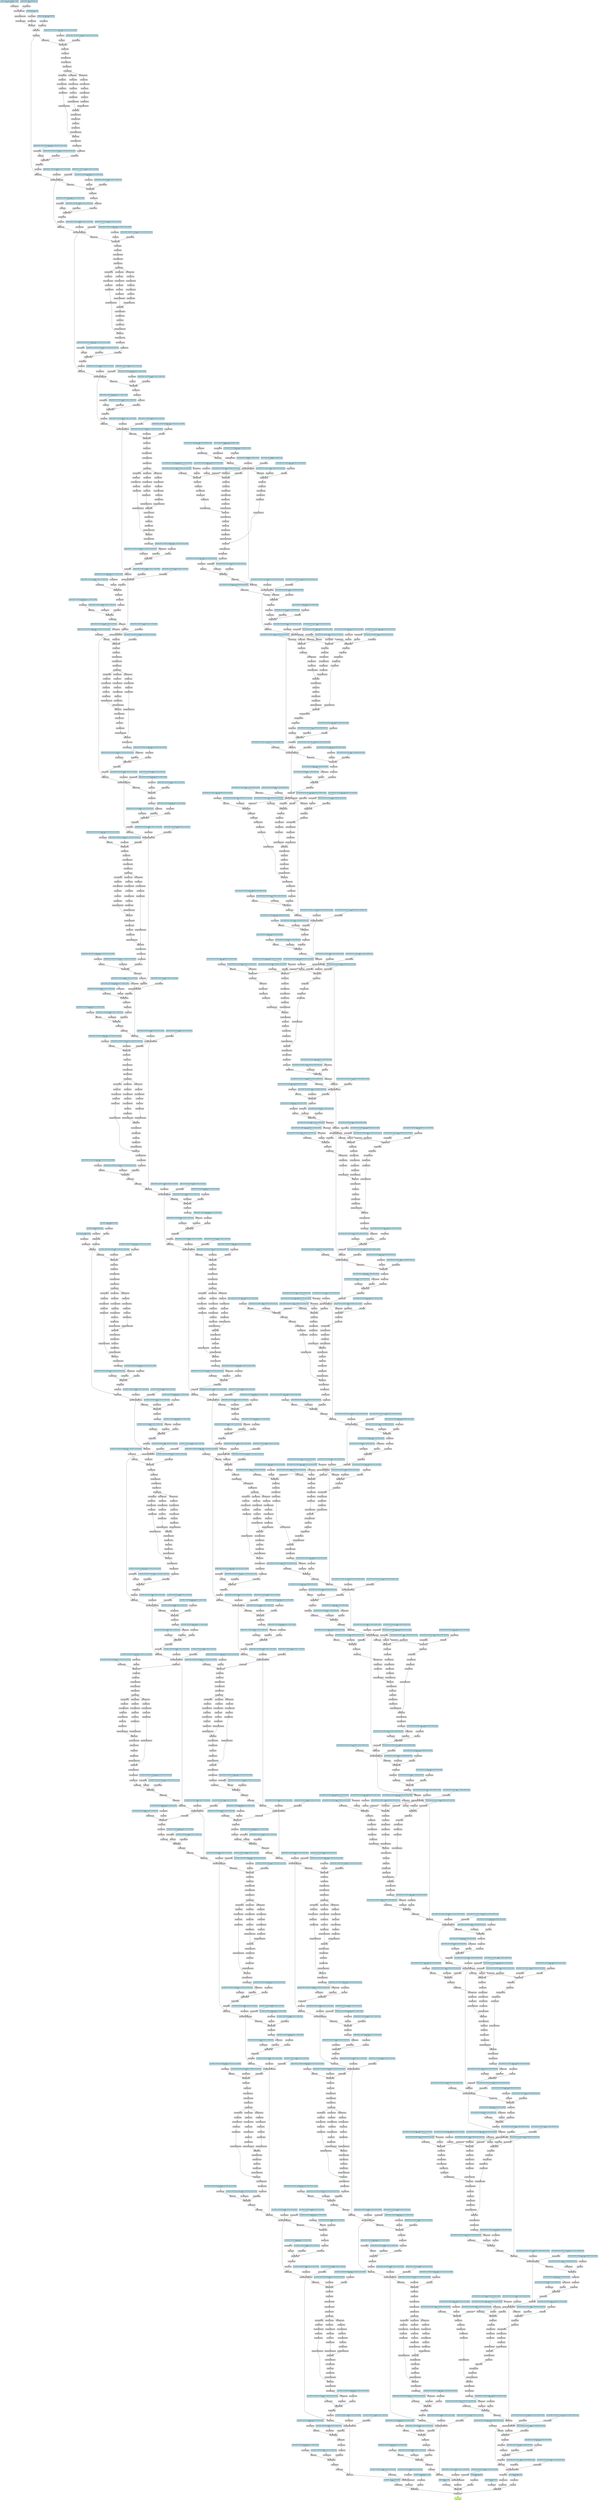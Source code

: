 digraph {
	graph [size="812.25,812.25"]
	node [align=left fontname=monospace fontsize=10 height=0.2 ranksep=0.1 shape=box style=filled]
	140676169626016 [label="
 (32, 6144)" fillcolor=darkolivegreen1]
	140676444147088 [label=CatBackward0]
	140676444150400 -> 140676444147088
	140676444150400 [label=AddmmBackward0]
	140676444150016 -> 140676444150400
	140676443539792 [label="ts_encoder.projection_layer.bias
 (2048)" fillcolor=lightblue]
	140676443539792 -> 140676444150016
	140676444150016 [label=AccumulateGrad]
	140676444148528 -> 140676444150400
	140676444148528 [label=MeanBackward1]
	140676444150784 -> 140676444148528
	140676444150784 [label=NativeLayerNormBackward0]
	140676444150976 -> 140676444150784
	140676444150976 [label=AddBackward0]
	140676444151168 -> 140676444150976
	140676444151168 [label=NativeLayerNormBackward0]
	140676444151312 -> 140676444151168
	140676444151312 [label=AddBackward0]
	140676444151504 -> 140676444151312
	140676444151504 [label=NativeLayerNormBackward0]
	140676444151648 -> 140676444151504
	140676444151648 [label=AddBackward0]
	140676444151840 -> 140676444151648
	140676444151840 [label=NativeLayerNormBackward0]
	140676444151984 -> 140676444151840
	140676444151984 [label=AddBackward0]
	140676444152176 -> 140676444151984
	140676444152176 [label=NativeLayerNormBackward0]
	140676444152320 -> 140676444152176
	140676444152320 [label=AddBackward0]
	140676444152512 -> 140676444152320
	140676444152512 [label=NativeLayerNormBackward0]
	140676444152656 -> 140676444152512
	140676444152656 [label=AddBackward0]
	140676444152848 -> 140676444152656
	140676444152848 [label=NativeLayerNormBackward0]
	140676444152992 -> 140676444152848
	140676444152992 [label=AddBackward0]
	140676444153184 -> 140676444152992
	140676444153184 [label=NativeLayerNormBackward0]
	140676444153328 -> 140676444153184
	140676444153328 [label=AddBackward0]
	140676444153520 -> 140676444153328
	140676444153520 [label=NativeLayerNormBackward0]
	140676444153664 -> 140676444153520
	140676444153664 [label=AddBackward0]
	140676444153856 -> 140676444153664
	140676444153856 [label=NativeLayerNormBackward0]
	140676444154000 -> 140676444153856
	140676444154000 [label=AddBackward0]
	140676444154192 -> 140676444154000
	140676444154192 [label=NativeLayerNormBackward0]
	140676444154336 -> 140676444154192
	140676444154336 [label=AddBackward0]
	140676444154528 -> 140676444154336
	140676444154528 [label=NativeLayerNormBackward0]
	140676444154672 -> 140676444154528
	140676444154672 [label=AddBackward0]
	140676444154864 -> 140676444154672
	140676444154864 [label=AddBackward0]
	140676444155008 -> 140676444154864
	140676444155008 [label=ViewBackward0]
	140676444155152 -> 140676444155008
	140676444155152 [label=AddmmBackward0]
	140676444155248 -> 140676444155152
	140676443377312 [label="ts_encoder.feature_embedding.bias
 (256)" fillcolor=lightblue]
	140676443377312 -> 140676444155248
	140676444155248 [label=AccumulateGrad]
	140676444155200 -> 140676444155152
	140676444155200 [label=TBackward0]
	140676444155296 -> 140676444155200
	140676443388752 [label="ts_encoder.feature_embedding.weight
 (256, 20)" fillcolor=lightblue]
	140676443388752 -> 140676444155296
	140676444155296 [label=AccumulateGrad]
	140676444154960 -> 140676444154864
	140676444154960 [label=RepeatBackward0]
	140676444155344 -> 140676444154960
	140677244448944 [label="ts_encoder.position_encoding
 (1, 1, 256)" fillcolor=lightblue]
	140677244448944 -> 140676444155344
	140676444155344 [label=AccumulateGrad]
	140676444154816 -> 140676444154672
	140676444154816 [label=MulBackward0]
	140676444155440 -> 140676444154816
	140676444155440 [label=ViewBackward0]
	140676444155104 -> 140676444155440
	140676444155104 [label=AddmmBackward0]
	140676444155536 -> 140676444155104
	140676443382032 [label="ts_encoder.transformer_encoder.layers.0.self_attn.out_proj.bias
 (256)" fillcolor=lightblue]
	140676443382032 -> 140676444155536
	140676444155536 [label=AccumulateGrad]
	140676444155392 -> 140676444155104
	140676444155392 [label=ViewBackward0]
	140676444155632 -> 140676444155392
	140676444155632 [label=CloneBackward0]
	140676444155824 -> 140676444155632
	140676444155824 [label=PermuteBackward0]
	140676444155920 -> 140676444155824
	140676444155920 [label=UnsafeViewBackward0]
	140676444156016 -> 140676444155920
	140676444156016 [label=BmmBackward0]
	140676444156112 -> 140676444156016
	140676444156112 [label=ReshapeAliasBackward0]
	140676444156256 -> 140676444156112
	140676444156256 [label=ExpandBackward0]
	140676444156352 -> 140676444156256
	140676444156352 [label=MulBackward0]
	140676444156448 -> 140676444156352
	140676444156448 [label=SoftmaxBackward0]
	140676444156544 -> 140676444156448
	140676444156544 [label=UnsafeViewBackward0]
	140676444156640 -> 140676444156544
	140676444156640 [label=BmmBackward0]
	140676444156736 -> 140676444156640
	140676444156736 [label=ReshapeAliasBackward0]
	140676444156880 -> 140676444156736
	140676444156880 [label=ExpandBackward0]
	140676444156976 -> 140676444156880
	140676444156976 [label=DivBackward1]
	140676444157072 -> 140676444156976
	140676444157072 [label=ViewBackward0]
	140676444157168 -> 140676444157072
	140676444157168 [label=TransposeBackward0]
	140676444157264 -> 140676444157168
	140676444157264 [label=ViewBackward0]
	140676444157360 -> 140676444157264
	140676444157360 [label=SelectBackward0]
	140676444157456 -> 140676444157360
	140676444157456 [label=CloneBackward0]
	140676444157552 -> 140676444157456
	140676444157552 [label=SqueezeBackward1]
	140676444157648 -> 140676444157552
	140676444157648 [label=TransposeBackward0]
	140676444157744 -> 140676444157648
	140676444157744 [label=UnsqueezeBackward0]
	140676444157840 -> 140676444157744
	140676444157840 [label=ViewBackward0]
	140676444157936 -> 140676444157840
	140676444157936 [label=ViewBackward0]
	140676444158032 -> 140676444157936
	140676444158032 [label=AddmmBackward0]
	140676444158128 -> 140676444158032
	140676443387312 [label="ts_encoder.transformer_encoder.layers.0.self_attn.in_proj_bias
 (768)" fillcolor=lightblue]
	140676443387312 -> 140676444158128
	140676444158128 [label=AccumulateGrad]
	140676444158080 -> 140676444158032
	140676444158080 [label=ViewBackward0]
	140676444154864 -> 140676444158080
	140676444156784 -> 140676444158032
	140676444156784 [label=TBackward0]
	140676444146944 -> 140676444156784
	140676443373632 [label="ts_encoder.transformer_encoder.layers.0.self_attn.in_proj_weight
 (768, 256)" fillcolor=lightblue]
	140676443373632 -> 140676444146944
	140676444146944 [label=AccumulateGrad]
	140676444156688 -> 140676444156640
	140676444156688 [label=ReshapeAliasBackward0]
	140676444157024 -> 140676444156688
	140676444157024 [label=ExpandBackward0]
	140676444157216 -> 140676444157024
	140676444157216 [label=DivBackward1]
	140676444157408 -> 140676444157216
	140676444157408 [label=TransposeBackward0]
	140676444157600 -> 140676444157408
	140676444157600 [label=ViewBackward0]
	140676444157792 -> 140676444157600
	140676444157792 [label=TransposeBackward0]
	140676444157984 -> 140676444157792
	140676444157984 [label=ViewBackward0]
	140676444146752 -> 140676444157984
	140676444146752 [label=SelectBackward0]
	140676444157456 -> 140676444146752
	140676444156064 -> 140676444156016
	140676444156064 [label=ReshapeAliasBackward0]
	140676444156400 -> 140676444156064
	140676444156400 [label=ExpandBackward0]
	140676444156592 -> 140676444156400
	140676444156592 [label=ViewBackward0]
	140676444156928 -> 140676444156592
	140676444156928 [label=TransposeBackward0]
	140676444157312 -> 140676444156928
	140676444157312 [label=ViewBackward0]
	140676444157696 -> 140676444157312
	140676444157696 [label=SelectBackward0]
	140676444157456 -> 140676444157696
	140676444154912 -> 140676444155104
	140676444154912 [label=TBackward0]
	140676444155872 -> 140676444154912
	140676443389792 [label="ts_encoder.transformer_encoder.layers.0.self_attn.out_proj.weight
 (256, 256)" fillcolor=lightblue]
	140676443389792 -> 140676444155872
	140676444155872 [label=AccumulateGrad]
	140676444154624 -> 140676444154528
	140676443389552 [label="ts_encoder.transformer_encoder.layers.0.norm1.weight
 (256)" fillcolor=lightblue]
	140676443389552 -> 140676444154624
	140676444154624 [label=AccumulateGrad]
	140676444154576 -> 140676444154528
	140676443378912 [label="ts_encoder.transformer_encoder.layers.0.norm1.bias
 (256)" fillcolor=lightblue]
	140676443378912 -> 140676444154576
	140676444154576 [label=AccumulateGrad]
	140676444154480 -> 140676444154336
	140676444154480 [label=MulBackward0]
	140676444155056 -> 140676444154480
	140676444155056 [label=ViewBackward0]
	140676444155584 -> 140676444155056
	140676444155584 [label=AddmmBackward0]
	140676444155728 -> 140676444155584
	140676443375632 [label="ts_encoder.transformer_encoder.layers.0.linear2.bias
 (256)" fillcolor=lightblue]
	140676443375632 -> 140676444155728
	140676444155728 [label=AccumulateGrad]
	140676444155776 -> 140676444155584
	140676444155776 [label=ViewBackward0]
	140676444155680 -> 140676444155776
	140676444155680 [label=MulBackward0]
	140676444157120 -> 140676444155680
	140676444157120 [label=ReluBackward0]
	140676444158176 -> 140676444157120
	140676444158176 [label=ViewBackward0]
	140676444156208 -> 140676444158176
	140676444156208 [label=AddmmBackward0]
	140676444147856 -> 140676444156208
	140676443388592 [label="ts_encoder.transformer_encoder.layers.0.linear1.bias
 (1024)" fillcolor=lightblue]
	140676443388592 -> 140676444147856
	140676444147856 [label=AccumulateGrad]
	140676444147664 -> 140676444156208
	140676444147664 [label=ViewBackward0]
	140676444154528 -> 140676444147664
	140676444156496 -> 140676444156208
	140676444156496 [label=TBackward0]
	140676444146512 -> 140676444156496
	140676443376512 [label="ts_encoder.transformer_encoder.layers.0.linear1.weight
 (1024, 256)" fillcolor=lightblue]
	140676443376512 -> 140676444146512
	140676444146512 [label=AccumulateGrad]
	140676444154720 -> 140676444155584
	140676444154720 [label=TBackward0]
	140676444157504 -> 140676444154720
	140676443388672 [label="ts_encoder.transformer_encoder.layers.0.linear2.weight
 (256, 1024)" fillcolor=lightblue]
	140676443388672 -> 140676444157504
	140676444157504 [label=AccumulateGrad]
	140676444154288 -> 140676444154192
	140676443379312 [label="ts_encoder.transformer_encoder.layers.0.norm2.weight
 (256)" fillcolor=lightblue]
	140676443379312 -> 140676444154288
	140676444154288 [label=AccumulateGrad]
	140676444154240 -> 140676444154192
	140676443389632 [label="ts_encoder.transformer_encoder.layers.0.norm2.bias
 (256)" fillcolor=lightblue]
	140676443389632 -> 140676444154240
	140676444154240 [label=AccumulateGrad]
	140676444154144 -> 140676444154000
	140676444154144 [label=MulBackward0]
	140676444154768 -> 140676444154144
	140676444154768 [label=ViewBackward0]
	140676444155968 -> 140676444154768
	140676444155968 [label=AddmmBackward0]
	140676444156832 -> 140676444155968
	140676443377792 [label="ts_encoder.transformer_encoder.layers.1.self_attn.out_proj.bias
 (256)" fillcolor=lightblue]
	140676443377792 -> 140676444156832
	140676444156832 [label=AccumulateGrad]
	140676444156160 -> 140676444155968
	140676444156160 [label=ViewBackward0]
	140676444156304 -> 140676444156160
	140676444156304 [label=CloneBackward0]
	140676444149536 -> 140676444156304
	140676444149536 [label=PermuteBackward0]
	140676444158224 -> 140676444149536
	140676444158224 [label=UnsafeViewBackward0]
	140676444158320 -> 140676444158224
	140676444158320 [label=BmmBackward0]
	140676444158416 -> 140676444158320
	140676444158416 [label=ReshapeAliasBackward0]
	140676444158560 -> 140676444158416
	140676444158560 [label=ExpandBackward0]
	140676444158656 -> 140676444158560
	140676444158656 [label=MulBackward0]
	140676444158752 -> 140676444158656
	140676444158752 [label=SoftmaxBackward0]
	140676444158848 -> 140676444158752
	140676444158848 [label=UnsafeViewBackward0]
	140676444158944 -> 140676444158848
	140676444158944 [label=BmmBackward0]
	140676444159040 -> 140676444158944
	140676444159040 [label=ReshapeAliasBackward0]
	140676444159184 -> 140676444159040
	140676444159184 [label=ExpandBackward0]
	140676444159280 -> 140676444159184
	140676444159280 [label=DivBackward1]
	140676444159376 -> 140676444159280
	140676444159376 [label=ViewBackward0]
	140676444159472 -> 140676444159376
	140676444159472 [label=TransposeBackward0]
	140676444159568 -> 140676444159472
	140676444159568 [label=ViewBackward0]
	140676444159664 -> 140676444159568
	140676444159664 [label=SelectBackward0]
	140676444159760 -> 140676444159664
	140676444159760 [label=CloneBackward0]
	140676444159856 -> 140676444159760
	140676444159856 [label=SqueezeBackward1]
	140676444159952 -> 140676444159856
	140676444159952 [label=TransposeBackward0]
	140676444159088 -> 140676444159952
	140676444159088 [label=UnsqueezeBackward0]
	140676443357248 -> 140676444159088
	140676443357248 [label=ViewBackward0]
	140676443363440 -> 140676443357248
	140676443363440 [label=ViewBackward0]
	140676443361280 -> 140676443363440
	140676443361280 [label=AddmmBackward0]
	140676443363392 -> 140676443361280
	140676443381232 [label="ts_encoder.transformer_encoder.layers.1.self_attn.in_proj_bias
 (768)" fillcolor=lightblue]
	140676443381232 -> 140676443363392
	140676443363392 [label=AccumulateGrad]
	140676443357584 -> 140676443361280
	140676443357584 [label=ViewBackward0]
	140676444154192 -> 140676443357584
	140676443363728 -> 140676443361280
	140676443363728 [label=TBackward0]
	140676443359360 -> 140676443363728
	140676443376912 [label="ts_encoder.transformer_encoder.layers.1.self_attn.in_proj_weight
 (768, 256)" fillcolor=lightblue]
	140676443376912 -> 140676443359360
	140676443359360 [label=AccumulateGrad]
	140676444158992 -> 140676444158944
	140676444158992 [label=ReshapeAliasBackward0]
	140676444159328 -> 140676444158992
	140676444159328 [label=ExpandBackward0]
	140676444159520 -> 140676444159328
	140676444159520 [label=DivBackward1]
	140676444159712 -> 140676444159520
	140676444159712 [label=TransposeBackward0]
	140676444159904 -> 140676444159712
	140676444159904 [label=ViewBackward0]
	140676444159136 -> 140676444159904
	140676444159136 [label=TransposeBackward0]
	140676443358256 -> 140676444159136
	140676443358256 [label=ViewBackward0]
	140676443358736 -> 140676443358256
	140676443358736 [label=SelectBackward0]
	140676444159760 -> 140676443358736
	140676444158368 -> 140676444158320
	140676444158368 [label=ReshapeAliasBackward0]
	140676444158704 -> 140676444158368
	140676444158704 [label=ExpandBackward0]
	140676444158896 -> 140676444158704
	140676444158896 [label=ViewBackward0]
	140676444159232 -> 140676444158896
	140676444159232 [label=TransposeBackward0]
	140676444159616 -> 140676444159232
	140676444159616 [label=ViewBackward0]
	140676444159808 -> 140676444159616
	140676444159808 [label=SelectBackward0]
	140676444159760 -> 140676444159808
	140676444154384 -> 140676444155968
	140676444154384 [label=TBackward0]
	140676444147568 -> 140676444154384
	140676443380432 [label="ts_encoder.transformer_encoder.layers.1.self_attn.out_proj.weight
 (256, 256)" fillcolor=lightblue]
	140676443380432 -> 140676444147568
	140676444147568 [label=AccumulateGrad]
	140676444153952 -> 140676444153856
	140676443383472 [label="ts_encoder.transformer_encoder.layers.1.norm1.weight
 (256)" fillcolor=lightblue]
	140676443383472 -> 140676444153952
	140676444153952 [label=AccumulateGrad]
	140676444153904 -> 140676444153856
	140676443375472 [label="ts_encoder.transformer_encoder.layers.1.norm1.bias
 (256)" fillcolor=lightblue]
	140676443375472 -> 140676444153904
	140676444153904 [label=AccumulateGrad]
	140676444153808 -> 140676444153664
	140676444153808 [label=MulBackward0]
	140676444146704 -> 140676444153808
	140676444146704 [label=ViewBackward0]
	140676444146800 -> 140676444146704
	140676444146800 [label=AddmmBackward0]
	140676444149344 -> 140676444146800
	140676443386512 [label="ts_encoder.transformer_encoder.layers.1.linear2.bias
 (256)" fillcolor=lightblue]
	140676443386512 -> 140676444149344
	140676444149344 [label=AccumulateGrad]
	140676444154096 -> 140676444146800
	140676444154096 [label=ViewBackward0]
	140676444148432 -> 140676444154096
	140676444148432 [label=MulBackward0]
	140676444149200 -> 140676444148432
	140676444149200 [label=ReluBackward0]
	140676444146608 -> 140676444149200
	140676444146608 [label=ViewBackward0]
	140676444143776 -> 140676444146608
	140676444143776 [label=AddmmBackward0]
	140676444158272 -> 140676444143776
	140676443389392 [label="ts_encoder.transformer_encoder.layers.1.linear1.bias
 (1024)" fillcolor=lightblue]
	140676443389392 -> 140676444158272
	140676444158272 [label=AccumulateGrad]
	140676444145792 -> 140676444143776
	140676444145792 [label=ViewBackward0]
	140676444153856 -> 140676444145792
	140676444148384 -> 140676444143776
	140676444148384 [label=TBackward0]
	140676444158464 -> 140676444148384
	140676443384992 [label="ts_encoder.transformer_encoder.layers.1.linear1.weight
 (1024, 256)" fillcolor=lightblue]
	140676443384992 -> 140676444158464
	140676444158464 [label=AccumulateGrad]
	140676444154048 -> 140676444146800
	140676444154048 [label=TBackward0]
	140676444147280 -> 140676444154048
	140676443384112 [label="ts_encoder.transformer_encoder.layers.1.linear2.weight
 (256, 1024)" fillcolor=lightblue]
	140676443384112 -> 140676444147280
	140676444147280 [label=AccumulateGrad]
	140676444153616 -> 140676444153520
	140676443376752 [label="ts_encoder.transformer_encoder.layers.1.norm2.weight
 (256)" fillcolor=lightblue]
	140676443376752 -> 140676444153616
	140676444153616 [label=AccumulateGrad]
	140676444153568 -> 140676444153520
	140676443380992 [label="ts_encoder.transformer_encoder.layers.1.norm2.bias
 (256)" fillcolor=lightblue]
	140676443380992 -> 140676444153568
	140676444153568 [label=AccumulateGrad]
	140676444153472 -> 140676444153328
	140676444153472 [label=MulBackward0]
	140676444149440 -> 140676444153472
	140676444149440 [label=ViewBackward0]
	140676444149104 -> 140676444149440
	140676444149104 [label=AddmmBackward0]
	140676444149296 -> 140676444149104
	140676443377152 [label="ts_encoder.transformer_encoder.layers.2.self_attn.out_proj.bias
 (256)" fillcolor=lightblue]
	140676443377152 -> 140676444149296
	140676444149296 [label=AccumulateGrad]
	140676444149872 -> 140676444149104
	140676444149872 [label=ViewBackward0]
	140676444149056 -> 140676444149872
	140676444149056 [label=CloneBackward0]
	140676444158608 -> 140676444149056
	140676444158608 [label=PermuteBackward0]
	140676444158512 -> 140676444158608
	140676444158512 [label=UnsafeViewBackward0]
	140676443362672 -> 140676444158512
	140676443362672 [label=BmmBackward0]
	140676443362096 -> 140676443362672
	140676443362096 [label=ReshapeAliasBackward0]
	140676444020480 -> 140676443362096
	140676444020480 [label=ExpandBackward0]
	140677264207984 -> 140676444020480
	140677264207984 [label=MulBackward0]
	140677264211200 -> 140677264207984
	140677264211200 [label=SoftmaxBackward0]
	140677264207024 -> 140677264211200
	140677264207024 [label=UnsafeViewBackward0]
	140677264207360 -> 140677264207024
	140677264207360 [label=BmmBackward0]
	140677264208368 -> 140677264207360
	140677264208368 [label=ReshapeAliasBackward0]
	140677264210432 -> 140677264208368
	140677264210432 [label=ExpandBackward0]
	140677264210816 -> 140677264210432
	140677264210816 [label=DivBackward1]
	140677264207744 -> 140677264210816
	140677264207744 [label=ViewBackward0]
	140674812969120 -> 140677264207744
	140674812969120 [label=TransposeBackward0]
	140674812969216 -> 140674812969120
	140674812969216 [label=ViewBackward0]
	140674812969312 -> 140674812969216
	140674812969312 [label=SelectBackward0]
	140674812969408 -> 140674812969312
	140674812969408 [label=CloneBackward0]
	140674812969504 -> 140674812969408
	140674812969504 [label=SqueezeBackward1]
	140674812969600 -> 140674812969504
	140674812969600 [label=TransposeBackward0]
	140674812969696 -> 140674812969600
	140674812969696 [label=UnsqueezeBackward0]
	140674812969792 -> 140674812969696
	140674812969792 [label=ViewBackward0]
	140674812969888 -> 140674812969792
	140674812969888 [label=ViewBackward0]
	140674812969984 -> 140674812969888
	140674812969984 [label=AddmmBackward0]
	140674812970080 -> 140674812969984
	140676443376432 [label="ts_encoder.transformer_encoder.layers.2.self_attn.in_proj_bias
 (768)" fillcolor=lightblue]
	140676443376432 -> 140674812970080
	140674812970080 [label=AccumulateGrad]
	140674812970032 -> 140674812969984
	140674812970032 [label=ViewBackward0]
	140676444153520 -> 140674812970032
	140674812969024 -> 140674812969984
	140674812969024 [label=TBackward0]
	140674812970320 -> 140674812969024
	140676443376592 [label="ts_encoder.transformer_encoder.layers.2.self_attn.in_proj_weight
 (768, 256)" fillcolor=lightblue]
	140676443376592 -> 140674812970320
	140674812970320 [label=AccumulateGrad]
	140677264207504 -> 140677264207360
	140677264207504 [label=ReshapeAliasBackward0]
	140677264207648 -> 140677264207504
	140677264207648 [label=ExpandBackward0]
	140677264208320 -> 140677264207648
	140677264208320 [label=DivBackward1]
	140674812969360 -> 140677264208320
	140674812969360 [label=TransposeBackward0]
	140674812969552 -> 140674812969360
	140674812969552 [label=ViewBackward0]
	140674812969744 -> 140674812969552
	140674812969744 [label=TransposeBackward0]
	140674812969936 -> 140674812969744
	140674812969936 [label=ViewBackward0]
	140674812970272 -> 140674812969936
	140674812970272 [label=SelectBackward0]
	140674812969408 -> 140674812970272
	140676443361568 -> 140676443362672
	140676443361568 [label=ReshapeAliasBackward0]
	140676444019472 -> 140676443361568
	140676444019472 [label=ExpandBackward0]
	140677264201504 -> 140676444019472
	140677264201504 [label=ViewBackward0]
	140677264202416 -> 140677264201504
	140677264202416 [label=TransposeBackward0]
	140677264207408 -> 140677264202416
	140677264207408 [label=ViewBackward0]
	140674812969648 -> 140677264207408
	140674812969648 [label=SelectBackward0]
	140674812969408 -> 140674812969648
	140676444153712 -> 140676444149104
	140676444153712 [label=TBackward0]
	140676444159424 -> 140676444153712
	140676443373792 [label="ts_encoder.transformer_encoder.layers.2.self_attn.out_proj.weight
 (256, 256)" fillcolor=lightblue]
	140676443373792 -> 140676444159424
	140676444159424 [label=AccumulateGrad]
	140676444153280 -> 140676444153184
	140676443373872 [label="ts_encoder.transformer_encoder.layers.2.norm1.weight
 (256)" fillcolor=lightblue]
	140676443373872 -> 140676444153280
	140676444153280 [label=AccumulateGrad]
	140676444153232 -> 140676444153184
	140676443379712 [label="ts_encoder.transformer_encoder.layers.2.norm1.bias
 (256)" fillcolor=lightblue]
	140676443379712 -> 140676444153232
	140676444153232 [label=AccumulateGrad]
	140676444153136 -> 140676444152992
	140676444153136 [label=MulBackward0]
	140676444153760 -> 140676444153136
	140676444153760 [label=ViewBackward0]
	140676444149248 -> 140676444153760
	140676444149248 [label=AddmmBackward0]
	140676444028688 -> 140676444149248
	140676443377872 [label="ts_encoder.transformer_encoder.layers.2.linear2.bias
 (256)" fillcolor=lightblue]
	140676443377872 -> 140676444028688
	140676444028688 [label=AccumulateGrad]
	140676444158800 -> 140676444149248
	140676444158800 [label=ViewBackward0]
	140676443359456 -> 140676444158800
	140676443359456 [label=MulBackward0]
	140677264207456 -> 140676443359456
	140677264207456 [label=ReluBackward0]
	140674812970128 -> 140677264207456
	140674812970128 [label=ViewBackward0]
	140674812969168 -> 140674812970128
	140674812969168 [label=AddmmBackward0]
	140674812970416 -> 140674812969168
	140676443382512 [label="ts_encoder.transformer_encoder.layers.2.linear1.bias
 (1024)" fillcolor=lightblue]
	140676443382512 -> 140674812970416
	140674812970416 [label=AccumulateGrad]
	140674812970368 -> 140674812969168
	140674812970368 [label=ViewBackward0]
	140676444153184 -> 140674812970368
	140674812969264 -> 140674812969168
	140674812969264 [label=TBackward0]
	140674812970512 -> 140674812969264
	140676443383712 [label="ts_encoder.transformer_encoder.layers.2.linear1.weight
 (1024, 256)" fillcolor=lightblue]
	140676443383712 -> 140674812970512
	140674812970512 [label=AccumulateGrad]
	140676444153376 -> 140676444149248
	140676444153376 [label=TBackward0]
	140677264207696 -> 140676444153376
	140676443386192 [label="ts_encoder.transformer_encoder.layers.2.linear2.weight
 (256, 1024)" fillcolor=lightblue]
	140676443386192 -> 140677264207696
	140677264207696 [label=AccumulateGrad]
	140676444152944 -> 140676444152848
	140676443386352 [label="ts_encoder.transformer_encoder.layers.2.norm2.weight
 (256)" fillcolor=lightblue]
	140676443386352 -> 140676444152944
	140676444152944 [label=AccumulateGrad]
	140676444152896 -> 140676444152848
	140676443385392 [label="ts_encoder.transformer_encoder.layers.2.norm2.bias
 (256)" fillcolor=lightblue]
	140676443385392 -> 140676444152896
	140676444152896 [label=AccumulateGrad]
	140676444152800 -> 140676444152656
	140676444152800 [label=MulBackward0]
	140676444153424 -> 140676444152800
	140676444153424 [label=ViewBackward0]
	140676443362864 -> 140676444153424
	140676443362864 [label=AddmmBackward0]
	140677264207072 -> 140676443362864
	140676443385552 [label="ts_encoder.transformer_encoder.layers.3.self_attn.out_proj.bias
 (256)" fillcolor=lightblue]
	140676443385552 -> 140677264207072
	140677264207072 [label=AccumulateGrad]
	140676444153040 -> 140676443362864
	140676444153040 [label=ViewBackward0]
	140674812969456 -> 140676444153040
	140674812969456 [label=CloneBackward0]
	140674812970224 -> 140674812969456
	140674812970224 [label=PermuteBackward0]
	140674812970704 -> 140674812970224
	140674812970704 [label=UnsafeViewBackward0]
	140674812970800 -> 140674812970704
	140674812970800 [label=BmmBackward0]
	140674812970896 -> 140674812970800
	140674812970896 [label=ReshapeAliasBackward0]
	140674812971040 -> 140674812970896
	140674812971040 [label=ExpandBackward0]
	140674812971136 -> 140674812971040
	140674812971136 [label=MulBackward0]
	140674812971232 -> 140674812971136
	140674812971232 [label=SoftmaxBackward0]
	140674812971328 -> 140674812971232
	140674812971328 [label=UnsafeViewBackward0]
	140674812971424 -> 140674812971328
	140674812971424 [label=BmmBackward0]
	140674812971520 -> 140674812971424
	140674812971520 [label=ReshapeAliasBackward0]
	140674812971664 -> 140674812971520
	140674812971664 [label=ExpandBackward0]
	140674812971760 -> 140674812971664
	140674812971760 [label=DivBackward1]
	140674812971856 -> 140674812971760
	140674812971856 [label=ViewBackward0]
	140674812971952 -> 140674812971856
	140674812971952 [label=TransposeBackward0]
	140674812972048 -> 140674812971952
	140674812972048 [label=ViewBackward0]
	140674812972144 -> 140674812972048
	140674812972144 [label=SelectBackward0]
	140674812972240 -> 140674812972144
	140674812972240 [label=CloneBackward0]
	140674812972336 -> 140674812972240
	140674812972336 [label=SqueezeBackward1]
	140674812972432 -> 140674812972336
	140674812972432 [label=TransposeBackward0]
	140674812972528 -> 140674812972432
	140674812972528 [label=UnsqueezeBackward0]
	140674812972624 -> 140674812972528
	140674812972624 [label=ViewBackward0]
	140674812972720 -> 140674812972624
	140674812972720 [label=ViewBackward0]
	140674812972816 -> 140674812972720
	140674812972816 [label=AddmmBackward0]
	140674812972912 -> 140674812972816
	140676443386032 [label="ts_encoder.transformer_encoder.layers.3.self_attn.in_proj_bias
 (768)" fillcolor=lightblue]
	140676443386032 -> 140674812972912
	140674812972912 [label=AccumulateGrad]
	140674812972864 -> 140674812972816
	140674812972864 [label=ViewBackward0]
	140676444152848 -> 140674812972864
	140674812971568 -> 140674812972816
	140674812971568 [label=TBackward0]
	140674812973104 -> 140674812971568
	140676443381792 [label="ts_encoder.transformer_encoder.layers.3.self_attn.in_proj_weight
 (768, 256)" fillcolor=lightblue]
	140676443381792 -> 140674812973104
	140674812973104 [label=AccumulateGrad]
	140674812971472 -> 140674812971424
	140674812971472 [label=ReshapeAliasBackward0]
	140674812971808 -> 140674812971472
	140674812971808 [label=ExpandBackward0]
	140674812972000 -> 140674812971808
	140674812972000 [label=DivBackward1]
	140674812972192 -> 140674812972000
	140674812972192 [label=TransposeBackward0]
	140674812972384 -> 140674812972192
	140674812972384 [label=ViewBackward0]
	140674812972576 -> 140674812972384
	140674812972576 [label=TransposeBackward0]
	140674812972768 -> 140674812972576
	140674812972768 [label=ViewBackward0]
	140674812973056 -> 140674812972768
	140674812973056 [label=SelectBackward0]
	140674812972240 -> 140674812973056
	140674812970848 -> 140674812970800
	140674812970848 [label=ReshapeAliasBackward0]
	140674812971184 -> 140674812970848
	140674812971184 [label=ExpandBackward0]
	140674812971376 -> 140674812971184
	140674812971376 [label=ViewBackward0]
	140674812971712 -> 140674812971376
	140674812971712 [label=TransposeBackward0]
	140674812972096 -> 140674812971712
	140674812972096 [label=ViewBackward0]
	140674812972480 -> 140674812972096
	140674812972480 [label=SelectBackward0]
	140674812972240 -> 140674812972480
	140674812969072 -> 140676443362864
	140674812969072 [label=TBackward0]
	140674812970656 -> 140674812969072
	140676443375312 [label="ts_encoder.transformer_encoder.layers.3.self_attn.out_proj.weight
 (256, 256)" fillcolor=lightblue]
	140676443375312 -> 140674812970656
	140674812970656 [label=AccumulateGrad]
	140676444152608 -> 140676444152512
	140676443374752 [label="ts_encoder.transformer_encoder.layers.3.norm1.weight
 (256)" fillcolor=lightblue]
	140676443374752 -> 140676444152608
	140676444152608 [label=AccumulateGrad]
	140676444152560 -> 140676444152512
	140676443385152 [label="ts_encoder.transformer_encoder.layers.3.norm1.bias
 (256)" fillcolor=lightblue]
	140676443385152 -> 140676444152560
	140676444152560 [label=AccumulateGrad]
	140676444152464 -> 140676444152320
	140676444152464 [label=MulBackward0]
	140676444153088 -> 140676444152464
	140676444153088 [label=ViewBackward0]
	140676444146656 -> 140676444153088
	140676444146656 [label=AddmmBackward0]
	140674812970608 -> 140676444146656
	140676443385632 [label="ts_encoder.transformer_encoder.layers.3.linear2.bias
 (256)" fillcolor=lightblue]
	140676443385632 -> 140674812970608
	140674812970608 [label=AccumulateGrad]
	140674812970560 -> 140676444146656
	140674812970560 [label=ViewBackward0]
	140674812970464 -> 140674812970560
	140674812970464 [label=MulBackward0]
	140674812971904 -> 140674812970464
	140674812971904 [label=ReluBackward0]
	140674812972960 -> 140674812971904
	140674812972960 [label=ViewBackward0]
	140674812970992 -> 140674812972960
	140674812970992 [label=AddmmBackward0]
	140674812973200 -> 140674812970992
	140676443381952 [label="ts_encoder.transformer_encoder.layers.3.linear1.bias
 (1024)" fillcolor=lightblue]
	140676443381952 -> 140674812973200
	140674812973200 [label=AccumulateGrad]
	140674812973152 -> 140674812970992
	140674812973152 [label=ViewBackward0]
	140676444152512 -> 140674812973152
	140674812971280 -> 140674812970992
	140674812971280 [label=TBackward0]
	140674812973296 -> 140674812971280
	140676443385712 [label="ts_encoder.transformer_encoder.layers.3.linear1.weight
 (1024, 256)" fillcolor=lightblue]
	140676443385712 -> 140674812973296
	140674812973296 [label=AccumulateGrad]
	140674812969840 -> 140676444146656
	140674812969840 [label=TBackward0]
	140674812972288 -> 140674812969840
	140676443385952 [label="ts_encoder.transformer_encoder.layers.3.linear2.weight
 (256, 1024)" fillcolor=lightblue]
	140676443385952 -> 140674812972288
	140674812972288 [label=AccumulateGrad]
	140676444152272 -> 140676444152176
	140676443385312 [label="ts_encoder.transformer_encoder.layers.3.norm2.weight
 (256)" fillcolor=lightblue]
	140676443385312 -> 140676444152272
	140676444152272 [label=AccumulateGrad]
	140676444152224 -> 140676444152176
	140676443375552 [label="ts_encoder.transformer_encoder.layers.3.norm2.bias
 (256)" fillcolor=lightblue]
	140676443375552 -> 140676444152224
	140676444152224 [label=AccumulateGrad]
	140676444152128 -> 140676444151984
	140676444152128 [label=MulBackward0]
	140676444152752 -> 140676444152128
	140676444152752 [label=ViewBackward0]
	140676444152704 -> 140676444152752
	140676444152704 [label=AddmmBackward0]
	140674812971616 -> 140676444152704
	140676443382992 [label="ts_encoder.transformer_encoder.layers.4.self_attn.out_proj.bias
 (256)" fillcolor=lightblue]
	140676443382992 -> 140674812971616
	140674812971616 [label=AccumulateGrad]
	140674812970944 -> 140676444152704
	140674812970944 [label=ViewBackward0]
	140674812971088 -> 140674812970944
	140674812971088 [label=CloneBackward0]
	140674812973008 -> 140674812971088
	140674812973008 [label=PermuteBackward0]
	140674812973488 -> 140674812973008
	140674812973488 [label=UnsafeViewBackward0]
	140674812973584 -> 140674812973488
	140674812973584 [label=BmmBackward0]
	140674812973680 -> 140674812973584
	140674812973680 [label=ReshapeAliasBackward0]
	140674812973824 -> 140674812973680
	140674812973824 [label=ExpandBackward0]
	140674812973920 -> 140674812973824
	140674812973920 [label=MulBackward0]
	140674812974016 -> 140674812973920
	140674812974016 [label=SoftmaxBackward0]
	140674812974112 -> 140674812974016
	140674812974112 [label=UnsafeViewBackward0]
	140674812974208 -> 140674812974112
	140674812974208 [label=BmmBackward0]
	140674812974304 -> 140674812974208
	140674812974304 [label=ReshapeAliasBackward0]
	140674812974448 -> 140674812974304
	140674812974448 [label=ExpandBackward0]
	140674812974544 -> 140674812974448
	140674812974544 [label=DivBackward1]
	140674812974640 -> 140674812974544
	140674812974640 [label=ViewBackward0]
	140674812974736 -> 140674812974640
	140674812974736 [label=TransposeBackward0]
	140674812974832 -> 140674812974736
	140674812974832 [label=ViewBackward0]
	140674812974928 -> 140674812974832
	140674812974928 [label=SelectBackward0]
	140674812975024 -> 140674812974928
	140674812975024 [label=CloneBackward0]
	140674812975120 -> 140674812975024
	140674812975120 [label=SqueezeBackward1]
	140674812975216 -> 140674812975120
	140674812975216 [label=TransposeBackward0]
	140674812975312 -> 140674812975216
	140674812975312 [label=UnsqueezeBackward0]
	140674812975408 -> 140674812975312
	140674812975408 [label=ViewBackward0]
	140674812975504 -> 140674812975408
	140674812975504 [label=ViewBackward0]
	140674812975600 -> 140674812975504
	140674812975600 [label=AddmmBackward0]
	140674812975696 -> 140674812975600
	140676443385472 [label="ts_encoder.transformer_encoder.layers.4.self_attn.in_proj_bias
 (768)" fillcolor=lightblue]
	140676443385472 -> 140674812975696
	140674812975696 [label=AccumulateGrad]
	140674812975648 -> 140674812975600
	140674812975648 [label=ViewBackward0]
	140676444152176 -> 140674812975648
	140674812974352 -> 140674812975600
	140674812974352 [label=TBackward0]
	140674812975888 -> 140674812974352
	140676443381872 [label="ts_encoder.transformer_encoder.layers.4.self_attn.in_proj_weight
 (768, 256)" fillcolor=lightblue]
	140676443381872 -> 140674812975888
	140674812975888 [label=AccumulateGrad]
	140674812974256 -> 140674812974208
	140674812974256 [label=ReshapeAliasBackward0]
	140674812974592 -> 140674812974256
	140674812974592 [label=ExpandBackward0]
	140674812974784 -> 140674812974592
	140674812974784 [label=DivBackward1]
	140674812974976 -> 140674812974784
	140674812974976 [label=TransposeBackward0]
	140674812975168 -> 140674812974976
	140674812975168 [label=ViewBackward0]
	140674812975360 -> 140674812975168
	140674812975360 [label=TransposeBackward0]
	140674812975552 -> 140674812975360
	140674812975552 [label=ViewBackward0]
	140674812975840 -> 140674812975552
	140674812975840 [label=SelectBackward0]
	140674812975024 -> 140674812975840
	140674812973632 -> 140674812973584
	140674812973632 [label=ReshapeAliasBackward0]
	140674812973968 -> 140674812973632
	140674812973968 [label=ExpandBackward0]
	140674812974160 -> 140674812973968
	140674812974160 [label=ViewBackward0]
	140674812974496 -> 140674812974160
	140674812974496 [label=TransposeBackward0]
	140674812974880 -> 140674812974496
	140674812974880 [label=ViewBackward0]
	140674812975264 -> 140674812974880
	140674812975264 [label=SelectBackward0]
	140674812975024 -> 140674812975264
	140674812970752 -> 140676444152704
	140674812970752 [label=TBackward0]
	140674812973440 -> 140674812970752
	140676443379472 [label="ts_encoder.transformer_encoder.layers.4.self_attn.out_proj.weight
 (256, 256)" fillcolor=lightblue]
	140676443379472 -> 140674812973440
	140674812973440 [label=AccumulateGrad]
	140676444151936 -> 140676444151840
	140676443384352 [label="ts_encoder.transformer_encoder.layers.4.norm1.weight
 (256)" fillcolor=lightblue]
	140676443384352 -> 140676444151936
	140676444151936 [label=AccumulateGrad]
	140676444151888 -> 140676444151840
	140676443376672 [label="ts_encoder.transformer_encoder.layers.4.norm1.bias
 (256)" fillcolor=lightblue]
	140676443376672 -> 140676444151888
	140676444151888 [label=AccumulateGrad]
	140676444151792 -> 140676444151648
	140676444151792 [label=MulBackward0]
	140676444152416 -> 140676444151792
	140676444152416 [label=ViewBackward0]
	140676444152368 -> 140676444152416
	140676444152368 [label=AddmmBackward0]
	140674812973392 -> 140676444152368
	140676443380912 [label="ts_encoder.transformer_encoder.layers.4.linear2.bias
 (256)" fillcolor=lightblue]
	140676443380912 -> 140674812973392
	140674812973392 [label=AccumulateGrad]
	140674812973344 -> 140676444152368
	140674812973344 [label=ViewBackward0]
	140674812973248 -> 140674812973344
	140674812973248 [label=MulBackward0]
	140674812974688 -> 140674812973248
	140674812974688 [label=ReluBackward0]
	140674812975744 -> 140674812974688
	140674812975744 [label=ViewBackward0]
	140674812973776 -> 140674812975744
	140674812973776 [label=AddmmBackward0]
	140674812975984 -> 140674812973776
	140676443388112 [label="ts_encoder.transformer_encoder.layers.4.linear1.bias
 (1024)" fillcolor=lightblue]
	140676443388112 -> 140674812975984
	140674812975984 [label=AccumulateGrad]
	140674812975936 -> 140674812973776
	140674812975936 [label=ViewBackward0]
	140676444151840 -> 140674812975936
	140674812974064 -> 140674812973776
	140674812974064 [label=TBackward0]
	140674812976080 -> 140674812974064
	140676443387952 [label="ts_encoder.transformer_encoder.layers.4.linear1.weight
 (1024, 256)" fillcolor=lightblue]
	140676443387952 -> 140674812976080
	140674812976080 [label=AccumulateGrad]
	140674812972672 -> 140676444152368
	140674812972672 [label=TBackward0]
	140674812975072 -> 140674812972672
	140676443379632 [label="ts_encoder.transformer_encoder.layers.4.linear2.weight
 (256, 1024)" fillcolor=lightblue]
	140676443379632 -> 140674812975072
	140674812975072 [label=AccumulateGrad]
	140676444151600 -> 140676444151504
	140676443383632 [label="ts_encoder.transformer_encoder.layers.4.norm2.weight
 (256)" fillcolor=lightblue]
	140676443383632 -> 140676444151600
	140676444151600 [label=AccumulateGrad]
	140676444151552 -> 140676444151504
	140676443383792 [label="ts_encoder.transformer_encoder.layers.4.norm2.bias
 (256)" fillcolor=lightblue]
	140676443383792 -> 140676444151552
	140676444151552 [label=AccumulateGrad]
	140676444151456 -> 140676444151312
	140676444151456 [label=MulBackward0]
	140676444152080 -> 140676444151456
	140676444152080 [label=ViewBackward0]
	140676444152032 -> 140676444152080
	140676444152032 [label=AddmmBackward0]
	140674812974400 -> 140676444152032
	140676443387392 [label="ts_encoder.transformer_encoder.layers.5.self_attn.out_proj.bias
 (256)" fillcolor=lightblue]
	140676443387392 -> 140674812974400
	140674812974400 [label=AccumulateGrad]
	140674812973728 -> 140676444152032
	140674812973728 [label=ViewBackward0]
	140674812973872 -> 140674812973728
	140674812973872 [label=CloneBackward0]
	140674812975792 -> 140674812973872
	140674812975792 [label=PermuteBackward0]
	140674812976272 -> 140674812975792
	140674812976272 [label=UnsafeViewBackward0]
	140674812976368 -> 140674812976272
	140674812976368 [label=BmmBackward0]
	140674812976464 -> 140674812976368
	140674812976464 [label=ReshapeAliasBackward0]
	140674812976608 -> 140674812976464
	140674812976608 [label=ExpandBackward0]
	140674812976704 -> 140674812976608
	140674812976704 [label=MulBackward0]
	140674812976800 -> 140674812976704
	140674812976800 [label=SoftmaxBackward0]
	140674812976896 -> 140674812976800
	140674812976896 [label=UnsafeViewBackward0]
	140674812976992 -> 140674812976896
	140674812976992 [label=BmmBackward0]
	140674812977088 -> 140674812976992
	140674812977088 [label=ReshapeAliasBackward0]
	140674812977232 -> 140674812977088
	140674812977232 [label=ExpandBackward0]
	140674812977328 -> 140674812977232
	140674812977328 [label=DivBackward1]
	140674812977424 -> 140674812977328
	140674812977424 [label=ViewBackward0]
	140674812977520 -> 140674812977424
	140674812977520 [label=TransposeBackward0]
	140674812977616 -> 140674812977520
	140674812977616 [label=ViewBackward0]
	140674812977712 -> 140674812977616
	140674812977712 [label=SelectBackward0]
	140674812977808 -> 140674812977712
	140674812977808 [label=CloneBackward0]
	140674812977904 -> 140674812977808
	140674812977904 [label=SqueezeBackward1]
	140674812978000 -> 140674812977904
	140674812978000 [label=TransposeBackward0]
	140674812978096 -> 140674812978000
	140674812978096 [label=UnsqueezeBackward0]
	140674812978192 -> 140674812978096
	140674812978192 [label=ViewBackward0]
	140674812978288 -> 140674812978192
	140674812978288 [label=ViewBackward0]
	140674812978384 -> 140674812978288
	140674812978384 [label=AddmmBackward0]
	140674812978480 -> 140674812978384
	140676443383072 [label="ts_encoder.transformer_encoder.layers.5.self_attn.in_proj_bias
 (768)" fillcolor=lightblue]
	140676443383072 -> 140674812978480
	140674812978480 [label=AccumulateGrad]
	140674812978432 -> 140674812978384
	140674812978432 [label=ViewBackward0]
	140676444151504 -> 140674812978432
	140674812977136 -> 140674812978384
	140674812977136 [label=TBackward0]
	140674812978672 -> 140674812977136
	140676443377712 [label="ts_encoder.transformer_encoder.layers.5.self_attn.in_proj_weight
 (768, 256)" fillcolor=lightblue]
	140676443377712 -> 140674812978672
	140674812978672 [label=AccumulateGrad]
	140674812977040 -> 140674812976992
	140674812977040 [label=ReshapeAliasBackward0]
	140674812977376 -> 140674812977040
	140674812977376 [label=ExpandBackward0]
	140674812977568 -> 140674812977376
	140674812977568 [label=DivBackward1]
	140674812977760 -> 140674812977568
	140674812977760 [label=TransposeBackward0]
	140674812977952 -> 140674812977760
	140674812977952 [label=ViewBackward0]
	140674812978144 -> 140674812977952
	140674812978144 [label=TransposeBackward0]
	140674812978336 -> 140674812978144
	140674812978336 [label=ViewBackward0]
	140674812978624 -> 140674812978336
	140674812978624 [label=SelectBackward0]
	140674812977808 -> 140674812978624
	140674812976416 -> 140674812976368
	140674812976416 [label=ReshapeAliasBackward0]
	140674812976752 -> 140674812976416
	140674812976752 [label=ExpandBackward0]
	140674812976944 -> 140674812976752
	140674812976944 [label=ViewBackward0]
	140674812977280 -> 140674812976944
	140674812977280 [label=TransposeBackward0]
	140674812977664 -> 140674812977280
	140674812977664 [label=ViewBackward0]
	140674812978048 -> 140674812977664
	140674812978048 [label=SelectBackward0]
	140674812977808 -> 140674812978048
	140674812973536 -> 140676444152032
	140674812973536 [label=TBackward0]
	140674812976224 -> 140674812973536
	140676443387632 [label="ts_encoder.transformer_encoder.layers.5.self_attn.out_proj.weight
 (256, 256)" fillcolor=lightblue]
	140676443387632 -> 140674812976224
	140674812976224 [label=AccumulateGrad]
	140676444151264 -> 140676444151168
	140676443381632 [label="ts_encoder.transformer_encoder.layers.5.norm1.weight
 (256)" fillcolor=lightblue]
	140676443381632 -> 140676444151264
	140676444151264 [label=AccumulateGrad]
	140676444151216 -> 140676444151168
	140676443386992 [label="ts_encoder.transformer_encoder.layers.5.norm1.bias
 (256)" fillcolor=lightblue]
	140676443386992 -> 140676444151216
	140676444151216 [label=AccumulateGrad]
	140676444151120 -> 140676444150976
	140676444151120 [label=MulBackward0]
	140676444151744 -> 140676444151120
	140676444151744 [label=ViewBackward0]
	140676444151696 -> 140676444151744
	140676444151696 [label=AddmmBackward0]
	140674812976176 -> 140676444151696
	140676443384672 [label="ts_encoder.transformer_encoder.layers.5.linear2.bias
 (256)" fillcolor=lightblue]
	140676443384672 -> 140674812976176
	140674812976176 [label=AccumulateGrad]
	140674812976128 -> 140676444151696
	140674812976128 [label=ViewBackward0]
	140674812976032 -> 140674812976128
	140674812976032 [label=MulBackward0]
	140674812977472 -> 140674812976032
	140674812977472 [label=ReluBackward0]
	140674812978528 -> 140674812977472
	140674812978528 [label=ViewBackward0]
	140674812978720 -> 140674812978528
	140674812978720 [label=AddmmBackward0]
	140674812977184 -> 140674812978720
	140676443383952 [label="ts_encoder.transformer_encoder.layers.5.linear1.bias
 (1024)" fillcolor=lightblue]
	140676443383952 -> 140674812977184
	140674812977184 [label=AccumulateGrad]
	140674812978768 -> 140674812978720
	140674812978768 [label=ViewBackward0]
	140676444151168 -> 140674812978768
	140674812976848 -> 140674812978720
	140674812976848 [label=TBackward0]
	140674812978912 -> 140674812976848
	140676443387712 [label="ts_encoder.transformer_encoder.layers.5.linear1.weight
 (1024, 256)" fillcolor=lightblue]
	140676443387712 -> 140674812978912
	140674812978912 [label=AccumulateGrad]
	140674812975456 -> 140676444151696
	140674812975456 [label=TBackward0]
	140674812977856 -> 140674812975456
	140676443387472 [label="ts_encoder.transformer_encoder.layers.5.linear2.weight
 (256, 1024)" fillcolor=lightblue]
	140676443387472 -> 140674812977856
	140674812977856 [label=AccumulateGrad]
	140676444150928 -> 140676444150784
	140676443384592 [label="ts_encoder.transformer_encoder.layers.5.norm2.weight
 (256)" fillcolor=lightblue]
	140676443384592 -> 140676444150928
	140676444150928 [label=AccumulateGrad]
	140676444150880 -> 140676444150784
	140676443384752 [label="ts_encoder.transformer_encoder.layers.5.norm2.bias
 (256)" fillcolor=lightblue]
	140676443384752 -> 140676444150880
	140676444150880 [label=AccumulateGrad]
	140676444146896 -> 140676444150400
	140676444146896 [label=TBackward0]
	140676444151072 -> 140676444146896
	140676443539072 [label="ts_encoder.projection_layer.weight
 (2048, 256)" fillcolor=lightblue]
	140676443539072 -> 140676444151072
	140676444151072 [label=AccumulateGrad]
	140676444149824 -> 140676444147088
	140676444149824 [label=AddmmBackward0]
	140676444151360 -> 140676444149824
	140676721973088 [label="image_encoder.fc.bias
 (2048)" fillcolor=lightblue]
	140676721973088 -> 140676444151360
	140676444151360 [label=AccumulateGrad]
	140676444151024 -> 140676444149824
	140676444151024 [label=MeanBackward1]
	140676444150832 -> 140676444151024
	140676444150832 [label=NativeLayerNormBackward0]
	140674812976560 -> 140676444150832
	140674812976560 [label=AddBackward0]
	140674812978960 -> 140674812976560
	140674812978960 [label=NativeLayerNormBackward0]
	140674812979104 -> 140674812978960
	140674812979104 [label=AddBackward0]
	140674812979296 -> 140674812979104
	140674812979296 [label=NativeLayerNormBackward0]
	140674812979440 -> 140674812979296
	140674812979440 [label=AddBackward0]
	140674812979632 -> 140674812979440
	140674812979632 [label=NativeLayerNormBackward0]
	140674812979776 -> 140674812979632
	140674812979776 [label=AddBackward0]
	140674812979968 -> 140674812979776
	140674812979968 [label=NativeLayerNormBackward0]
	140674812980112 -> 140674812979968
	140674812980112 [label=AddBackward0]
	140674812980304 -> 140674812980112
	140674812980304 [label=NativeLayerNormBackward0]
	140674812980448 -> 140674812980304
	140674812980448 [label=AddBackward0]
	140674812980640 -> 140674812980448
	140674812980640 [label=NativeLayerNormBackward0]
	140674812980784 -> 140674812980640
	140674812980784 [label=AddBackward0]
	140674812980976 -> 140674812980784
	140674812980976 [label=NativeLayerNormBackward0]
	140674812981120 -> 140674812980976
	140674812981120 [label=AddBackward0]
	140674812981312 -> 140674812981120
	140674812981312 [label=NativeLayerNormBackward0]
	140674812981456 -> 140674812981312
	140674812981456 [label=AddBackward0]
	140674812981648 -> 140674812981456
	140674812981648 [label=NativeLayerNormBackward0]
	140674812981792 -> 140674812981648
	140674812981792 [label=AddBackward0]
	140674812981984 -> 140674812981792
	140674812981984 [label=NativeLayerNormBackward0]
	140674812982128 -> 140674812981984
	140674812982128 [label=AddBackward0]
	140674812982320 -> 140674812982128
	140674812982320 [label=NativeLayerNormBackward0]
	140674812982464 -> 140674812982320
	140674812982464 [label=AddBackward0]
	140674812982656 -> 140674812982464
	140674812982656 [label=NativeLayerNormBackward0]
	140674812982800 -> 140674812982656
	140674812982800 [label=AddBackward0]
	140674812982992 -> 140674812982800
	140674812982992 [label=NativeLayerNormBackward0]
	140674812983136 -> 140674812982992
	140674812983136 [label=AddBackward0]
	140674812983328 -> 140674812983136
	140674812983328 [label=NativeLayerNormBackward0]
	140674812983472 -> 140674812983328
	140674812983472 [label=AddBackward0]
	140674812983664 -> 140674812983472
	140674812983664 [label=NativeLayerNormBackward0]
	140674812983808 -> 140674812983664
	140674812983808 [label=AddBackward0]
	140674812984000 -> 140674812983808
	140674812984000 [label=NativeLayerNormBackward0]
	140674812984144 -> 140674812984000
	140674812984144 [label=AddBackward0]
	140674812984336 -> 140674812984144
	140674812984336 [label=NativeLayerNormBackward0]
	140674812984480 -> 140674812984336
	140674812984480 [label=AddBackward0]
	140674812984672 -> 140674812984480
	140674812984672 [label=NativeLayerNormBackward0]
	140674812984816 -> 140674812984672
	140674812984816 [label=AddBackward0]
	140674812985008 -> 140674812984816
	140674812985008 [label=NativeLayerNormBackward0]
	140674812985152 -> 140674812985008
	140674812985152 [label=AddBackward0]
	140674812985296 -> 140674812985152
	140674812985296 [label=NativeLayerNormBackward0]
	140674813034704 -> 140674812985296
	140674813034704 [label=AddBackward0]
	140674813034896 -> 140674813034704
	140674813034896 [label=NativeLayerNormBackward0]
	140674813035040 -> 140674813034896
	140674813035040 [label=AddBackward0]
	140674813035232 -> 140674813035040
	140674813035232 [label=NativeLayerNormBackward0]
	140674813035376 -> 140674813035232
	140674813035376 [label=AddBackward0]
	140674813035568 -> 140674813035376
	140674813035568 [label=NativeLayerNormBackward0]
	140674813035712 -> 140674813035568
	140674813035712 [label=AddBackward0]
	140674813035904 -> 140674813035712
	140674813035904 [label=MulBackward0]
	140674813036048 -> 140674813035904
	140674813036048 [label=AddBackward0]
	140674813036144 -> 140674813036048
	140674813036144 [label=CatBackward0]
	140674813036288 -> 140674813036144
	140674813036288 [label=ExpandBackward0]
	140674813036432 -> 140674813036288
	140676443468272 [label="image_encoder.cls_token
 (1, 1, 256)" fillcolor=lightblue]
	140676443468272 -> 140674813036432
	140674813036432 [label=AccumulateGrad]
	140674813036240 -> 140674813036144
	140674813036240 [label=TransposeBackward0]
	140674813036480 -> 140674813036240
	140674813036480 [label=ReshapeAliasBackward0]
	140674813036576 -> 140674813036480
	140674813036576 [label=ConvolutionBackward0]
	140674813036672 -> 140674813036576
	140676020215200 [label="image_encoder.patch_embedding.weight
 (256, 3, 16, 16)" fillcolor=lightblue]
	140676020215200 -> 140674813036672
	140674813036672 [label=AccumulateGrad]
	140674813036624 -> 140674813036576
	140676020214400 [label="image_encoder.patch_embedding.bias
 (256)" fillcolor=lightblue]
	140676020214400 -> 140674813036624
	140674813036624 [label=AccumulateGrad]
	140674813036096 -> 140674813036048
	140674813036096 [label=SliceBackward0]
	140674813036336 -> 140674813036096
	140676443468432 [label="image_encoder.positional_embedding
 (1, 197, 256)" fillcolor=lightblue]
	140676443468432 -> 140674813036336
	140674813036336 [label=AccumulateGrad]
	140674813035856 -> 140674813035712
	140674813035856 [label=MulBackward0]
	140674813036528 -> 140674813035856
	140674813036528 [label=ViewBackward0]
	140674813036384 -> 140674813036528
	140674813036384 [label=AddmmBackward0]
	140674813036768 -> 140674813036384
	140676027193584 [label="image_encoder.transformer_encoder.layers.0.self_attn.out_proj.bias
 (256)" fillcolor=lightblue]
	140676027193584 -> 140674813036768
	140674813036768 [label=AccumulateGrad]
	140674813036192 -> 140674813036384
	140674813036192 [label=ViewBackward0]
	140674813036864 -> 140674813036192
	140674813036864 [label=CloneBackward0]
	140674813037056 -> 140674813036864
	140674813037056 [label=PermuteBackward0]
	140674813037152 -> 140674813037056
	140674813037152 [label=UnsafeViewBackward0]
	140674813037248 -> 140674813037152
	140674813037248 [label=BmmBackward0]
	140674813037344 -> 140674813037248
	140674813037344 [label=ReshapeAliasBackward0]
	140674813037488 -> 140674813037344
	140674813037488 [label=ExpandBackward0]
	140674813037584 -> 140674813037488
	140674813037584 [label=MulBackward0]
	140674813037680 -> 140674813037584
	140674813037680 [label=SoftmaxBackward0]
	140674813037776 -> 140674813037680
	140674813037776 [label=UnsafeViewBackward0]
	140674813037872 -> 140674813037776
	140674813037872 [label=BmmBackward0]
	140674813037968 -> 140674813037872
	140674813037968 [label=ReshapeAliasBackward0]
	140674813038112 -> 140674813037968
	140674813038112 [label=ExpandBackward0]
	140674813038208 -> 140674813038112
	140674813038208 [label=DivBackward1]
	140674813038304 -> 140674813038208
	140674813038304 [label=ViewBackward0]
	140674813038400 -> 140674813038304
	140674813038400 [label=TransposeBackward0]
	140674813038496 -> 140674813038400
	140674813038496 [label=ViewBackward0]
	140674813038592 -> 140674813038496
	140674813038592 [label=SelectBackward0]
	140674813038688 -> 140674813038592
	140674813038688 [label=CloneBackward0]
	140676444154432 -> 140674813038688
	140676444154432 [label=SqueezeBackward1]
	140676444155488 -> 140676444154432
	140676444155488 [label=TransposeBackward0]
	140676444147952 -> 140676444155488
	140676444147952 [label=UnsqueezeBackward0]
	140674813038832 -> 140676444147952
	140674813038832 [label=ViewBackward0]
	140674813038928 -> 140674813038832
	140674813038928 [label=ViewBackward0]
	140674813039024 -> 140674813038928
	140674813039024 [label=AddmmBackward0]
	140674813039120 -> 140674813039024
	140676027196064 [label="image_encoder.transformer_encoder.layers.0.self_attn.in_proj_bias
 (768)" fillcolor=lightblue]
	140676027196064 -> 140674813039120
	140674813039120 [label=AccumulateGrad]
	140674813039072 -> 140674813039024
	140674813039072 [label=ViewBackward0]
	140674813035904 -> 140674813039072
	140674813038784 -> 140674813039024
	140674813038784 [label=TBackward0]
	140674813039312 -> 140674813038784
	140676443468352 [label="image_encoder.transformer_encoder.layers.0.self_attn.in_proj_weight
 (768, 256)" fillcolor=lightblue]
	140676443468352 -> 140674813039312
	140674813039312 [label=AccumulateGrad]
	140674813037920 -> 140674813037872
	140674813037920 [label=ReshapeAliasBackward0]
	140676444147184 -> 140674813037920
	140676444147184 [label=ExpandBackward0]
	140674813038256 -> 140676444147184
	140674813038256 [label=DivBackward1]
	140674813038448 -> 140674813038256
	140674813038448 [label=TransposeBackward0]
	140674813038640 -> 140674813038448
	140674813038640 [label=ViewBackward0]
	140674813038016 -> 140674813038640
	140674813038016 [label=TransposeBackward0]
	140674813038976 -> 140674813038016
	140674813038976 [label=ViewBackward0]
	140674813039264 -> 140674813038976
	140674813039264 [label=SelectBackward0]
	140674813038688 -> 140674813039264
	140674813037296 -> 140674813037248
	140674813037296 [label=ReshapeAliasBackward0]
	140676444148096 -> 140674813037296
	140676444148096 [label=ExpandBackward0]
	140674813037728 -> 140676444148096
	140674813037728 [label=ViewBackward0]
	140674813037392 -> 140674813037728
	140674813037392 [label=TransposeBackward0]
	140674813038352 -> 140674813037392
	140674813038352 [label=ViewBackward0]
	140674813038736 -> 140674813038352
	140674813038736 [label=SelectBackward0]
	140674813038688 -> 140674813038736
	140674813036000 -> 140674813036384
	140674813036000 [label=TBackward0]
	140674813037104 -> 140674813036000
	140676027199584 [label="image_encoder.transformer_encoder.layers.0.self_attn.out_proj.weight
 (256, 256)" fillcolor=lightblue]
	140676027199584 -> 140674813037104
	140674813037104 [label=AccumulateGrad]
	140674813035664 -> 140674813035568
	140676027195344 [label="image_encoder.transformer_encoder.layers.0.norm1.weight
 (256)" fillcolor=lightblue]
	140676027195344 -> 140674813035664
	140674813035664 [label=AccumulateGrad]
	140674813035616 -> 140674813035568
	140676027201744 [label="image_encoder.transformer_encoder.layers.0.norm1.bias
 (256)" fillcolor=lightblue]
	140676027201744 -> 140674813035616
	140674813035616 [label=AccumulateGrad]
	140674813035520 -> 140674813035376
	140674813035520 [label=MulBackward0]
	140674813035952 -> 140674813035520
	140674813035952 [label=ViewBackward0]
	140674813036816 -> 140674813035952
	140674813036816 [label=AddmmBackward0]
	140674813036960 -> 140674813036816
	140676027196224 [label="image_encoder.transformer_encoder.layers.0.linear2.bias
 (256)" fillcolor=lightblue]
	140676027196224 -> 140674813036960
	140674813036960 [label=AccumulateGrad]
	140674813037008 -> 140674813036816
	140674813037008 [label=ViewBackward0]
	140674813036912 -> 140674813037008
	140674813036912 [label=MulBackward0]
	140674813038160 -> 140674813036912
	140674813038160 [label=ReluBackward0]
	140674813039168 -> 140674813038160
	140674813039168 [label=ViewBackward0]
	140674813037440 -> 140674813039168
	140674813037440 [label=AddmmBackward0]
	140674813039408 -> 140674813037440
	140676027203344 [label="image_encoder.transformer_encoder.layers.0.linear1.bias
 (1024)" fillcolor=lightblue]
	140676027203344 -> 140674813039408
	140674813039408 [label=AccumulateGrad]
	140674813039360 -> 140674813037440
	140674813039360 [label=ViewBackward0]
	140674813035568 -> 140674813039360
	140674813037632 -> 140674813037440
	140674813037632 [label=TBackward0]
	140674813039504 -> 140674813037632
	140676027203264 [label="image_encoder.transformer_encoder.layers.0.linear1.weight
 (1024, 256)" fillcolor=lightblue]
	140676027203264 -> 140674813039504
	140674813039504 [label=AccumulateGrad]
	140674813035760 -> 140674813036816
	140674813035760 [label=TBackward0]
	140674813038544 -> 140674813035760
	140676027192144 [label="image_encoder.transformer_encoder.layers.0.linear2.weight
 (256, 1024)" fillcolor=lightblue]
	140676027192144 -> 140674813038544
	140674813038544 [label=AccumulateGrad]
	140674813035328 -> 140674813035232
	140676027189424 [label="image_encoder.transformer_encoder.layers.0.norm2.weight
 (256)" fillcolor=lightblue]
	140676027189424 -> 140674813035328
	140674813035328 [label=AccumulateGrad]
	140674813035280 -> 140674813035232
	140676027193424 [label="image_encoder.transformer_encoder.layers.0.norm2.bias
 (256)" fillcolor=lightblue]
	140676027193424 -> 140674813035280
	140674813035280 [label=AccumulateGrad]
	140674813035184 -> 140674813035040
	140674813035184 [label=MulBackward0]
	140674813035808 -> 140674813035184
	140674813035808 [label=ViewBackward0]
	140674813037200 -> 140674813035808
	140674813037200 [label=AddmmBackward0]
	140674813038064 -> 140674813037200
	140676027197664 [label="image_encoder.transformer_encoder.layers.1.self_attn.out_proj.bias
 (256)" fillcolor=lightblue]
	140676027197664 -> 140674813038064
	140674813038064 [label=AccumulateGrad]
	140674813037824 -> 140674813037200
	140674813037824 [label=ViewBackward0]
	140674813037536 -> 140674813037824
	140674813037536 [label=CloneBackward0]
	140674813039216 -> 140674813037536
	140674813039216 [label=PermuteBackward0]
	140674813039696 -> 140674813039216
	140674813039696 [label=UnsafeViewBackward0]
	140674813039792 -> 140674813039696
	140674813039792 [label=BmmBackward0]
	140674813039888 -> 140674813039792
	140674813039888 [label=ReshapeAliasBackward0]
	140674813040032 -> 140674813039888
	140674813040032 [label=ExpandBackward0]
	140674813040128 -> 140674813040032
	140674813040128 [label=MulBackward0]
	140674813040224 -> 140674813040128
	140674813040224 [label=SoftmaxBackward0]
	140674813040320 -> 140674813040224
	140674813040320 [label=UnsafeViewBackward0]
	140674813040416 -> 140674813040320
	140674813040416 [label=BmmBackward0]
	140674813040512 -> 140674813040416
	140674813040512 [label=ReshapeAliasBackward0]
	140674813040656 -> 140674813040512
	140674813040656 [label=ExpandBackward0]
	140674813040752 -> 140674813040656
	140674813040752 [label=DivBackward1]
	140674813040848 -> 140674813040752
	140674813040848 [label=ViewBackward0]
	140674813040944 -> 140674813040848
	140674813040944 [label=TransposeBackward0]
	140674813041040 -> 140674813040944
	140674813041040 [label=ViewBackward0]
	140674813041136 -> 140674813041040
	140674813041136 [label=SelectBackward0]
	140674813041232 -> 140674813041136
	140674813041232 [label=CloneBackward0]
	140674813041328 -> 140674813041232
	140674813041328 [label=SqueezeBackward1]
	140674813041424 -> 140674813041328
	140674813041424 [label=TransposeBackward0]
	140674813041520 -> 140674813041424
	140674813041520 [label=UnsqueezeBackward0]
	140674813041616 -> 140674813041520
	140674813041616 [label=ViewBackward0]
	140674813041712 -> 140674813041616
	140674813041712 [label=ViewBackward0]
	140674813041808 -> 140674813041712
	140674813041808 [label=AddmmBackward0]
	140674813041904 -> 140674813041808
	140676027191984 [label="image_encoder.transformer_encoder.layers.1.self_attn.in_proj_bias
 (768)" fillcolor=lightblue]
	140676027191984 -> 140674813041904
	140674813041904 [label=AccumulateGrad]
	140674813041856 -> 140674813041808
	140674813041856 [label=ViewBackward0]
	140674813035232 -> 140674813041856
	140674813040560 -> 140674813041808
	140674813040560 [label=TBackward0]
	140674813042096 -> 140674813040560
	140676027199024 [label="image_encoder.transformer_encoder.layers.1.self_attn.in_proj_weight
 (768, 256)" fillcolor=lightblue]
	140676027199024 -> 140674813042096
	140674813042096 [label=AccumulateGrad]
	140674813040464 -> 140674813040416
	140674813040464 [label=ReshapeAliasBackward0]
	140674813040800 -> 140674813040464
	140674813040800 [label=ExpandBackward0]
	140674813040992 -> 140674813040800
	140674813040992 [label=DivBackward1]
	140674813041184 -> 140674813040992
	140674813041184 [label=TransposeBackward0]
	140674813041376 -> 140674813041184
	140674813041376 [label=ViewBackward0]
	140674813041568 -> 140674813041376
	140674813041568 [label=TransposeBackward0]
	140674813041760 -> 140674813041568
	140674813041760 [label=ViewBackward0]
	140674813042048 -> 140674813041760
	140674813042048 [label=SelectBackward0]
	140674813041232 -> 140674813042048
	140674813039840 -> 140674813039792
	140674813039840 [label=ReshapeAliasBackward0]
	140674813040176 -> 140674813039840
	140674813040176 [label=ExpandBackward0]
	140674813040368 -> 140674813040176
	140674813040368 [label=ViewBackward0]
	140674813040704 -> 140674813040368
	140674813040704 [label=TransposeBackward0]
	140674813041088 -> 140674813040704
	140674813041088 [label=ViewBackward0]
	140674813041472 -> 140674813041088
	140674813041472 [label=SelectBackward0]
	140674813041232 -> 140674813041472
	140674813035424 -> 140674813037200
	140674813035424 [label=TBackward0]
	140674813039648 -> 140674813035424
	140676027202464 [label="image_encoder.transformer_encoder.layers.1.self_attn.out_proj.weight
 (256, 256)" fillcolor=lightblue]
	140676027202464 -> 140674813039648
	140674813039648 [label=AccumulateGrad]
	140674813034992 -> 140674813034896
	140676027202784 [label="image_encoder.transformer_encoder.layers.1.norm1.weight
 (256)" fillcolor=lightblue]
	140676027202784 -> 140674813034992
	140674813034992 [label=AccumulateGrad]
	140674813034944 -> 140674813034896
	140676027189744 [label="image_encoder.transformer_encoder.layers.1.norm1.bias
 (256)" fillcolor=lightblue]
	140676027189744 -> 140674813034944
	140674813034944 [label=AccumulateGrad]
	140674813034848 -> 140674813034704
	140674813034848 [label=MulBackward0]
	140674813035472 -> 140674813034848
	140674813035472 [label=ViewBackward0]
	140674813038880 -> 140674813035472
	140674813038880 [label=AddmmBackward0]
	140674813039600 -> 140674813038880
	140676027198944 [label="image_encoder.transformer_encoder.layers.1.linear2.bias
 (256)" fillcolor=lightblue]
	140676027198944 -> 140674813039600
	140674813039600 [label=AccumulateGrad]
	140674813039552 -> 140674813038880
	140674813039552 [label=ViewBackward0]
	140674813039456 -> 140674813039552
	140674813039456 [label=MulBackward0]
	140674813040896 -> 140674813039456
	140674813040896 [label=ReluBackward0]
	140674813041952 -> 140674813040896
	140674813041952 [label=ViewBackward0]
	140674813039984 -> 140674813041952
	140674813039984 [label=AddmmBackward0]
	140674813042192 -> 140674813039984
	140676027198144 [label="image_encoder.transformer_encoder.layers.1.linear1.bias
 (1024)" fillcolor=lightblue]
	140676027198144 -> 140674813042192
	140674813042192 [label=AccumulateGrad]
	140674813042144 -> 140674813039984
	140674813042144 [label=ViewBackward0]
	140674813034896 -> 140674813042144
	140674813040272 -> 140674813039984
	140674813040272 [label=TBackward0]
	140674813042288 -> 140674813040272
	140676027202944 [label="image_encoder.transformer_encoder.layers.1.linear1.weight
 (1024, 256)" fillcolor=lightblue]
	140676027202944 -> 140674813042288
	140674813042288 [label=AccumulateGrad]
	140674813035088 -> 140674813038880
	140674813035088 [label=TBackward0]
	140674813041280 -> 140674813035088
	140676027192944 [label="image_encoder.transformer_encoder.layers.1.linear2.weight
 (256, 1024)" fillcolor=lightblue]
	140676027192944 -> 140674813041280
	140674813041280 [label=AccumulateGrad]
	140674813034656 -> 140674812985296
	140676027199664 [label="image_encoder.transformer_encoder.layers.1.norm2.weight
 (256)" fillcolor=lightblue]
	140676027199664 -> 140674813034656
	140674813034656 [label=AccumulateGrad]
	140674813034608 -> 140674812985296
	140676027189504 [label="image_encoder.transformer_encoder.layers.1.norm2.bias
 (256)" fillcolor=lightblue]
	140676027189504 -> 140674813034608
	140674813034608 [label=AccumulateGrad]
	140674812985248 -> 140674812985152
	140674812985248 [label=MulBackward0]
	140674813035136 -> 140674812985248
	140674813035136 [label=ViewBackward0]
	140674813039744 -> 140674813035136
	140674813039744 [label=AddmmBackward0]
	140674813040608 -> 140674813039744
	140675888958016 [label="image_encoder.transformer_encoder.layers.2.self_attn.out_proj.bias
 (256)" fillcolor=lightblue]
	140675888958016 -> 140674813040608
	140674813040608 [label=AccumulateGrad]
	140674813039936 -> 140674813039744
	140674813039936 [label=ViewBackward0]
	140674813040080 -> 140674813039936
	140674813040080 [label=CloneBackward0]
	140674813042000 -> 140674813040080
	140674813042000 [label=PermuteBackward0]
	140674813042480 -> 140674813042000
	140674813042480 [label=UnsafeViewBackward0]
	140674813042576 -> 140674813042480
	140674813042576 [label=BmmBackward0]
	140674813042672 -> 140674813042576
	140674813042672 [label=ReshapeAliasBackward0]
	140674813042816 -> 140674813042672
	140674813042816 [label=ExpandBackward0]
	140674813042912 -> 140674813042816
	140674813042912 [label=MulBackward0]
	140674813043008 -> 140674813042912
	140674813043008 [label=SoftmaxBackward0]
	140674813043104 -> 140674813043008
	140674813043104 [label=UnsafeViewBackward0]
	140674813043200 -> 140674813043104
	140674813043200 [label=BmmBackward0]
	140674813043296 -> 140674813043200
	140674813043296 [label=ReshapeAliasBackward0]
	140674813043440 -> 140674813043296
	140674813043440 [label=ExpandBackward0]
	140674813043536 -> 140674813043440
	140674813043536 [label=DivBackward1]
	140674813043632 -> 140674813043536
	140674813043632 [label=ViewBackward0]
	140674813043728 -> 140674813043632
	140674813043728 [label=TransposeBackward0]
	140674813043824 -> 140674813043728
	140674813043824 [label=ViewBackward0]
	140674813043920 -> 140674813043824
	140674813043920 [label=SelectBackward0]
	140674813044016 -> 140674813043920
	140674813044016 [label=CloneBackward0]
	140674813044112 -> 140674813044016
	140674813044112 [label=SqueezeBackward1]
	140674813044208 -> 140674813044112
	140674813044208 [label=TransposeBackward0]
	140674813044304 -> 140674813044208
	140674813044304 [label=UnsqueezeBackward0]
	140674813044400 -> 140674813044304
	140674813044400 [label=ViewBackward0]
	140674813044496 -> 140674813044400
	140674813044496 [label=ViewBackward0]
	140674813044592 -> 140674813044496
	140674813044592 [label=AddmmBackward0]
	140674813044688 -> 140674813044592
	140676027194304 [label="image_encoder.transformer_encoder.layers.2.self_attn.in_proj_bias
 (768)" fillcolor=lightblue]
	140676027194304 -> 140674813044688
	140674813044688 [label=AccumulateGrad]
	140674813044640 -> 140674813044592
	140674813044640 [label=ViewBackward0]
	140674812985296 -> 140674813044640
	140674813043344 -> 140674813044592
	140674813043344 [label=TBackward0]
	140674813044880 -> 140674813043344
	140676027197024 [label="image_encoder.transformer_encoder.layers.2.self_attn.in_proj_weight
 (768, 256)" fillcolor=lightblue]
	140676027197024 -> 140674813044880
	140674813044880 [label=AccumulateGrad]
	140674813043248 -> 140674813043200
	140674813043248 [label=ReshapeAliasBackward0]
	140674813043584 -> 140674813043248
	140674813043584 [label=ExpandBackward0]
	140674813043776 -> 140674813043584
	140674813043776 [label=DivBackward1]
	140674813043968 -> 140674813043776
	140674813043968 [label=TransposeBackward0]
	140674813044160 -> 140674813043968
	140674813044160 [label=ViewBackward0]
	140674813044352 -> 140674813044160
	140674813044352 [label=TransposeBackward0]
	140674813044544 -> 140674813044352
	140674813044544 [label=ViewBackward0]
	140674813044832 -> 140674813044544
	140674813044832 [label=SelectBackward0]
	140674813044016 -> 140674813044832
	140674813042624 -> 140674813042576
	140674813042624 [label=ReshapeAliasBackward0]
	140674813042960 -> 140674813042624
	140674813042960 [label=ExpandBackward0]
	140674813043152 -> 140674813042960
	140674813043152 [label=ViewBackward0]
	140674813043488 -> 140674813043152
	140674813043488 [label=TransposeBackward0]
	140674813043872 -> 140674813043488
	140674813043872 [label=ViewBackward0]
	140674813044256 -> 140674813043872
	140674813044256 [label=SelectBackward0]
	140674813044016 -> 140674813044256
	140674813034752 -> 140674813039744
	140674813034752 [label=TBackward0]
	140674813042432 -> 140674813034752
	140675888960576 [label="image_encoder.transformer_encoder.layers.2.self_attn.out_proj.weight
 (256, 256)" fillcolor=lightblue]
	140675888960576 -> 140674813042432
	140674813042432 [label=AccumulateGrad]
	140674812985104 -> 140674812985008
	140675888960816 [label="image_encoder.transformer_encoder.layers.2.norm1.weight
 (256)" fillcolor=lightblue]
	140675888960816 -> 140674812985104
	140674812985104 [label=AccumulateGrad]
	140674812985056 -> 140674812985008
	140675888960416 [label="image_encoder.transformer_encoder.layers.2.norm1.bias
 (256)" fillcolor=lightblue]
	140675888960416 -> 140674812985056
	140674812985056 [label=AccumulateGrad]
	140674812984960 -> 140674812984816
	140674812984960 [label=MulBackward0]
	140674812985200 -> 140674812984960
	140674812985200 [label=ViewBackward0]
	140674813041664 -> 140674812985200
	140674813041664 [label=AddmmBackward0]
	140674813042384 -> 140674813041664
	140675888959056 [label="image_encoder.transformer_encoder.layers.2.linear2.bias
 (256)" fillcolor=lightblue]
	140675888959056 -> 140674813042384
	140674813042384 [label=AccumulateGrad]
	140674813042336 -> 140674813041664
	140674813042336 [label=ViewBackward0]
	140674813042240 -> 140674813042336
	140674813042240 [label=MulBackward0]
	140674813043680 -> 140674813042240
	140674813043680 [label=ReluBackward0]
	140674813044736 -> 140674813043680
	140674813044736 [label=ViewBackward0]
	140674813042768 -> 140674813044736
	140674813042768 [label=AddmmBackward0]
	140674813044976 -> 140674813042768
	140676027202064 [label="image_encoder.transformer_encoder.layers.2.linear1.bias
 (1024)" fillcolor=lightblue]
	140676027202064 -> 140674813044976
	140674813044976 [label=AccumulateGrad]
	140674813044928 -> 140674813042768
	140674813044928 [label=ViewBackward0]
	140674812985008 -> 140674813044928
	140674813043056 -> 140674813042768
	140674813043056 [label=TBackward0]
	140674813045072 -> 140674813043056
	140676027203504 [label="image_encoder.transformer_encoder.layers.2.linear1.weight
 (1024, 256)" fillcolor=lightblue]
	140676027203504 -> 140674813045072
	140674813045072 [label=AccumulateGrad]
	140674813034560 -> 140674813041664
	140674813034560 [label=TBackward0]
	140674813044064 -> 140674813034560
	140676027187744 [label="image_encoder.transformer_encoder.layers.2.linear2.weight
 (256, 1024)" fillcolor=lightblue]
	140676027187744 -> 140674813044064
	140674813044064 [label=AccumulateGrad]
	140674812984768 -> 140674812984672
	140675888958976 [label="image_encoder.transformer_encoder.layers.2.norm2.weight
 (256)" fillcolor=lightblue]
	140675888958976 -> 140674812984768
	140674812984768 [label=AccumulateGrad]
	140674812984720 -> 140674812984672
	140675888960496 [label="image_encoder.transformer_encoder.layers.2.norm2.bias
 (256)" fillcolor=lightblue]
	140675888960496 -> 140674812984720
	140674812984720 [label=AccumulateGrad]
	140674812984624 -> 140674812984480
	140674812984624 [label=MulBackward0]
	140674812984912 -> 140674812984624
	140674812984912 [label=ViewBackward0]
	140674813042528 -> 140674812984912
	140674813042528 [label=AddmmBackward0]
	140674813043392 -> 140674813042528
	140675888962656 [label="image_encoder.transformer_encoder.layers.3.self_attn.out_proj.bias
 (256)" fillcolor=lightblue]
	140675888962656 -> 140674813043392
	140674813043392 [label=AccumulateGrad]
	140674813042720 -> 140674813042528
	140674813042720 [label=ViewBackward0]
	140674813042864 -> 140674813042720
	140674813042864 [label=CloneBackward0]
	140674813044784 -> 140674813042864
	140674813044784 [label=PermuteBackward0]
	140674813045264 -> 140674813044784
	140674813045264 [label=UnsafeViewBackward0]
	140674813045360 -> 140674813045264
	140674813045360 [label=BmmBackward0]
	140674813045456 -> 140674813045360
	140674813045456 [label=ReshapeAliasBackward0]
	140674813045600 -> 140674813045456
	140674813045600 [label=ExpandBackward0]
	140674813045696 -> 140674813045600
	140674813045696 [label=MulBackward0]
	140674813045792 -> 140674813045696
	140674813045792 [label=SoftmaxBackward0]
	140674813045888 -> 140674813045792
	140674813045888 [label=UnsafeViewBackward0]
	140674813045984 -> 140674813045888
	140674813045984 [label=BmmBackward0]
	140674813046080 -> 140674813045984
	140674813046080 [label=ReshapeAliasBackward0]
	140674813046224 -> 140674813046080
	140674813046224 [label=ExpandBackward0]
	140674813046320 -> 140674813046224
	140674813046320 [label=DivBackward1]
	140674813046416 -> 140674813046320
	140674813046416 [label=ViewBackward0]
	140674813046512 -> 140674813046416
	140674813046512 [label=TransposeBackward0]
	140676444018224 -> 140674813046512
	140676444018224 [label=ViewBackward0]
	140674813046656 -> 140676444018224
	140674813046656 [label=SelectBackward0]
	140674813046752 -> 140674813046656
	140674813046752 [label=CloneBackward0]
	140674813046848 -> 140674813046752
	140674813046848 [label=SqueezeBackward1]
	140674813046944 -> 140674813046848
	140674813046944 [label=TransposeBackward0]
	140674813047040 -> 140674813046944
	140674813047040 [label=UnsqueezeBackward0]
	140674813047136 -> 140674813047040
	140674813047136 [label=ViewBackward0]
	140674813047232 -> 140674813047136
	140674813047232 [label=ViewBackward0]
	140674813047328 -> 140674813047232
	140674813047328 [label=AddmmBackward0]
	140674813047424 -> 140674813047328
	140675888960336 [label="image_encoder.transformer_encoder.layers.3.self_attn.in_proj_bias
 (768)" fillcolor=lightblue]
	140675888960336 -> 140674813047424
	140674813047424 [label=AccumulateGrad]
	140674813047376 -> 140674813047328
	140674813047376 [label=ViewBackward0]
	140674812984672 -> 140674813047376
	140674813046128 -> 140674813047328
	140674813046128 [label=TBackward0]
	140674813047616 -> 140674813046128
	140675888961056 [label="image_encoder.transformer_encoder.layers.3.self_attn.in_proj_weight
 (768, 256)" fillcolor=lightblue]
	140675888961056 -> 140674813047616
	140674813047616 [label=AccumulateGrad]
	140674813046032 -> 140674813045984
	140674813046032 [label=ReshapeAliasBackward0]
	140674813046368 -> 140674813046032
	140674813046368 [label=ExpandBackward0]
	140674813046560 -> 140674813046368
	140674813046560 [label=DivBackward1]
	140674813046704 -> 140674813046560
	140674813046704 [label=TransposeBackward0]
	140674813046896 -> 140674813046704
	140674813046896 [label=ViewBackward0]
	140674813047088 -> 140674813046896
	140674813047088 [label=TransposeBackward0]
	140674813047280 -> 140674813047088
	140674813047280 [label=ViewBackward0]
	140674813047568 -> 140674813047280
	140674813047568 [label=SelectBackward0]
	140674813046752 -> 140674813047568
	140674813045408 -> 140674813045360
	140674813045408 [label=ReshapeAliasBackward0]
	140674813045744 -> 140674813045408
	140674813045744 [label=ExpandBackward0]
	140674813045936 -> 140674813045744
	140674813045936 [label=ViewBackward0]
	140674813046272 -> 140674813045936
	140674813046272 [label=TransposeBackward0]
	140674813046608 -> 140674813046272
	140674813046608 [label=ViewBackward0]
	140674813046992 -> 140674813046608
	140674813046992 [label=SelectBackward0]
	140674813046752 -> 140674813046992
	140674813034800 -> 140674813042528
	140674813034800 [label=TBackward0]
	140674813045216 -> 140674813034800
	140675888962256 [label="image_encoder.transformer_encoder.layers.3.self_attn.out_proj.weight
 (256, 256)" fillcolor=lightblue]
	140675888962256 -> 140674813045216
	140674813045216 [label=AccumulateGrad]
	140674812984432 -> 140674812984336
	140675888962096 [label="image_encoder.transformer_encoder.layers.3.norm1.weight
 (256)" fillcolor=lightblue]
	140675888962096 -> 140674812984432
	140674812984432 [label=AccumulateGrad]
	140674812984384 -> 140674812984336
	140675888963136 [label="image_encoder.transformer_encoder.layers.3.norm1.bias
 (256)" fillcolor=lightblue]
	140675888963136 -> 140674812984384
	140674812984384 [label=AccumulateGrad]
	140674812984288 -> 140674812984144
	140674812984288 [label=MulBackward0]
	140674812984864 -> 140674812984288
	140674812984864 [label=ViewBackward0]
	140674812984528 -> 140674812984864
	140674812984528 [label=AddmmBackward0]
	140674813045168 -> 140674812984528
	140675888962016 [label="image_encoder.transformer_encoder.layers.3.linear2.bias
 (256)" fillcolor=lightblue]
	140675888962016 -> 140674813045168
	140674813045168 [label=AccumulateGrad]
	140674813045120 -> 140674812984528
	140674813045120 [label=ViewBackward0]
	140674813045024 -> 140674813045120
	140674813045024 [label=MulBackward0]
	140674813046464 -> 140674813045024
	140674813046464 [label=ReluBackward0]
	140674813047472 -> 140674813046464
	140674813047472 [label=ViewBackward0]
	140674813045552 -> 140674813047472
	140674813045552 [label=AddmmBackward0]
	140674813047712 -> 140674813045552
	140675888962496 [label="image_encoder.transformer_encoder.layers.3.linear1.bias
 (1024)" fillcolor=lightblue]
	140675888962496 -> 140674813047712
	140674813047712 [label=AccumulateGrad]
	140674813047664 -> 140674813045552
	140674813047664 [label=ViewBackward0]
	140674812984336 -> 140674813047664
	140674813045840 -> 140674813045552
	140674813045840 [label=TBackward0]
	140674813047808 -> 140674813045840
	140675888962336 [label="image_encoder.transformer_encoder.layers.3.linear1.weight
 (1024, 256)" fillcolor=lightblue]
	140675888962336 -> 140674813047808
	140674813047808 [label=AccumulateGrad]
	140674813036720 -> 140674812984528
	140674813036720 [label=TBackward0]
	140674813046800 -> 140674813036720
	140675888962416 [label="image_encoder.transformer_encoder.layers.3.linear2.weight
 (256, 1024)" fillcolor=lightblue]
	140675888962416 -> 140674813046800
	140674813046800 [label=AccumulateGrad]
	140674812984096 -> 140674812984000
	140675888962976 [label="image_encoder.transformer_encoder.layers.3.norm2.weight
 (256)" fillcolor=lightblue]
	140675888962976 -> 140674812984096
	140674812984096 [label=AccumulateGrad]
	140674812984048 -> 140674812984000
	140675888962176 [label="image_encoder.transformer_encoder.layers.3.norm2.bias
 (256)" fillcolor=lightblue]
	140675888962176 -> 140674812984048
	140674812984048 [label=AccumulateGrad]
	140674812983952 -> 140674812983808
	140674812983952 [label=MulBackward0]
	140674812984576 -> 140674812983952
	140674812984576 [label=ViewBackward0]
	140674812984192 -> 140674812984576
	140674812984192 [label=AddmmBackward0]
	140674813046176 -> 140674812984192
	140675888961296 [label="image_encoder.transformer_encoder.layers.4.self_attn.out_proj.bias
 (256)" fillcolor=lightblue]
	140675888961296 -> 140674813046176
	140674813046176 [label=AccumulateGrad]
	140674813045504 -> 140674812984192
	140674813045504 [label=ViewBackward0]
	140674813045648 -> 140674813045504
	140674813045648 [label=CloneBackward0]
	140674813047520 -> 140674813045648
	140674813047520 [label=PermuteBackward0]
	140674813048000 -> 140674813047520
	140674813048000 [label=UnsafeViewBackward0]
	140674813048096 -> 140674813048000
	140674813048096 [label=BmmBackward0]
	140674813048192 -> 140674813048096
	140674813048192 [label=ReshapeAliasBackward0]
	140674813048336 -> 140674813048192
	140674813048336 [label=ExpandBackward0]
	140674813048432 -> 140674813048336
	140674813048432 [label=MulBackward0]
	140674813048528 -> 140674813048432
	140674813048528 [label=SoftmaxBackward0]
	140674813048624 -> 140674813048528
	140674813048624 [label=UnsafeViewBackward0]
	140674813048720 -> 140674813048624
	140674813048720 [label=BmmBackward0]
	140674813048816 -> 140674813048720
	140674813048816 [label=ReshapeAliasBackward0]
	140674813048960 -> 140674813048816
	140674813048960 [label=ExpandBackward0]
	140674813049056 -> 140674813048960
	140674813049056 [label=DivBackward1]
	140674813049152 -> 140674813049056
	140674813049152 [label=ViewBackward0]
	140674813049248 -> 140674813049152
	140674813049248 [label=TransposeBackward0]
	140674813049344 -> 140674813049248
	140674813049344 [label=ViewBackward0]
	140674813049440 -> 140674813049344
	140674813049440 [label=SelectBackward0]
	140674813049536 -> 140674813049440
	140674813049536 [label=CloneBackward0]
	140674813049632 -> 140674813049536
	140674813049632 [label=SqueezeBackward1]
	140674813049728 -> 140674813049632
	140674813049728 [label=TransposeBackward0]
	140674813049824 -> 140674813049728
	140674813049824 [label=UnsqueezeBackward0]
	140674813049920 -> 140674813049824
	140674813049920 [label=ViewBackward0]
	140674813050016 -> 140674813049920
	140674813050016 [label=ViewBackward0]
	140674813050112 -> 140674813050016
	140674813050112 [label=AddmmBackward0]
	140674813050208 -> 140674813050112
	140675888963376 [label="image_encoder.transformer_encoder.layers.4.self_attn.in_proj_bias
 (768)" fillcolor=lightblue]
	140675888963376 -> 140674813050208
	140674813050208 [label=AccumulateGrad]
	140674813050160 -> 140674813050112
	140674813050160 [label=ViewBackward0]
	140674812984000 -> 140674813050160
	140674813048864 -> 140674813050112
	140674813048864 [label=TBackward0]
	140674813050400 -> 140674813048864
	140675888963296 [label="image_encoder.transformer_encoder.layers.4.self_attn.in_proj_weight
 (768, 256)" fillcolor=lightblue]
	140675888963296 -> 140674813050400
	140674813050400 [label=AccumulateGrad]
	140674813048768 -> 140674813048720
	140674813048768 [label=ReshapeAliasBackward0]
	140674813049104 -> 140674813048768
	140674813049104 [label=ExpandBackward0]
	140674813049296 -> 140674813049104
	140674813049296 [label=DivBackward1]
	140674813049488 -> 140674813049296
	140674813049488 [label=TransposeBackward0]
	140674813049680 -> 140674813049488
	140674813049680 [label=ViewBackward0]
	140674813049872 -> 140674813049680
	140674813049872 [label=TransposeBackward0]
	140674813050064 -> 140674813049872
	140674813050064 [label=ViewBackward0]
	140674813050352 -> 140674813050064
	140674813050352 [label=SelectBackward0]
	140674813049536 -> 140674813050352
	140674813048144 -> 140674813048096
	140674813048144 [label=ReshapeAliasBackward0]
	140674813048480 -> 140674813048144
	140674813048480 [label=ExpandBackward0]
	140674813048672 -> 140674813048480
	140674813048672 [label=ViewBackward0]
	140674813049008 -> 140674813048672
	140674813049008 [label=TransposeBackward0]
	140674813049392 -> 140674813049008
	140674813049392 [label=ViewBackward0]
	140674813049776 -> 140674813049392
	140674813049776 [label=SelectBackward0]
	140674813049536 -> 140674813049776
	140674813044448 -> 140674812984192
	140674813044448 [label=TBackward0]
	140674813047952 -> 140674813044448
	140675888966816 [label="image_encoder.transformer_encoder.layers.4.self_attn.out_proj.weight
 (256, 256)" fillcolor=lightblue]
	140675888966816 -> 140674813047952
	140674813047952 [label=AccumulateGrad]
	140674812983760 -> 140674812983664
	140675888966896 [label="image_encoder.transformer_encoder.layers.4.norm1.weight
 (256)" fillcolor=lightblue]
	140675888966896 -> 140674812983760
	140674812983760 [label=AccumulateGrad]
	140674812983712 -> 140674812983664
	140675888962896 [label="image_encoder.transformer_encoder.layers.4.norm1.bias
 (256)" fillcolor=lightblue]
	140675888962896 -> 140674812983712
	140674812983712 [label=AccumulateGrad]
	140674812983616 -> 140674812983472
	140674812983616 [label=MulBackward0]
	140674812984240 -> 140674812983616
	140674812984240 [label=ViewBackward0]
	140674812983856 -> 140674812984240
	140674812983856 [label=AddmmBackward0]
	140674813047904 -> 140674812983856
	140675888967536 [label="image_encoder.transformer_encoder.layers.4.linear2.bias
 (256)" fillcolor=lightblue]
	140675888967536 -> 140674813047904
	140674813047904 [label=AccumulateGrad]
	140674813047856 -> 140674812983856
	140674813047856 [label=ViewBackward0]
	140674813047760 -> 140674813047856
	140674813047760 [label=MulBackward0]
	140674813049200 -> 140674813047760
	140674813049200 [label=ReluBackward0]
	140674813050256 -> 140674813049200
	140674813050256 [label=ViewBackward0]
	140674813048288 -> 140674813050256
	140674813048288 [label=AddmmBackward0]
	140674813050496 -> 140674813048288
	140675888963056 [label="image_encoder.transformer_encoder.layers.4.linear1.bias
 (1024)" fillcolor=lightblue]
	140675888963056 -> 140674813050496
	140674813050496 [label=AccumulateGrad]
	140674813050448 -> 140674813048288
	140674813050448 [label=ViewBackward0]
	140674812983664 -> 140674813050448
	140674813048576 -> 140674813048288
	140674813048576 [label=TBackward0]
	140674813050640 -> 140674813048576
	140675888962816 [label="image_encoder.transformer_encoder.layers.4.linear1.weight
 (1024, 256)" fillcolor=lightblue]
	140675888962816 -> 140674813050640
	140674813050640 [label=AccumulateGrad]
	140674813045312 -> 140674812983856
	140674813045312 [label=TBackward0]
	140674813049584 -> 140674813045312
	140675888966016 [label="image_encoder.transformer_encoder.layers.4.linear2.weight
 (256, 1024)" fillcolor=lightblue]
	140675888966016 -> 140674813049584
	140674813049584 [label=AccumulateGrad]
	140674812983424 -> 140674812983328
	140675888966496 [label="image_encoder.transformer_encoder.layers.4.norm2.weight
 (256)" fillcolor=lightblue]
	140675888966496 -> 140674812983424
	140674812983424 [label=AccumulateGrad]
	140674812983376 -> 140674812983328
	140675888967056 [label="image_encoder.transformer_encoder.layers.4.norm2.bias
 (256)" fillcolor=lightblue]
	140675888967056 -> 140674812983376
	140674812983376 [label=AccumulateGrad]
	140674812983280 -> 140674812983136
	140674812983280 [label=MulBackward0]
	140674812983904 -> 140674812983280
	140674812983904 [label=ViewBackward0]
	140674812983520 -> 140674812983904
	140674812983520 [label=AddmmBackward0]
	140674813048912 -> 140674812983520
	140675888964416 [label="image_encoder.transformer_encoder.layers.5.self_attn.out_proj.bias
 (256)" fillcolor=lightblue]
	140675888964416 -> 140674813048912
	140674813048912 [label=AccumulateGrad]
	140674813048240 -> 140674812983520
	140674813048240 [label=ViewBackward0]
	140676444148864 -> 140674813048240
	140676444148864 [label=CloneBackward0]
	140674813050688 -> 140676444148864
	140674813050688 [label=PermuteBackward0]
	140674813050784 -> 140674813050688
	140674813050784 [label=UnsafeViewBackward0]
	140674813050832 -> 140674813050784
	140674813050832 [label=BmmBackward0]
	140674813132960 -> 140674813050832
	140674813132960 [label=ReshapeAliasBackward0]
	140674813133104 -> 140674813132960
	140674813133104 [label=ExpandBackward0]
	140674813133200 -> 140674813133104
	140674813133200 [label=MulBackward0]
	140674813133296 -> 140674813133200
	140674813133296 [label=SoftmaxBackward0]
	140674813133392 -> 140674813133296
	140674813133392 [label=UnsafeViewBackward0]
	140674813133488 -> 140674813133392
	140674813133488 [label=BmmBackward0]
	140674813133584 -> 140674813133488
	140674813133584 [label=ReshapeAliasBackward0]
	140674813133728 -> 140674813133584
	140674813133728 [label=ExpandBackward0]
	140674813133824 -> 140674813133728
	140674813133824 [label=DivBackward1]
	140674813133920 -> 140674813133824
	140674813133920 [label=ViewBackward0]
	140674813134016 -> 140674813133920
	140674813134016 [label=TransposeBackward0]
	140674813134112 -> 140674813134016
	140674813134112 [label=ViewBackward0]
	140674813134208 -> 140674813134112
	140674813134208 [label=SelectBackward0]
	140674813134304 -> 140674813134208
	140674813134304 [label=CloneBackward0]
	140674813134400 -> 140674813134304
	140674813134400 [label=SqueezeBackward1]
	140674813134496 -> 140674813134400
	140674813134496 [label=TransposeBackward0]
	140674813134592 -> 140674813134496
	140674813134592 [label=UnsqueezeBackward0]
	140674813134688 -> 140674813134592
	140674813134688 [label=ViewBackward0]
	140674813134784 -> 140674813134688
	140674813134784 [label=ViewBackward0]
	140674813134880 -> 140674813134784
	140674813134880 [label=AddmmBackward0]
	140674813134976 -> 140674813134880
	140675888966976 [label="image_encoder.transformer_encoder.layers.5.self_attn.in_proj_bias
 (768)" fillcolor=lightblue]
	140675888966976 -> 140674813134976
	140674813134976 [label=AccumulateGrad]
	140674813134928 -> 140674813134880
	140674813134928 [label=ViewBackward0]
	140674812983328 -> 140674813134928
	140674813133632 -> 140674813134880
	140674813133632 [label=TBackward0]
	140674813135168 -> 140674813133632
	140675888966256 [label="image_encoder.transformer_encoder.layers.5.self_attn.in_proj_weight
 (768, 256)" fillcolor=lightblue]
	140675888966256 -> 140674813135168
	140674813135168 [label=AccumulateGrad]
	140674813133536 -> 140674813133488
	140674813133536 [label=ReshapeAliasBackward0]
	140674813133872 -> 140674813133536
	140674813133872 [label=ExpandBackward0]
	140674813134064 -> 140674813133872
	140674813134064 [label=DivBackward1]
	140674813134256 -> 140674813134064
	140674813134256 [label=TransposeBackward0]
	140674813134448 -> 140674813134256
	140674813134448 [label=ViewBackward0]
	140674813134640 -> 140674813134448
	140674813134640 [label=TransposeBackward0]
	140674813134832 -> 140674813134640
	140674813134832 [label=ViewBackward0]
	140674813135120 -> 140674813134832
	140674813135120 [label=SelectBackward0]
	140674813134304 -> 140674813135120
	140674813132912 -> 140674813050832
	140674813132912 [label=ReshapeAliasBackward0]
	140674813133248 -> 140674813132912
	140674813133248 [label=ExpandBackward0]
	140674813133440 -> 140674813133248
	140674813133440 [label=ViewBackward0]
	140674813133776 -> 140674813133440
	140674813133776 [label=TransposeBackward0]
	140674813134160 -> 140674813133776
	140674813134160 [label=ViewBackward0]
	140674813134544 -> 140674813134160
	140674813134544 [label=SelectBackward0]
	140674813134304 -> 140674813134544
	140674813047184 -> 140674812983520
	140674813047184 [label=TBackward0]
	140674813050304 -> 140674813047184
	140675888964656 [label="image_encoder.transformer_encoder.layers.5.self_attn.out_proj.weight
 (256, 256)" fillcolor=lightblue]
	140675888964656 -> 140674813050304
	140674813050304 [label=AccumulateGrad]
	140674812983088 -> 140674812982992
	140675888964176 [label="image_encoder.transformer_encoder.layers.5.norm1.weight
 (256)" fillcolor=lightblue]
	140675888964176 -> 140674812983088
	140674812983088 [label=AccumulateGrad]
	140674812983040 -> 140674812982992
	140675888964496 [label="image_encoder.transformer_encoder.layers.5.norm1.bias
 (256)" fillcolor=lightblue]
	140675888964496 -> 140674812983040
	140674812983040 [label=AccumulateGrad]
	140674812982944 -> 140674812982800
	140674812982944 [label=MulBackward0]
	140674812983568 -> 140674812982944
	140674812983568 [label=ViewBackward0]
	140674812983184 -> 140674812983568
	140674812983184 [label=AddmmBackward0]
	140674813050736 -> 140674812983184
	140675888964576 [label="image_encoder.transformer_encoder.layers.5.linear2.bias
 (256)" fillcolor=lightblue]
	140675888964576 -> 140674813050736
	140674813050736 [label=AccumulateGrad]
	140674813048384 -> 140674812983184
	140674813048384 [label=ViewBackward0]
	140674813132864 -> 140674813048384
	140674813132864 [label=MulBackward0]
	140674813133968 -> 140674813132864
	140674813133968 [label=ReluBackward0]
	140674813135024 -> 140674813133968
	140674813135024 [label=ViewBackward0]
	140674813133056 -> 140674813135024
	140674813133056 [label=AddmmBackward0]
	140674813135264 -> 140674813133056
	140675888964896 [label="image_encoder.transformer_encoder.layers.5.linear1.bias
 (1024)" fillcolor=lightblue]
	140675888964896 -> 140674813135264
	140674813135264 [label=AccumulateGrad]
	140674813135216 -> 140674813133056
	140674813135216 [label=ViewBackward0]
	140674812982992 -> 140674813135216
	140674813133344 -> 140674813133056
	140674813133344 [label=TBackward0]
	140674813135360 -> 140674813133344
	140675888965136 [label="image_encoder.transformer_encoder.layers.5.linear1.weight
 (1024, 256)" fillcolor=lightblue]
	140675888965136 -> 140674813135360
	140674813135360 [label=AccumulateGrad]
	140674813048048 -> 140674812983184
	140674813048048 [label=TBackward0]
	140674813134352 -> 140674813048048
	140675888964256 [label="image_encoder.transformer_encoder.layers.5.linear2.weight
 (256, 1024)" fillcolor=lightblue]
	140675888964256 -> 140674813134352
	140674813134352 [label=AccumulateGrad]
	140674812982752 -> 140674812982656
	140675888964096 [label="image_encoder.transformer_encoder.layers.5.norm2.weight
 (256)" fillcolor=lightblue]
	140675888964096 -> 140674812982752
	140674812982752 [label=AccumulateGrad]
	140674812982704 -> 140674812982656
	140675888964336 [label="image_encoder.transformer_encoder.layers.5.norm2.bias
 (256)" fillcolor=lightblue]
	140675888964336 -> 140674812982704
	140674812982704 [label=AccumulateGrad]
	140674812982608 -> 140674812982464
	140674812982608 [label=MulBackward0]
	140674812983232 -> 140674812982608
	140674812983232 [label=ViewBackward0]
	140674813050592 -> 140674812983232
	140674813050592 [label=AddmmBackward0]
	140674812982848 -> 140674813050592
	140675888963216 [label="image_encoder.transformer_encoder.layers.6.self_attn.out_proj.bias
 (256)" fillcolor=lightblue]
	140675888963216 -> 140674812982848
	140674812982848 [label=AccumulateGrad]
	140674813133680 -> 140674813050592
	140674813133680 [label=ViewBackward0]
	140674813133152 -> 140674813133680
	140674813133152 [label=CloneBackward0]
	140674813135072 -> 140674813133152
	140674813135072 [label=PermuteBackward0]
	140674813135552 -> 140674813135072
	140674813135552 [label=UnsafeViewBackward0]
	140674813135648 -> 140674813135552
	140674813135648 [label=BmmBackward0]
	140674813135744 -> 140674813135648
	140674813135744 [label=ReshapeAliasBackward0]
	140674813135888 -> 140674813135744
	140674813135888 [label=ExpandBackward0]
	140674813135984 -> 140674813135888
	140674813135984 [label=MulBackward0]
	140674813136080 -> 140674813135984
	140674813136080 [label=SoftmaxBackward0]
	140674813136176 -> 140674813136080
	140674813136176 [label=UnsafeViewBackward0]
	140674813136272 -> 140674813136176
	140674813136272 [label=BmmBackward0]
	140674813136368 -> 140674813136272
	140674813136368 [label=ReshapeAliasBackward0]
	140674813136512 -> 140674813136368
	140674813136512 [label=ExpandBackward0]
	140674813136608 -> 140674813136512
	140674813136608 [label=DivBackward1]
	140674813136704 -> 140674813136608
	140674813136704 [label=ViewBackward0]
	140674813136800 -> 140674813136704
	140674813136800 [label=TransposeBackward0]
	140674813136896 -> 140674813136800
	140674813136896 [label=ViewBackward0]
	140674813136992 -> 140674813136896
	140674813136992 [label=SelectBackward0]
	140674813137088 -> 140674813136992
	140674813137088 [label=CloneBackward0]
	140674813137184 -> 140674813137088
	140674813137184 [label=SqueezeBackward1]
	140674813137280 -> 140674813137184
	140674813137280 [label=TransposeBackward0]
	140674813137376 -> 140674813137280
	140674813137376 [label=UnsqueezeBackward0]
	140674813137472 -> 140674813137376
	140674813137472 [label=ViewBackward0]
	140674813137568 -> 140674813137472
	140674813137568 [label=ViewBackward0]
	140674813137664 -> 140674813137568
	140674813137664 [label=AddmmBackward0]
	140674813137760 -> 140674813137664
	140675888963936 [label="image_encoder.transformer_encoder.layers.6.self_attn.in_proj_bias
 (768)" fillcolor=lightblue]
	140675888963936 -> 140674813137760
	140674813137760 [label=AccumulateGrad]
	140674813137712 -> 140674813137664
	140674813137712 [label=ViewBackward0]
	140674812982656 -> 140674813137712
	140674813136416 -> 140674813137664
	140674813136416 [label=TBackward0]
	140674813137952 -> 140674813136416
	140675888963456 [label="image_encoder.transformer_encoder.layers.6.self_attn.in_proj_weight
 (768, 256)" fillcolor=lightblue]
	140675888963456 -> 140674813137952
	140674813137952 [label=AccumulateGrad]
	140674813136320 -> 140674813136272
	140674813136320 [label=ReshapeAliasBackward0]
	140674813136656 -> 140674813136320
	140674813136656 [label=ExpandBackward0]
	140674813136848 -> 140674813136656
	140674813136848 [label=DivBackward1]
	140674813137040 -> 140674813136848
	140674813137040 [label=TransposeBackward0]
	140674813137232 -> 140674813137040
	140674813137232 [label=ViewBackward0]
	140674813137424 -> 140674813137232
	140674813137424 [label=TransposeBackward0]
	140674813137616 -> 140674813137424
	140674813137616 [label=ViewBackward0]
	140674813137904 -> 140674813137616
	140674813137904 [label=SelectBackward0]
	140674813137088 -> 140674813137904
	140674813135696 -> 140674813135648
	140674813135696 [label=ReshapeAliasBackward0]
	140674813136032 -> 140674813135696
	140674813136032 [label=ExpandBackward0]
	140674813136224 -> 140674813136032
	140674813136224 [label=ViewBackward0]
	140674813136560 -> 140674813136224
	140674813136560 [label=TransposeBackward0]
	140674813136944 -> 140674813136560
	140674813136944 [label=ViewBackward0]
	140674813137328 -> 140674813136944
	140674813137328 [label=SelectBackward0]
	140674813137088 -> 140674813137328
	140674813133008 -> 140674813050592
	140674813133008 [label=TBackward0]
	140674813135504 -> 140674813133008
	140675888961856 [label="image_encoder.transformer_encoder.layers.6.self_attn.out_proj.weight
 (256, 256)" fillcolor=lightblue]
	140675888961856 -> 140674813135504
	140674813135504 [label=AccumulateGrad]
	140674812982416 -> 140674812982320
	140675888961696 [label="image_encoder.transformer_encoder.layers.6.norm1.weight
 (256)" fillcolor=lightblue]
	140675888961696 -> 140674812982416
	140674812982416 [label=AccumulateGrad]
	140674812982368 -> 140674812982320
	140675888963776 [label="image_encoder.transformer_encoder.layers.6.norm1.bias
 (256)" fillcolor=lightblue]
	140675888963776 -> 140674812982368
	140674812982368 [label=AccumulateGrad]
	140674812982272 -> 140674812982128
	140674812982272 [label=MulBackward0]
	140674812982896 -> 140674812982272
	140674812982896 [label=ViewBackward0]
	140674813049968 -> 140674812982896
	140674813049968 [label=AddmmBackward0]
	140674813135456 -> 140674813049968
	140675888961936 [label="image_encoder.transformer_encoder.layers.6.linear2.bias
 (256)" fillcolor=lightblue]
	140675888961936 -> 140674813135456
	140674813135456 [label=AccumulateGrad]
	140674813135408 -> 140674813049968
	140674813135408 [label=ViewBackward0]
	140674813135312 -> 140674813135408
	140674813135312 [label=MulBackward0]
	140674813136752 -> 140674813135312
	140674813136752 [label=ReluBackward0]
	140674813137808 -> 140674813136752
	140674813137808 [label=ViewBackward0]
	140674813135840 -> 140674813137808
	140674813135840 [label=AddmmBackward0]
	140674813138048 -> 140674813135840
	140675888961216 [label="image_encoder.transformer_encoder.layers.6.linear1.bias
 (1024)" fillcolor=lightblue]
	140675888961216 -> 140674813138048
	140674813138048 [label=AccumulateGrad]
	140674813138000 -> 140674813135840
	140674813138000 [label=ViewBackward0]
	140674812982320 -> 140674813138000
	140674813136128 -> 140674813135840
	140674813136128 [label=TBackward0]
	140674813138144 -> 140674813136128
	140675888963696 [label="image_encoder.transformer_encoder.layers.6.linear1.weight
 (1024, 256)" fillcolor=lightblue]
	140675888963696 -> 140674813138144
	140674813138144 [label=AccumulateGrad]
	140674813134736 -> 140674813049968
	140674813134736 [label=TBackward0]
	140674813137136 -> 140674813134736
	140675888962576 [label="image_encoder.transformer_encoder.layers.6.linear2.weight
 (256, 1024)" fillcolor=lightblue]
	140675888962576 -> 140674813137136
	140674813137136 [label=AccumulateGrad]
	140674812982080 -> 140674812981984
	140675888961616 [label="image_encoder.transformer_encoder.layers.6.norm2.weight
 (256)" fillcolor=lightblue]
	140675888961616 -> 140674812982080
	140674812982080 [label=AccumulateGrad]
	140674812982032 -> 140674812981984
	140675888961776 [label="image_encoder.transformer_encoder.layers.6.norm2.bias
 (256)" fillcolor=lightblue]
	140675888961776 -> 140674812982032
	140674812982032 [label=AccumulateGrad]
	140674812981936 -> 140674812981792
	140674812981936 [label=MulBackward0]
	140674812982560 -> 140674812981936
	140674812982560 [label=ViewBackward0]
	140674812982512 -> 140674812982560
	140674812982512 [label=AddmmBackward0]
	140674813136464 -> 140674812982512
	140675888971056 [label="image_encoder.transformer_encoder.layers.7.self_attn.out_proj.bias
 (256)" fillcolor=lightblue]
	140675888971056 -> 140674813136464
	140674813136464 [label=AccumulateGrad]
	140674813135792 -> 140674812982512
	140674813135792 [label=ViewBackward0]
	140674813135936 -> 140674813135792
	140674813135936 [label=CloneBackward0]
	140674813137856 -> 140674813135936
	140674813137856 [label=PermuteBackward0]
	140674813138336 -> 140674813137856
	140674813138336 [label=UnsafeViewBackward0]
	140674813138432 -> 140674813138336
	140674813138432 [label=BmmBackward0]
	140674813138528 -> 140674813138432
	140674813138528 [label=ReshapeAliasBackward0]
	140674813138672 -> 140674813138528
	140674813138672 [label=ExpandBackward0]
	140674813138768 -> 140674813138672
	140674813138768 [label=MulBackward0]
	140674813138864 -> 140674813138768
	140674813138864 [label=SoftmaxBackward0]
	140674813138960 -> 140674813138864
	140674813138960 [label=UnsafeViewBackward0]
	140674813139056 -> 140674813138960
	140674813139056 [label=BmmBackward0]
	140674813139152 -> 140674813139056
	140674813139152 [label=ReshapeAliasBackward0]
	140674813139296 -> 140674813139152
	140674813139296 [label=ExpandBackward0]
	140674813139392 -> 140674813139296
	140674813139392 [label=DivBackward1]
	140674813139488 -> 140674813139392
	140674813139488 [label=ViewBackward0]
	140674813139584 -> 140674813139488
	140674813139584 [label=TransposeBackward0]
	140674813139680 -> 140674813139584
	140674813139680 [label=ViewBackward0]
	140674813139776 -> 140674813139680
	140674813139776 [label=SelectBackward0]
	140674813139872 -> 140674813139776
	140674813139872 [label=CloneBackward0]
	140674813139968 -> 140674813139872
	140674813139968 [label=SqueezeBackward1]
	140674813140064 -> 140674813139968
	140674813140064 [label=TransposeBackward0]
	140674813140160 -> 140674813140064
	140674813140160 [label=UnsqueezeBackward0]
	140674813140256 -> 140674813140160
	140674813140256 [label=ViewBackward0]
	140674813140352 -> 140674813140256
	140674813140352 [label=ViewBackward0]
	140674813140448 -> 140674813140352
	140674813140448 [label=AddmmBackward0]
	140674813140544 -> 140674813140448
	140675888961536 [label="image_encoder.transformer_encoder.layers.7.self_attn.in_proj_bias
 (768)" fillcolor=lightblue]
	140675888961536 -> 140674813140544
	140674813140544 [label=AccumulateGrad]
	140674813140496 -> 140674813140448
	140674813140496 [label=ViewBackward0]
	140674812981984 -> 140674813140496
	140674813139200 -> 140674813140448
	140674813139200 [label=TBackward0]
	140674813140736 -> 140674813139200
	140675888961456 [label="image_encoder.transformer_encoder.layers.7.self_attn.in_proj_weight
 (768, 256)" fillcolor=lightblue]
	140675888961456 -> 140674813140736
	140674813140736 [label=AccumulateGrad]
	140674813139104 -> 140674813139056
	140674813139104 [label=ReshapeAliasBackward0]
	140674813139440 -> 140674813139104
	140674813139440 [label=ExpandBackward0]
	140674813139632 -> 140674813139440
	140674813139632 [label=DivBackward1]
	140674813139824 -> 140674813139632
	140674813139824 [label=TransposeBackward0]
	140674813140016 -> 140674813139824
	140674813140016 [label=ViewBackward0]
	140674813140208 -> 140674813140016
	140674813140208 [label=TransposeBackward0]
	140674813140400 -> 140674813140208
	140674813140400 [label=ViewBackward0]
	140674813140688 -> 140674813140400
	140674813140688 [label=SelectBackward0]
	140674813139872 -> 140674813140688
	140674813138480 -> 140674813138432
	140674813138480 [label=ReshapeAliasBackward0]
	140674813138816 -> 140674813138480
	140674813138816 [label=ExpandBackward0]
	140674813139008 -> 140674813138816
	140674813139008 [label=ViewBackward0]
	140674813139344 -> 140674813139008
	140674813139344 [label=TransposeBackward0]
	140674813139728 -> 140674813139344
	140674813139728 [label=ViewBackward0]
	140674813140112 -> 140674813139728
	140674813140112 [label=SelectBackward0]
	140674813139872 -> 140674813140112
	140674813135600 -> 140674812982512
	140674813135600 [label=TBackward0]
	140674813138288 -> 140674813135600
	140675888970416 [label="image_encoder.transformer_encoder.layers.7.self_attn.out_proj.weight
 (256, 256)" fillcolor=lightblue]
	140675888970416 -> 140674813138288
	140674813138288 [label=AccumulateGrad]
	140674812981744 -> 140674812981648
	140675888970656 [label="image_encoder.transformer_encoder.layers.7.norm1.weight
 (256)" fillcolor=lightblue]
	140675888970656 -> 140674812981744
	140674812981744 [label=AccumulateGrad]
	140674812981696 -> 140674812981648
	140675888967616 [label="image_encoder.transformer_encoder.layers.7.norm1.bias
 (256)" fillcolor=lightblue]
	140675888967616 -> 140674812981696
	140674812981696 [label=AccumulateGrad]
	140674812981600 -> 140674812981456
	140674812981600 [label=MulBackward0]
	140674812982224 -> 140674812981600
	140674812982224 [label=ViewBackward0]
	140674812982176 -> 140674812982224
	140674812982176 [label=AddmmBackward0]
	140674813138240 -> 140674812982176
	140675888967856 [label="image_encoder.transformer_encoder.layers.7.linear2.bias
 (256)" fillcolor=lightblue]
	140675888967856 -> 140674813138240
	140674813138240 [label=AccumulateGrad]
	140674813138192 -> 140674812982176
	140674813138192 [label=ViewBackward0]
	140674813138096 -> 140674813138192
	140674813138096 [label=MulBackward0]
	140674813139536 -> 140674813138096
	140674813139536 [label=ReluBackward0]
	140674813140592 -> 140674813139536
	140674813140592 [label=ViewBackward0]
	140674813138624 -> 140674813140592
	140674813138624 [label=AddmmBackward0]
	140674813140832 -> 140674813138624
	140675888961376 [label="image_encoder.transformer_encoder.layers.7.linear1.bias
 (1024)" fillcolor=lightblue]
	140675888961376 -> 140674813140832
	140674813140832 [label=AccumulateGrad]
	140674813140784 -> 140674813138624
	140674813140784 [label=ViewBackward0]
	140674812981648 -> 140674813140784
	140674813138912 -> 140674813138624
	140674813138912 [label=TBackward0]
	140674813140928 -> 140674813138912
	140675888960096 [label="image_encoder.transformer_encoder.layers.7.linear1.weight
 (1024, 256)" fillcolor=lightblue]
	140675888960096 -> 140674813140928
	140674813140928 [label=AccumulateGrad]
	140674813137520 -> 140674812982176
	140674813137520 [label=TBackward0]
	140674813139920 -> 140674813137520
	140675888959136 [label="image_encoder.transformer_encoder.layers.7.linear2.weight
 (256, 1024)" fillcolor=lightblue]
	140675888959136 -> 140674813139920
	140674813139920 [label=AccumulateGrad]
	140674812981408 -> 140674812981312
	140675888970496 [label="image_encoder.transformer_encoder.layers.7.norm2.weight
 (256)" fillcolor=lightblue]
	140675888970496 -> 140674812981408
	140674812981408 [label=AccumulateGrad]
	140674812981360 -> 140674812981312
	140675888970576 [label="image_encoder.transformer_encoder.layers.7.norm2.bias
 (256)" fillcolor=lightblue]
	140675888970576 -> 140674812981360
	140674812981360 [label=AccumulateGrad]
	140674812981264 -> 140674812981120
	140674812981264 [label=MulBackward0]
	140674812981888 -> 140674812981264
	140674812981888 [label=ViewBackward0]
	140674812981840 -> 140674812981888
	140674812981840 [label=AddmmBackward0]
	140674813139248 -> 140674812981840
	140675888971296 [label="image_encoder.transformer_encoder.layers.8.self_attn.out_proj.bias
 (256)" fillcolor=lightblue]
	140675888971296 -> 140674813139248
	140674813139248 [label=AccumulateGrad]
	140674813138576 -> 140674812981840
	140674813138576 [label=ViewBackward0]
	140674813138720 -> 140674813138576
	140674813138720 [label=CloneBackward0]
	140674813140640 -> 140674813138720
	140674813140640 [label=PermuteBackward0]
	140674813141120 -> 140674813140640
	140674813141120 [label=UnsafeViewBackward0]
	140674813141216 -> 140674813141120
	140674813141216 [label=BmmBackward0]
	140674813141312 -> 140674813141216
	140674813141312 [label=ReshapeAliasBackward0]
	140674813141456 -> 140674813141312
	140674813141456 [label=ExpandBackward0]
	140674813141552 -> 140674813141456
	140674813141552 [label=MulBackward0]
	140674813141648 -> 140674813141552
	140674813141648 [label=SoftmaxBackward0]
	140674813141744 -> 140674813141648
	140674813141744 [label=UnsafeViewBackward0]
	140674813141840 -> 140674813141744
	140674813141840 [label=BmmBackward0]
	140674813141936 -> 140674813141840
	140674813141936 [label=ReshapeAliasBackward0]
	140674813142080 -> 140674813141936
	140674813142080 [label=ExpandBackward0]
	140674813142176 -> 140674813142080
	140674813142176 [label=DivBackward1]
	140674813142272 -> 140674813142176
	140674813142272 [label=ViewBackward0]
	140674813142368 -> 140674813142272
	140674813142368 [label=TransposeBackward0]
	140674813142464 -> 140674813142368
	140674813142464 [label=ViewBackward0]
	140674813142560 -> 140674813142464
	140674813142560 [label=SelectBackward0]
	140674813142656 -> 140674813142560
	140674813142656 [label=CloneBackward0]
	140674813142752 -> 140674813142656
	140674813142752 [label=SqueezeBackward1]
	140674813142848 -> 140674813142752
	140674813142848 [label=TransposeBackward0]
	140674813142944 -> 140674813142848
	140674813142944 [label=UnsqueezeBackward0]
	140674813143040 -> 140674813142944
	140674813143040 [label=ViewBackward0]
	140674813143136 -> 140674813143040
	140674813143136 [label=ViewBackward0]
	140674813143232 -> 140674813143136
	140674813143232 [label=AddmmBackward0]
	140674813143328 -> 140674813143232
	140675888965456 [label="image_encoder.transformer_encoder.layers.8.self_attn.in_proj_bias
 (768)" fillcolor=lightblue]
	140675888965456 -> 140674813143328
	140674813143328 [label=AccumulateGrad]
	140674813143280 -> 140674813143232
	140674813143280 [label=ViewBackward0]
	140674812981312 -> 140674813143280
	140674813141984 -> 140674813143232
	140674813141984 [label=TBackward0]
	140674813143520 -> 140674813141984
	140675888970736 [label="image_encoder.transformer_encoder.layers.8.self_attn.in_proj_weight
 (768, 256)" fillcolor=lightblue]
	140675888970736 -> 140674813143520
	140674813143520 [label=AccumulateGrad]
	140674813141888 -> 140674813141840
	140674813141888 [label=ReshapeAliasBackward0]
	140674813142224 -> 140674813141888
	140674813142224 [label=ExpandBackward0]
	140674813142416 -> 140674813142224
	140674813142416 [label=DivBackward1]
	140674813142608 -> 140674813142416
	140674813142608 [label=TransposeBackward0]
	140674813142800 -> 140674813142608
	140674813142800 [label=ViewBackward0]
	140674813142992 -> 140674813142800
	140674813142992 [label=TransposeBackward0]
	140674813143184 -> 140674813142992
	140674813143184 [label=ViewBackward0]
	140674813143472 -> 140674813143184
	140674813143472 [label=SelectBackward0]
	140674813142656 -> 140674813143472
	140674813141264 -> 140674813141216
	140674813141264 [label=ReshapeAliasBackward0]
	140674813141600 -> 140674813141264
	140674813141600 [label=ExpandBackward0]
	140674813141792 -> 140674813141600
	140674813141792 [label=ViewBackward0]
	140674813142128 -> 140674813141792
	140674813142128 [label=TransposeBackward0]
	140674813142512 -> 140674813142128
	140674813142512 [label=ViewBackward0]
	140674813142896 -> 140674813142512
	140674813142896 [label=SelectBackward0]
	140674813142656 -> 140674813142896
	140674813138384 -> 140674812981840
	140674813138384 [label=TBackward0]
	140674813141072 -> 140674813138384
	140675888956736 [label="image_encoder.transformer_encoder.layers.8.self_attn.out_proj.weight
 (256, 256)" fillcolor=lightblue]
	140675888956736 -> 140674813141072
	140674813141072 [label=AccumulateGrad]
	140674812981072 -> 140674812980976
	140675888957296 [label="image_encoder.transformer_encoder.layers.8.norm1.weight
 (256)" fillcolor=lightblue]
	140675888957296 -> 140674812981072
	140674812981072 [label=AccumulateGrad]
	140674812981024 -> 140674812980976
	140675888970896 [label="image_encoder.transformer_encoder.layers.8.norm1.bias
 (256)" fillcolor=lightblue]
	140675888970896 -> 140674812981024
	140674812981024 [label=AccumulateGrad]
	140674812980928 -> 140674812980784
	140674812980928 [label=MulBackward0]
	140674812981552 -> 140674812980928
	140674812981552 [label=ViewBackward0]
	140674812981504 -> 140674812981552
	140674812981504 [label=AddmmBackward0]
	140674813141024 -> 140674812981504
	140675888970976 [label="image_encoder.transformer_encoder.layers.8.linear2.bias
 (256)" fillcolor=lightblue]
	140675888970976 -> 140674813141024
	140674813141024 [label=AccumulateGrad]
	140674813140976 -> 140674812981504
	140674813140976 [label=ViewBackward0]
	140674813140880 -> 140674813140976
	140674813140880 [label=MulBackward0]
	140674813142320 -> 140674813140880
	140674813142320 [label=ReluBackward0]
	140674813143376 -> 140674813142320
	140674813143376 [label=ViewBackward0]
	140674813141408 -> 140674813143376
	140674813141408 [label=AddmmBackward0]
	140674813143616 -> 140674813141408
	140675888971216 [label="image_encoder.transformer_encoder.layers.8.linear1.bias
 (1024)" fillcolor=lightblue]
	140675888971216 -> 140674813143616
	140674813143616 [label=AccumulateGrad]
	140674813143568 -> 140674813141408
	140674813143568 [label=ViewBackward0]
	140674812980976 -> 140674813143568
	140674813141696 -> 140674813141408
	140674813141696 [label=TBackward0]
	140674813143712 -> 140674813141696
	140675888970816 [label="image_encoder.transformer_encoder.layers.8.linear1.weight
 (1024, 256)" fillcolor=lightblue]
	140675888970816 -> 140674813143712
	140674813143712 [label=AccumulateGrad]
	140674813140304 -> 140674812981504
	140674813140304 [label=TBackward0]
	140674813142704 -> 140674813140304
	140675888971376 [label="image_encoder.transformer_encoder.layers.8.linear2.weight
 (256, 1024)" fillcolor=lightblue]
	140675888971376 -> 140674813142704
	140674813142704 [label=AccumulateGrad]
	140674812980736 -> 140674812980640
	140675888956816 [label="image_encoder.transformer_encoder.layers.8.norm2.weight
 (256)" fillcolor=lightblue]
	140675888956816 -> 140674812980736
	140674812980736 [label=AccumulateGrad]
	140674812980688 -> 140674812980640
	140675888971136 [label="image_encoder.transformer_encoder.layers.8.norm2.bias
 (256)" fillcolor=lightblue]
	140675888971136 -> 140674812980688
	140674812980688 [label=AccumulateGrad]
	140674812980592 -> 140674812980448
	140674812980592 [label=MulBackward0]
	140674812981216 -> 140674812980592
	140674812981216 [label=ViewBackward0]
	140674812981168 -> 140674812981216
	140674812981168 [label=AddmmBackward0]
	140674813142032 -> 140674812981168
	140675888957376 [label="image_encoder.transformer_encoder.layers.9.self_attn.out_proj.bias
 (256)" fillcolor=lightblue]
	140675888957376 -> 140674813142032
	140674813142032 [label=AccumulateGrad]
	140674813141360 -> 140674812981168
	140674813141360 [label=ViewBackward0]
	140674813141504 -> 140674813141360
	140674813141504 [label=CloneBackward0]
	140674813143424 -> 140674813141504
	140674813143424 [label=PermuteBackward0]
	140674813143904 -> 140674813143424
	140674813143904 [label=UnsafeViewBackward0]
	140674813144000 -> 140674813143904
	140674813144000 [label=BmmBackward0]
	140674813144096 -> 140674813144000
	140674813144096 [label=ReshapeAliasBackward0]
	140674813144240 -> 140674813144096
	140674813144240 [label=ExpandBackward0]
	140674813144336 -> 140674813144240
	140674813144336 [label=MulBackward0]
	140674813144432 -> 140674813144336
	140674813144432 [label=SoftmaxBackward0]
	140674813144528 -> 140674813144432
	140674813144528 [label=UnsafeViewBackward0]
	140674813144624 -> 140674813144528
	140674813144624 [label=BmmBackward0]
	140674813144720 -> 140674813144624
	140674813144720 [label=ReshapeAliasBackward0]
	140674813144864 -> 140674813144720
	140674813144864 [label=ExpandBackward0]
	140674813144960 -> 140674813144864
	140674813144960 [label=DivBackward1]
	140674813145056 -> 140674813144960
	140674813145056 [label=ViewBackward0]
	140674813145152 -> 140674813145056
	140674813145152 [label=TransposeBackward0]
	140674813145248 -> 140674813145152
	140674813145248 [label=ViewBackward0]
	140674813145344 -> 140674813145248
	140674813145344 [label=SelectBackward0]
	140674813145440 -> 140674813145344
	140674813145440 [label=CloneBackward0]
	140674813145536 -> 140674813145440
	140674813145536 [label=SqueezeBackward1]
	140674813145632 -> 140674813145536
	140674813145632 [label=TransposeBackward0]
	140674813145728 -> 140674813145632
	140674813145728 [label=UnsqueezeBackward0]
	140674813145824 -> 140674813145728
	140674813145824 [label=ViewBackward0]
	140674813145920 -> 140674813145824
	140674813145920 [label=ViewBackward0]
	140674813146016 -> 140674813145920
	140674813146016 [label=AddmmBackward0]
	140674813146112 -> 140674813146016
	140675888956896 [label="image_encoder.transformer_encoder.layers.9.self_attn.in_proj_bias
 (768)" fillcolor=lightblue]
	140675888956896 -> 140674813146112
	140674813146112 [label=AccumulateGrad]
	140674813146064 -> 140674813146016
	140674813146064 [label=ViewBackward0]
	140674812980640 -> 140674813146064
	140674813144768 -> 140674813146016
	140674813144768 [label=TBackward0]
	140674813146304 -> 140674813144768
	140675888957696 [label="image_encoder.transformer_encoder.layers.9.self_attn.in_proj_weight
 (768, 256)" fillcolor=lightblue]
	140675888957696 -> 140674813146304
	140674813146304 [label=AccumulateGrad]
	140674813144672 -> 140674813144624
	140674813144672 [label=ReshapeAliasBackward0]
	140674813145008 -> 140674813144672
	140674813145008 [label=ExpandBackward0]
	140674813145200 -> 140674813145008
	140674813145200 [label=DivBackward1]
	140674813145392 -> 140674813145200
	140674813145392 [label=TransposeBackward0]
	140674813145584 -> 140674813145392
	140674813145584 [label=ViewBackward0]
	140674813145776 -> 140674813145584
	140674813145776 [label=TransposeBackward0]
	140674813145968 -> 140674813145776
	140674813145968 [label=ViewBackward0]
	140674813146256 -> 140674813145968
	140674813146256 [label=SelectBackward0]
	140674813145440 -> 140674813146256
	140674813144048 -> 140674813144000
	140674813144048 [label=ReshapeAliasBackward0]
	140674813144384 -> 140674813144048
	140674813144384 [label=ExpandBackward0]
	140674813144576 -> 140674813144384
	140674813144576 [label=ViewBackward0]
	140674813144912 -> 140674813144576
	140674813144912 [label=TransposeBackward0]
	140674813145296 -> 140674813144912
	140674813145296 [label=ViewBackward0]
	140674813145680 -> 140674813145296
	140674813145680 [label=SelectBackward0]
	140674813145440 -> 140674813145680
	140674813141168 -> 140674812981168
	140674813141168 [label=TBackward0]
	140674813143856 -> 140674813141168
	140675888956656 [label="image_encoder.transformer_encoder.layers.9.self_attn.out_proj.weight
 (256, 256)" fillcolor=lightblue]
	140675888956656 -> 140674813143856
	140674813143856 [label=AccumulateGrad]
	140674812980400 -> 140674812980304
	140675888957216 [label="image_encoder.transformer_encoder.layers.9.norm1.weight
 (256)" fillcolor=lightblue]
	140675888957216 -> 140674812980400
	140674812980400 [label=AccumulateGrad]
	140674812980352 -> 140674812980304
	140675888956976 [label="image_encoder.transformer_encoder.layers.9.norm1.bias
 (256)" fillcolor=lightblue]
	140675888956976 -> 140674812980352
	140674812980352 [label=AccumulateGrad]
	140674812980256 -> 140674812980112
	140674812980256 [label=MulBackward0]
	140674812980880 -> 140674812980256
	140674812980880 [label=ViewBackward0]
	140674812980832 -> 140674812980880
	140674812980832 [label=AddmmBackward0]
	140674813143808 -> 140674812980832
	140675888956496 [label="image_encoder.transformer_encoder.layers.9.linear2.bias
 (256)" fillcolor=lightblue]
	140675888956496 -> 140674813143808
	140674813143808 [label=AccumulateGrad]
	140674813143760 -> 140674812980832
	140674813143760 [label=ViewBackward0]
	140674813143664 -> 140674813143760
	140674813143664 [label=MulBackward0]
	140674813145104 -> 140674813143664
	140674813145104 [label=ReluBackward0]
	140674813146160 -> 140674813145104
	140674813146160 [label=ViewBackward0]
	140674813144192 -> 140674813146160
	140674813144192 [label=AddmmBackward0]
	140674813146400 -> 140674813144192
	140675888957456 [label="image_encoder.transformer_encoder.layers.9.linear1.bias
 (1024)" fillcolor=lightblue]
	140675888957456 -> 140674813146400
	140674813146400 [label=AccumulateGrad]
	140674813146352 -> 140674813144192
	140674813146352 [label=ViewBackward0]
	140674812980304 -> 140674813146352
	140674813144480 -> 140674813144192
	140674813144480 [label=TBackward0]
	140674813146496 -> 140674813144480
	140675888498064 [label="image_encoder.transformer_encoder.layers.9.linear1.weight
 (1024, 256)" fillcolor=lightblue]
	140675888498064 -> 140674813146496
	140674813146496 [label=AccumulateGrad]
	140674813143088 -> 140674812980832
	140674813143088 [label=TBackward0]
	140674813145488 -> 140674813143088
	140675888957056 [label="image_encoder.transformer_encoder.layers.9.linear2.weight
 (256, 1024)" fillcolor=lightblue]
	140675888957056 -> 140674813145488
	140674813145488 [label=AccumulateGrad]
	140674812980064 -> 140674812979968
	140676027200864 [label="image_encoder.transformer_encoder.layers.9.norm2.weight
 (256)" fillcolor=lightblue]
	140676027200864 -> 140674812980064
	140674812980064 [label=AccumulateGrad]
	140674812980016 -> 140674812979968
	140675889004928 [label="image_encoder.transformer_encoder.layers.9.norm2.bias
 (256)" fillcolor=lightblue]
	140675889004928 -> 140674812980016
	140674812980016 [label=AccumulateGrad]
	140674812979920 -> 140674812979776
	140674812979920 [label=MulBackward0]
	140674812980544 -> 140674812979920
	140674812980544 [label=ViewBackward0]
	140674812980496 -> 140674812980544
	140674812980496 [label=AddmmBackward0]
	140674813144816 -> 140674812980496
	140675889005808 [label="image_encoder.transformer_encoder.layers.10.self_attn.out_proj.bias
 (256)" fillcolor=lightblue]
	140675889005808 -> 140674813144816
	140674813144816 [label=AccumulateGrad]
	140674813144144 -> 140674812980496
	140674813144144 [label=ViewBackward0]
	140674813144288 -> 140674813144144
	140674813144288 [label=CloneBackward0]
	140674813146208 -> 140674813144288
	140674813146208 [label=PermuteBackward0]
	140674813146688 -> 140674813146208
	140674813146688 [label=UnsafeViewBackward0]
	140674813146784 -> 140674813146688
	140674813146784 [label=BmmBackward0]
	140674813146880 -> 140674813146784
	140674813146880 [label=ReshapeAliasBackward0]
	140674813147024 -> 140674813146880
	140674813147024 [label=ExpandBackward0]
	140674813147120 -> 140674813147024
	140674813147120 [label=MulBackward0]
	140674813147216 -> 140674813147120
	140674813147216 [label=SoftmaxBackward0]
	140674813147312 -> 140674813147216
	140674813147312 [label=UnsafeViewBackward0]
	140674813147408 -> 140674813147312
	140674813147408 [label=BmmBackward0]
	140674813147504 -> 140674813147408
	140674813147504 [label=ReshapeAliasBackward0]
	140674813147648 -> 140674813147504
	140674813147648 [label=ExpandBackward0]
	140674813147744 -> 140674813147648
	140674813147744 [label=DivBackward1]
	140674813147840 -> 140674813147744
	140674813147840 [label=ViewBackward0]
	140674813147936 -> 140674813147840
	140674813147936 [label=TransposeBackward0]
	140674813148032 -> 140674813147936
	140674813148032 [label=ViewBackward0]
	140674813148128 -> 140674813148032
	140674813148128 [label=SelectBackward0]
	140674813148224 -> 140674813148128
	140674813148224 [label=CloneBackward0]
	140674813148320 -> 140674813148224
	140674813148320 [label=SqueezeBackward1]
	140674813148416 -> 140674813148320
	140674813148416 [label=TransposeBackward0]
	140674813148512 -> 140674813148416
	140674813148512 [label=UnsqueezeBackward0]
	140674813148608 -> 140674813148512
	140674813148608 [label=ViewBackward0]
	140674813148704 -> 140674813148608
	140674813148704 [label=ViewBackward0]
	140674813148800 -> 140674813148704
	140674813148800 [label=AddmmBackward0]
	140674813148896 -> 140674813148800
	140675889006688 [label="image_encoder.transformer_encoder.layers.10.self_attn.in_proj_bias
 (768)" fillcolor=lightblue]
	140675889006688 -> 140674813148896
	140674813148896 [label=AccumulateGrad]
	140674813148848 -> 140674813148800
	140674813148848 [label=ViewBackward0]
	140674812979968 -> 140674813148848
	140674813147552 -> 140674813148800
	140674813147552 [label=TBackward0]
	140674813149088 -> 140674813147552
	140675889005088 [label="image_encoder.transformer_encoder.layers.10.self_attn.in_proj_weight
 (768, 256)" fillcolor=lightblue]
	140675889005088 -> 140674813149088
	140674813149088 [label=AccumulateGrad]
	140674813147456 -> 140674813147408
	140674813147456 [label=ReshapeAliasBackward0]
	140674813147792 -> 140674813147456
	140674813147792 [label=ExpandBackward0]
	140674813147984 -> 140674813147792
	140674813147984 [label=DivBackward1]
	140674813148176 -> 140674813147984
	140674813148176 [label=TransposeBackward0]
	140674813148368 -> 140674813148176
	140674813148368 [label=ViewBackward0]
	140674813148560 -> 140674813148368
	140674813148560 [label=TransposeBackward0]
	140674813148752 -> 140674813148560
	140674813148752 [label=ViewBackward0]
	140674813149040 -> 140674813148752
	140674813149040 [label=SelectBackward0]
	140674813148224 -> 140674813149040
	140674813146832 -> 140674813146784
	140674813146832 [label=ReshapeAliasBackward0]
	140674813147168 -> 140674813146832
	140674813147168 [label=ExpandBackward0]
	140674813147360 -> 140674813147168
	140674813147360 [label=ViewBackward0]
	140674813147696 -> 140674813147360
	140674813147696 [label=TransposeBackward0]
	140674813148080 -> 140674813147696
	140674813148080 [label=ViewBackward0]
	140674813148464 -> 140674813148080
	140674813148464 [label=SelectBackward0]
	140674813148224 -> 140674813148464
	140674813143952 -> 140674812980496
	140674813143952 [label=TBackward0]
	140674813146640 -> 140674813143952
	140675889005568 [label="image_encoder.transformer_encoder.layers.10.self_attn.out_proj.weight
 (256, 256)" fillcolor=lightblue]
	140675889005568 -> 140674813146640
	140674813146640 [label=AccumulateGrad]
	140674812979728 -> 140674812979632
	140675889005488 [label="image_encoder.transformer_encoder.layers.10.norm1.weight
 (256)" fillcolor=lightblue]
	140675889005488 -> 140674812979728
	140674812979728 [label=AccumulateGrad]
	140674812979680 -> 140674812979632
	140675889006528 [label="image_encoder.transformer_encoder.layers.10.norm1.bias
 (256)" fillcolor=lightblue]
	140675889006528 -> 140674812979680
	140674812979680 [label=AccumulateGrad]
	140674812979584 -> 140674812979440
	140674812979584 [label=MulBackward0]
	140674812980208 -> 140674812979584
	140674812980208 [label=ViewBackward0]
	140674812980160 -> 140674812980208
	140674812980160 [label=AddmmBackward0]
	140674813146592 -> 140674812980160
	140675889006448 [label="image_encoder.transformer_encoder.layers.10.linear2.bias
 (256)" fillcolor=lightblue]
	140675889006448 -> 140674813146592
	140674813146592 [label=AccumulateGrad]
	140674813146544 -> 140674812980160
	140674813146544 [label=ViewBackward0]
	140674813146448 -> 140674813146544
	140674813146448 [label=MulBackward0]
	140674813147888 -> 140674813146448
	140674813147888 [label=ReluBackward0]
	140674813148944 -> 140674813147888
	140674813148944 [label=ViewBackward0]
	140674813146976 -> 140674813148944
	140674813146976 [label=AddmmBackward0]
	140674813149136 -> 140674813146976
	140675889006768 [label="image_encoder.transformer_encoder.layers.10.linear1.bias
 (1024)" fillcolor=lightblue]
	140675889006768 -> 140674813149136
	140674813149136 [label=AccumulateGrad]
	140674813148992 -> 140674813146976
	140674813148992 [label=ViewBackward0]
	140674812979632 -> 140674813148992
	140674813147264 -> 140674813146976
	140674813147264 [label=TBackward0]
	140674813231264 -> 140674813147264
	140675889005888 [label="image_encoder.transformer_encoder.layers.10.linear1.weight
 (1024, 256)" fillcolor=lightblue]
	140675889005888 -> 140674813231264
	140674813231264 [label=AccumulateGrad]
	140674813145872 -> 140674812980160
	140674813145872 [label=TBackward0]
	140674813148272 -> 140674813145872
	140675889005728 [label="image_encoder.transformer_encoder.layers.10.linear2.weight
 (256, 1024)" fillcolor=lightblue]
	140675889005728 -> 140674813148272
	140674813148272 [label=AccumulateGrad]
	140674812979392 -> 140674812979296
	140675889005168 [label="image_encoder.transformer_encoder.layers.10.norm2.weight
 (256)" fillcolor=lightblue]
	140675889005168 -> 140674812979392
	140674812979392 [label=AccumulateGrad]
	140674812979344 -> 140674812979296
	140675889005648 [label="image_encoder.transformer_encoder.layers.10.norm2.bias
 (256)" fillcolor=lightblue]
	140675889005648 -> 140674812979344
	140674812979344 [label=AccumulateGrad]
	140674812979248 -> 140674812979104
	140674812979248 [label=MulBackward0]
	140674812979872 -> 140674812979248
	140674812979872 [label=ViewBackward0]
	140674812979824 -> 140674812979872
	140674812979824 [label=AddmmBackward0]
	140674813147600 -> 140674812979824
	140675889007328 [label="image_encoder.transformer_encoder.layers.11.self_attn.out_proj.bias
 (256)" fillcolor=lightblue]
	140675889007328 -> 140674813147600
	140674813147600 [label=AccumulateGrad]
	140674813146928 -> 140674812979824
	140674813146928 [label=ViewBackward0]
	140674813147072 -> 140674813146928
	140674813147072 [label=CloneBackward0]
	140674813231168 -> 140674813147072
	140674813231168 [label=PermuteBackward0]
	140674813231456 -> 140674813231168
	140674813231456 [label=UnsafeViewBackward0]
	140674813231552 -> 140674813231456
	140674813231552 [label=BmmBackward0]
	140674813231648 -> 140674813231552
	140674813231648 [label=ReshapeAliasBackward0]
	140674813231792 -> 140674813231648
	140674813231792 [label=ExpandBackward0]
	140674813231888 -> 140674813231792
	140674813231888 [label=MulBackward0]
	140674813231984 -> 140674813231888
	140674813231984 [label=SoftmaxBackward0]
	140674813232080 -> 140674813231984
	140674813232080 [label=UnsafeViewBackward0]
	140674813232176 -> 140674813232080
	140674813232176 [label=BmmBackward0]
	140674813232272 -> 140674813232176
	140674813232272 [label=ReshapeAliasBackward0]
	140674813232416 -> 140674813232272
	140674813232416 [label=ExpandBackward0]
	140674813232512 -> 140674813232416
	140674813232512 [label=DivBackward1]
	140674813232608 -> 140674813232512
	140674813232608 [label=ViewBackward0]
	140674813232704 -> 140674813232608
	140674813232704 [label=TransposeBackward0]
	140674813232800 -> 140674813232704
	140674813232800 [label=ViewBackward0]
	140674813232896 -> 140674813232800
	140674813232896 [label=SelectBackward0]
	140674813232992 -> 140674813232896
	140674813232992 [label=CloneBackward0]
	140674813233088 -> 140674813232992
	140674813233088 [label=SqueezeBackward1]
	140674813233184 -> 140674813233088
	140674813233184 [label=TransposeBackward0]
	140674813233280 -> 140674813233184
	140674813233280 [label=UnsqueezeBackward0]
	140674813233376 -> 140674813233280
	140674813233376 [label=ViewBackward0]
	140674813233472 -> 140674813233376
	140674813233472 [label=ViewBackward0]
	140674813233568 -> 140674813233472
	140674813233568 [label=AddmmBackward0]
	140674813233664 -> 140674813233568
	140675889006288 [label="image_encoder.transformer_encoder.layers.11.self_attn.in_proj_bias
 (768)" fillcolor=lightblue]
	140675889006288 -> 140674813233664
	140674813233664 [label=AccumulateGrad]
	140674813233616 -> 140674813233568
	140674813233616 [label=ViewBackward0]
	140674812979296 -> 140674813233616
	140674813232320 -> 140674813233568
	140674813232320 [label=TBackward0]
	140674813233856 -> 140674813232320
	140675889006368 [label="image_encoder.transformer_encoder.layers.11.self_attn.in_proj_weight
 (768, 256)" fillcolor=lightblue]
	140675889006368 -> 140674813233856
	140674813233856 [label=AccumulateGrad]
	140674813232224 -> 140674813232176
	140674813232224 [label=ReshapeAliasBackward0]
	140674813232560 -> 140674813232224
	140674813232560 [label=ExpandBackward0]
	140674813232752 -> 140674813232560
	140674813232752 [label=DivBackward1]
	140674813232944 -> 140674813232752
	140674813232944 [label=TransposeBackward0]
	140674813233136 -> 140674813232944
	140674813233136 [label=ViewBackward0]
	140674813233328 -> 140674813233136
	140674813233328 [label=TransposeBackward0]
	140674813233520 -> 140674813233328
	140674813233520 [label=ViewBackward0]
	140674813233808 -> 140674813233520
	140674813233808 [label=SelectBackward0]
	140674813232992 -> 140674813233808
	140674813231600 -> 140674813231552
	140674813231600 [label=ReshapeAliasBackward0]
	140674813231936 -> 140674813231600
	140674813231936 [label=ExpandBackward0]
	140674813232128 -> 140674813231936
	140674813232128 [label=ViewBackward0]
	140674813232464 -> 140674813232128
	140674813232464 [label=TransposeBackward0]
	140674813232848 -> 140674813232464
	140674813232848 [label=ViewBackward0]
	140674813233232 -> 140674813232848
	140674813233232 [label=SelectBackward0]
	140674813232992 -> 140674813233232
	140674813146736 -> 140674812979824
	140674813146736 [label=TBackward0]
	140674813231408 -> 140674813146736
	140675889009008 [label="image_encoder.transformer_encoder.layers.11.self_attn.out_proj.weight
 (256, 256)" fillcolor=lightblue]
	140675889009008 -> 140674813231408
	140674813231408 [label=AccumulateGrad]
	140674812979056 -> 140674812978960
	140675889008768 [label="image_encoder.transformer_encoder.layers.11.norm1.weight
 (256)" fillcolor=lightblue]
	140675889008768 -> 140674812979056
	140674812979056 [label=AccumulateGrad]
	140674812978816 -> 140674812978960
	140675889007968 [label="image_encoder.transformer_encoder.layers.11.norm1.bias
 (256)" fillcolor=lightblue]
	140675889007968 -> 140674812978816
	140674812978816 [label=AccumulateGrad]
	140674812979008 -> 140674812976560
	140674812979008 [label=MulBackward0]
	140674812979536 -> 140674812979008
	140674812979536 [label=ViewBackward0]
	140674813148656 -> 140674812979536
	140674813148656 [label=AddmmBackward0]
	140674812979152 -> 140674813148656
	140675889007488 [label="image_encoder.transformer_encoder.layers.11.linear2.bias
 (256)" fillcolor=lightblue]
	140675889007488 -> 140674812979152
	140674812979152 [label=AccumulateGrad]
	140674813231360 -> 140674813148656
	140674813231360 [label=ViewBackward0]
	140674813231216 -> 140674813231360
	140674813231216 [label=MulBackward0]
	140674813232656 -> 140674813231216
	140674813232656 [label=ReluBackward0]
	140674813233712 -> 140674813232656
	140674813233712 [label=ViewBackward0]
	140674813231744 -> 140674813233712
	140674813231744 [label=AddmmBackward0]
	140674813233952 -> 140674813231744
	140675889005968 [label="image_encoder.transformer_encoder.layers.11.linear1.bias
 (1024)" fillcolor=lightblue]
	140675889005968 -> 140674813233952
	140674813233952 [label=AccumulateGrad]
	140674813233904 -> 140674813231744
	140674813233904 [label=ViewBackward0]
	140674812978960 -> 140674813233904
	140674813232032 -> 140674813231744
	140674813232032 [label=TBackward0]
	140674813234048 -> 140674813232032
	140675889008288 [label="image_encoder.transformer_encoder.layers.11.linear1.weight
 (1024, 256)" fillcolor=lightblue]
	140675889008288 -> 140674813234048
	140674813234048 [label=AccumulateGrad]
	140674813231312 -> 140674813148656
	140674813231312 [label=TBackward0]
	140674813233040 -> 140674813231312
	140675889006928 [label="image_encoder.transformer_encoder.layers.11.linear2.weight
 (256, 1024)" fillcolor=lightblue]
	140675889006928 -> 140674813233040
	140674813233040 [label=AccumulateGrad]
	140674812978576 -> 140676444150832
	140675889008528 [label="image_encoder.transformer_encoder.layers.11.norm2.weight
 (256)" fillcolor=lightblue]
	140675889008528 -> 140674812978576
	140674812978576 [label=AccumulateGrad]
	140674812976512 -> 140676444150832
	140675889008928 [label="image_encoder.transformer_encoder.layers.11.norm2.bias
 (256)" fillcolor=lightblue]
	140675889008928 -> 140674812976512
	140674812976512 [label=AccumulateGrad]
	140676444150736 -> 140676444149824
	140676444150736 [label=TBackward0]
	140674812978864 -> 140676444150736
	140676443340560 [label="image_encoder.fc.weight
 (2048, 256)" fillcolor=lightblue]
	140676443340560 -> 140674812978864
	140674812978864 [label=AccumulateGrad]
	140676444149152 -> 140676444147088
	140676444149152 [label=AddmmBackward0]
	140676444151408 -> 140676444149152
	140676443375232 [label="text_encoder.linear.bias
 (2048)" fillcolor=lightblue]
	140676443375232 -> 140676444151408
	140676444151408 [label=AccumulateGrad]
	140674812979488 -> 140676444149152
	140674812979488 [label=SliceBackward0]
	140674812976320 -> 140674812979488
	140674812976320 [label=SelectBackward0]
	140674813233424 -> 140674812976320
	140674813233424 [label=SliceBackward0]
	140674813234000 -> 140674813233424
	140674813234000 [label=NativeLayerNormBackward0]
	140674813234096 -> 140674813234000
	140674813234096 [label=AddBackward0]
	140674813234288 -> 140674813234096
	140674813234288 [label=ViewBackward0]
	140674813234432 -> 140674813234288
	140674813234432 [label=AddmmBackward0]
	140674813234528 -> 140674813234432
	140675889010048 [label="text_encoder.bert.encoder.layer.11.output.dense.bias
 (768)" fillcolor=lightblue]
	140675889010048 -> 140674813234528
	140674813234528 [label=AccumulateGrad]
	140674813234480 -> 140674813234432
	140674813234480 [label=ViewBackward0]
	140674813234624 -> 140674813234480
	140674813234624 [label=GeluBackward0]
	140674813234816 -> 140674813234624
	140674813234816 [label=ViewBackward0]
	140674813234912 -> 140674813234816
	140674813234912 [label=AddmmBackward0]
	140674813235008 -> 140674813234912
	140675889010448 [label="text_encoder.bert.encoder.layer.11.intermediate.dense.bias
 (3072)" fillcolor=lightblue]
	140675889010448 -> 140674813235008
	140674813235008 [label=AccumulateGrad]
	140674813234960 -> 140674813234912
	140674813234960 [label=ViewBackward0]
	140674813234240 -> 140674813234960
	140674813234240 [label=NativeLayerNormBackward0]
	140674813235248 -> 140674813234240
	140674813235248 [label=AddBackward0]
	140674813235440 -> 140674813235248
	140674813235440 [label=ViewBackward0]
	140674813235584 -> 140674813235440
	140674813235584 [label=AddmmBackward0]
	140674813235680 -> 140674813235584
	140675889010368 [label="text_encoder.bert.encoder.layer.11.attention.output.dense.bias
 (768)" fillcolor=lightblue]
	140675889010368 -> 140674813235680
	140674813235680 [label=AccumulateGrad]
	140674813235632 -> 140674813235584
	140674813235632 [label=ViewBackward0]
	140674813235776 -> 140674813235632
	140674813235776 [label=ViewBackward0]
	140674813235968 -> 140674813235776
	140674813235968 [label=CloneBackward0]
	140674813236064 -> 140674813235968
	140674813236064 [label=PermuteBackward0]
	140674813236160 -> 140674813236064
	140674813236160 [label=UnsafeViewBackward0]
	140674813236256 -> 140674813236160
	140674813236256 [label=BmmBackward0]
	140674813236352 -> 140674813236256
	140674813236352 [label=ReshapeAliasBackward0]
	140674813236496 -> 140674813236352
	140674813236496 [label=ExpandBackward0]
	140674813236592 -> 140674813236496
	140674813236592 [label=SoftmaxBackward0]
	140674813236688 -> 140674813236592
	140674813236688 [label=AddBackward0]
	140674813236784 -> 140674813236688
	140674813236784 [label=DivBackward0]
	140674813236880 -> 140674813236784
	140674813236880 [label=UnsafeViewBackward0]
	140674813236976 -> 140674813236880
	140674813236976 [label=BmmBackward0]
	140674813237072 -> 140674813236976
	140674813237072 [label=UnsafeViewBackward0]
	140674813237216 -> 140674813237072
	140674813237216 [label=CloneBackward0]
	140674813237312 -> 140674813237216
	140674813237312 [label=ExpandBackward0]
	140674813237408 -> 140674813237312
	140674813237408 [label=PermuteBackward0]
	140674813237504 -> 140674813237408
	140674813237504 [label=ViewBackward0]
	140674813237600 -> 140674813237504
	140674813237600 [label=ViewBackward0]
	140674813237696 -> 140674813237600
	140674813237696 [label=AddmmBackward0]
	140674813237792 -> 140674813237696
	140676027203104 [label="text_encoder.bert.encoder.layer.11.attention.self.query.bias
 (768)" fillcolor=lightblue]
	140676027203104 -> 140674813237792
	140674813237792 [label=AccumulateGrad]
	140674813237744 -> 140674813237696
	140674813237744 [label=ViewBackward0]
	140674813235392 -> 140674813237744
	140674813235392 [label=NativeLayerNormBackward0]
	140674813238032 -> 140674813235392
	140674813238032 [label=AddBackward0]
	140674813238224 -> 140674813238032
	140674813238224 [label=ViewBackward0]
	140674813238368 -> 140674813238224
	140674813238368 [label=AddmmBackward0]
	140674813238464 -> 140674813238368
	140676027191584 [label="text_encoder.bert.encoder.layer.10.output.dense.bias
 (768)" fillcolor=lightblue]
	140676027191584 -> 140674813238464
	140674813238464 [label=AccumulateGrad]
	140674813238416 -> 140674813238368
	140674813238416 [label=ViewBackward0]
	140674813238560 -> 140674813238416
	140674813238560 [label=GeluBackward0]
	140674813238752 -> 140674813238560
	140674813238752 [label=ViewBackward0]
	140674813238848 -> 140674813238752
	140674813238848 [label=AddmmBackward0]
	140674813238944 -> 140674813238848
	140676027188064 [label="text_encoder.bert.encoder.layer.10.intermediate.dense.bias
 (3072)" fillcolor=lightblue]
	140676027188064 -> 140674813238944
	140674813238944 [label=AccumulateGrad]
	140674813238896 -> 140674813238848
	140674813238896 [label=ViewBackward0]
	140674813238176 -> 140674813238896
	140674813238176 [label=NativeLayerNormBackward0]
	140674813239184 -> 140674813238176
	140674813239184 [label=AddBackward0]
	140674813239376 -> 140674813239184
	140674813239376 [label=ViewBackward0]
	140674813239520 -> 140674813239376
	140674813239520 [label=AddmmBackward0]
	140674813239616 -> 140674813239520
	140677008867872 [label="text_encoder.bert.encoder.layer.10.attention.output.dense.bias
 (768)" fillcolor=lightblue]
	140677008867872 -> 140674813239616
	140674813239616 [label=AccumulateGrad]
	140674813239568 -> 140674813239520
	140674813239568 [label=ViewBackward0]
	140674813239712 -> 140674813239568
	140674813239712 [label=ViewBackward0]
	140674813239904 -> 140674813239712
	140674813239904 [label=CloneBackward0]
	140674813240000 -> 140674813239904
	140674813240000 [label=PermuteBackward0]
	140674813240096 -> 140674813240000
	140674813240096 [label=UnsafeViewBackward0]
	140674813240192 -> 140674813240096
	140674813240192 [label=BmmBackward0]
	140674813240288 -> 140674813240192
	140674813240288 [label=ReshapeAliasBackward0]
	140674813240432 -> 140674813240288
	140674813240432 [label=ExpandBackward0]
	140674813240528 -> 140674813240432
	140674813240528 [label=SoftmaxBackward0]
	140674813240624 -> 140674813240528
	140674813240624 [label=AddBackward0]
	140674813240720 -> 140674813240624
	140674813240720 [label=DivBackward0]
	140674813240816 -> 140674813240720
	140674813240816 [label=UnsafeViewBackward0]
	140674813240912 -> 140674813240816
	140674813240912 [label=BmmBackward0]
	140674813241008 -> 140674813240912
	140674813241008 [label=UnsafeViewBackward0]
	140674813241152 -> 140674813241008
	140674813241152 [label=CloneBackward0]
	140674813241248 -> 140674813241152
	140674813241248 [label=ExpandBackward0]
	140674813241344 -> 140674813241248
	140674813241344 [label=PermuteBackward0]
	140674813241440 -> 140674813241344
	140674813241440 [label=ViewBackward0]
	140674813241536 -> 140674813241440
	140674813241536 [label=ViewBackward0]
	140674813241632 -> 140674813241536
	140674813241632 [label=AddmmBackward0]
	140674813241728 -> 140674813241632
	140677008872352 [label="text_encoder.bert.encoder.layer.10.attention.self.query.bias
 (768)" fillcolor=lightblue]
	140677008872352 -> 140674813241728
	140674813241728 [label=AccumulateGrad]
	140674813241680 -> 140674813241632
	140674813241680 [label=ViewBackward0]
	140674813239328 -> 140674813241680
	140674813239328 [label=NativeLayerNormBackward0]
	140674813241968 -> 140674813239328
	140674813241968 [label=AddBackward0]
	140674813242160 -> 140674813241968
	140674813242160 [label=ViewBackward0]
	140674813242304 -> 140674813242160
	140674813242304 [label=AddmmBackward0]
	140674813242400 -> 140674813242304
	140677008871072 [label="text_encoder.bert.encoder.layer.9.output.dense.bias
 (768)" fillcolor=lightblue]
	140677008871072 -> 140674813242400
	140674813242400 [label=AccumulateGrad]
	140674813242352 -> 140674813242304
	140674813242352 [label=ViewBackward0]
	140674813242496 -> 140674813242352
	140674813242496 [label=GeluBackward0]
	140674813242688 -> 140674813242496
	140674813242688 [label=ViewBackward0]
	140674813242784 -> 140674813242688
	140674813242784 [label=AddmmBackward0]
	140674813242880 -> 140674813242784
	140677008872672 [label="text_encoder.bert.encoder.layer.9.intermediate.dense.bias
 (3072)" fillcolor=lightblue]
	140677008872672 -> 140674813242880
	140674813242880 [label=AccumulateGrad]
	140674813242832 -> 140674813242784
	140674813242832 [label=ViewBackward0]
	140674813242112 -> 140674813242832
	140674813242112 [label=NativeLayerNormBackward0]
	140674813243120 -> 140674813242112
	140674813243120 [label=AddBackward0]
	140674813243312 -> 140674813243120
	140674813243312 [label=ViewBackward0]
	140674813243456 -> 140674813243312
	140674813243456 [label=AddmmBackward0]
	140674813243552 -> 140674813243456
	140677008867552 [label="text_encoder.bert.encoder.layer.9.attention.output.dense.bias
 (768)" fillcolor=lightblue]
	140677008867552 -> 140674813243552
	140674813243552 [label=AccumulateGrad]
	140674813243504 -> 140674813243456
	140674813243504 [label=ViewBackward0]
	140674813243648 -> 140674813243504
	140674813243648 [label=ViewBackward0]
	140674813243840 -> 140674813243648
	140674813243840 [label=CloneBackward0]
	140674813243936 -> 140674813243840
	140674813243936 [label=PermuteBackward0]
	140674813244032 -> 140674813243936
	140674813244032 [label=UnsafeViewBackward0]
	140674813244128 -> 140674813244032
	140674813244128 [label=BmmBackward0]
	140674813244224 -> 140674813244128
	140674813244224 [label=ReshapeAliasBackward0]
	140674813244368 -> 140674813244224
	140674813244368 [label=ExpandBackward0]
	140674813244464 -> 140674813244368
	140674813244464 [label=SoftmaxBackward0]
	140674813244560 -> 140674813244464
	140674813244560 [label=AddBackward0]
	140674813244656 -> 140674813244560
	140674813244656 [label=DivBackward0]
	140674813244752 -> 140674813244656
	140674813244752 [label=UnsafeViewBackward0]
	140674813244848 -> 140674813244752
	140674813244848 [label=BmmBackward0]
	140674813244944 -> 140674813244848
	140674813244944 [label=UnsafeViewBackward0]
	140674813245088 -> 140674813244944
	140674813245088 [label=CloneBackward0]
	140674813245184 -> 140674813245088
	140674813245184 [label=ExpandBackward0]
	140674813245280 -> 140674813245184
	140674813245280 [label=PermuteBackward0]
	140674813245376 -> 140674813245280
	140674813245376 [label=ViewBackward0]
	140674813245472 -> 140674813245376
	140674813245472 [label=ViewBackward0]
	140674813245568 -> 140674813245472
	140674813245568 [label=AddmmBackward0]
	140674813245664 -> 140674813245568
	140676443467792 [label="text_encoder.bert.encoder.layer.9.attention.self.query.bias
 (768)" fillcolor=lightblue]
	140676443467792 -> 140674813245664
	140674813245664 [label=AccumulateGrad]
	140674813245616 -> 140674813245568
	140674813245616 [label=ViewBackward0]
	140674813243264 -> 140674813245616
	140674813243264 [label=NativeLayerNormBackward0]
	140674813245904 -> 140674813243264
	140674813245904 [label=AddBackward0]
	140674813246096 -> 140674813245904
	140674813246096 [label=ViewBackward0]
	140674813246240 -> 140674813246096
	140674813246240 [label=AddmmBackward0]
	140674813246336 -> 140674813246240
	140676443458272 [label="text_encoder.bert.encoder.layer.8.output.dense.bias
 (768)" fillcolor=lightblue]
	140676443458272 -> 140674813246336
	140674813246336 [label=AccumulateGrad]
	140674813246288 -> 140674813246240
	140674813246288 [label=ViewBackward0]
	140674813246432 -> 140674813246288
	140674813246432 [label=GeluBackward0]
	140674813246624 -> 140674813246432
	140674813246624 [label=ViewBackward0]
	140674813246720 -> 140674813246624
	140674813246720 [label=AddmmBackward0]
	140674813246816 -> 140674813246720
	140676020216080 [label="text_encoder.bert.encoder.layer.8.intermediate.dense.bias
 (3072)" fillcolor=lightblue]
	140676020216080 -> 140674813246816
	140674813246816 [label=AccumulateGrad]
	140674813246768 -> 140674813246720
	140674813246768 [label=ViewBackward0]
	140674813246048 -> 140674813246768
	140674813246048 [label=NativeLayerNormBackward0]
	140674813247056 -> 140674813246048
	140674813247056 [label=AddBackward0]
	140674813247248 -> 140674813247056
	140674813247248 [label=ViewBackward0]
	140674813247392 -> 140674813247248
	140674813247392 [label=AddmmBackward0]
	140674813247440 -> 140674813247392
	140676020214320 [label="text_encoder.bert.encoder.layer.8.attention.output.dense.bias
 (768)" fillcolor=lightblue]
	140676020214320 -> 140674813247440
	140674813247440 [label=AccumulateGrad]
	140674813247296 -> 140674813247392
	140674813247296 [label=ViewBackward0]
	140674813313184 -> 140674813247296
	140674813313184 [label=ViewBackward0]
	140674813313376 -> 140674813313184
	140674813313376 [label=CloneBackward0]
	140674813313472 -> 140674813313376
	140674813313472 [label=PermuteBackward0]
	140674813313568 -> 140674813313472
	140674813313568 [label=UnsafeViewBackward0]
	140674813313664 -> 140674813313568
	140674813313664 [label=BmmBackward0]
	140674813313760 -> 140674813313664
	140674813313760 [label=ReshapeAliasBackward0]
	140674813313904 -> 140674813313760
	140674813313904 [label=ExpandBackward0]
	140674813314000 -> 140674813313904
	140674813314000 [label=SoftmaxBackward0]
	140674813314096 -> 140674813314000
	140674813314096 [label=AddBackward0]
	140674813314192 -> 140674813314096
	140674813314192 [label=DivBackward0]
	140674813314288 -> 140674813314192
	140674813314288 [label=UnsafeViewBackward0]
	140674813314384 -> 140674813314288
	140674813314384 [label=BmmBackward0]
	140674813314480 -> 140674813314384
	140674813314480 [label=UnsafeViewBackward0]
	140674813314624 -> 140674813314480
	140674813314624 [label=CloneBackward0]
	140674813314720 -> 140674813314624
	140674813314720 [label=ExpandBackward0]
	140674813314816 -> 140674813314720
	140674813314816 [label=PermuteBackward0]
	140674813314912 -> 140674813314816
	140674813314912 [label=ViewBackward0]
	140674813315008 -> 140674813314912
	140674813315008 [label=ViewBackward0]
	140674813315104 -> 140674813315008
	140674813315104 [label=AddmmBackward0]
	140674813315200 -> 140674813315104
	140677264676784 [label="text_encoder.bert.encoder.layer.8.attention.self.query.bias
 (768)" fillcolor=lightblue]
	140677264676784 -> 140674813315200
	140674813315200 [label=AccumulateGrad]
	140674813315152 -> 140674813315104
	140674813315152 [label=ViewBackward0]
	140674813247200 -> 140674813315152
	140674813247200 [label=NativeLayerNormBackward0]
	140674813315440 -> 140674813247200
	140674813315440 [label=AddBackward0]
	140674813315632 -> 140674813315440
	140674813315632 [label=ViewBackward0]
	140674813315776 -> 140674813315632
	140674813315776 [label=AddmmBackward0]
	140674813315872 -> 140674813315776
	140677264682384 [label="text_encoder.bert.encoder.layer.7.output.dense.bias
 (768)" fillcolor=lightblue]
	140677264682384 -> 140674813315872
	140674813315872 [label=AccumulateGrad]
	140674813315824 -> 140674813315776
	140674813315824 [label=ViewBackward0]
	140674813315968 -> 140674813315824
	140674813315968 [label=GeluBackward0]
	140674813316160 -> 140674813315968
	140674813316160 [label=ViewBackward0]
	140674813316256 -> 140674813316160
	140674813316256 [label=AddmmBackward0]
	140674813316352 -> 140674813316256
	140677264681504 [label="text_encoder.bert.encoder.layer.7.intermediate.dense.bias
 (3072)" fillcolor=lightblue]
	140677264681504 -> 140674813316352
	140674813316352 [label=AccumulateGrad]
	140674813316304 -> 140674813316256
	140674813316304 [label=ViewBackward0]
	140674813315584 -> 140674813316304
	140674813315584 [label=NativeLayerNormBackward0]
	140674813316592 -> 140674813315584
	140674813316592 [label=AddBackward0]
	140674813316784 -> 140674813316592
	140674813316784 [label=ViewBackward0]
	140674813316928 -> 140674813316784
	140674813316928 [label=AddmmBackward0]
	140674813317024 -> 140674813316928
	140677000869216 [label="text_encoder.bert.encoder.layer.7.attention.output.dense.bias
 (768)" fillcolor=lightblue]
	140677000869216 -> 140674813317024
	140674813317024 [label=AccumulateGrad]
	140674813316976 -> 140674813316928
	140674813316976 [label=ViewBackward0]
	140674813317120 -> 140674813316976
	140674813317120 [label=ViewBackward0]
	140674813317312 -> 140674813317120
	140674813317312 [label=CloneBackward0]
	140674813317408 -> 140674813317312
	140674813317408 [label=PermuteBackward0]
	140674813317504 -> 140674813317408
	140674813317504 [label=UnsafeViewBackward0]
	140674813317600 -> 140674813317504
	140674813317600 [label=BmmBackward0]
	140674813317696 -> 140674813317600
	140674813317696 [label=ReshapeAliasBackward0]
	140674813317840 -> 140674813317696
	140674813317840 [label=ExpandBackward0]
	140674813317936 -> 140674813317840
	140674813317936 [label=SoftmaxBackward0]
	140674813318032 -> 140674813317936
	140674813318032 [label=AddBackward0]
	140674813318128 -> 140674813318032
	140674813318128 [label=DivBackward0]
	140674813318224 -> 140674813318128
	140674813318224 [label=UnsafeViewBackward0]
	140674813318320 -> 140674813318224
	140674813318320 [label=BmmBackward0]
	140674813318416 -> 140674813318320
	140674813318416 [label=UnsafeViewBackward0]
	140674813318560 -> 140674813318416
	140674813318560 [label=CloneBackward0]
	140674813318656 -> 140674813318560
	140674813318656 [label=ExpandBackward0]
	140674813318752 -> 140674813318656
	140674813318752 [label=PermuteBackward0]
	140674813318848 -> 140674813318752
	140674813318848 [label=ViewBackward0]
	140674813318944 -> 140674813318848
	140674813318944 [label=ViewBackward0]
	140674813319040 -> 140674813318944
	140674813319040 [label=AddmmBackward0]
	140674813319136 -> 140674813319040
	140676760471408 [label="text_encoder.bert.encoder.layer.7.attention.self.query.bias
 (768)" fillcolor=lightblue]
	140676760471408 -> 140674813319136
	140674813319136 [label=AccumulateGrad]
	140674813319088 -> 140674813319040
	140674813319088 [label=ViewBackward0]
	140674813316736 -> 140674813319088
	140674813316736 [label=NativeLayerNormBackward0]
	140674813319376 -> 140674813316736
	140674813319376 [label=AddBackward0]
	140674813319568 -> 140674813319376
	140674813319568 [label=ViewBackward0]
	140674813319712 -> 140674813319568
	140674813319712 [label=AddmmBackward0]
	140674813319808 -> 140674813319712
	140675888380592 [label="text_encoder.bert.encoder.layer.6.output.dense.bias
 (768)" fillcolor=lightblue]
	140675888380592 -> 140674813319808
	140674813319808 [label=AccumulateGrad]
	140674813319760 -> 140674813319712
	140674813319760 [label=ViewBackward0]
	140674813319904 -> 140674813319760
	140674813319904 [label=GeluBackward0]
	140674813320096 -> 140674813319904
	140674813320096 [label=ViewBackward0]
	140674813320192 -> 140674813320096
	140674813320192 [label=AddmmBackward0]
	140674813320288 -> 140674813320192
	140675888380912 [label="text_encoder.bert.encoder.layer.6.intermediate.dense.bias
 (3072)" fillcolor=lightblue]
	140675888380912 -> 140674813320288
	140674813320288 [label=AccumulateGrad]
	140674813320240 -> 140674813320192
	140674813320240 [label=ViewBackward0]
	140674813319520 -> 140674813320240
	140674813319520 [label=NativeLayerNormBackward0]
	140674813320528 -> 140674813319520
	140674813320528 [label=AddBackward0]
	140674813320720 -> 140674813320528
	140674813320720 [label=ViewBackward0]
	140674813320864 -> 140674813320720
	140674813320864 [label=AddmmBackward0]
	140674813320960 -> 140674813320864
	140675888381872 [label="text_encoder.bert.encoder.layer.6.attention.output.dense.bias
 (768)" fillcolor=lightblue]
	140675888381872 -> 140674813320960
	140674813320960 [label=AccumulateGrad]
	140674813320912 -> 140674813320864
	140674813320912 [label=ViewBackward0]
	140674813321056 -> 140674813320912
	140674813321056 [label=ViewBackward0]
	140674813321248 -> 140674813321056
	140674813321248 [label=CloneBackward0]
	140674813321344 -> 140674813321248
	140674813321344 [label=PermuteBackward0]
	140674813321440 -> 140674813321344
	140674813321440 [label=UnsafeViewBackward0]
	140674813321536 -> 140674813321440
	140674813321536 [label=BmmBackward0]
	140674813321632 -> 140674813321536
	140674813321632 [label=ReshapeAliasBackward0]
	140674813321776 -> 140674813321632
	140674813321776 [label=ExpandBackward0]
	140674813321872 -> 140674813321776
	140674813321872 [label=SoftmaxBackward0]
	140674813321968 -> 140674813321872
	140674813321968 [label=AddBackward0]
	140674813322064 -> 140674813321968
	140674813322064 [label=DivBackward0]
	140674813322160 -> 140674813322064
	140674813322160 [label=UnsafeViewBackward0]
	140674813322256 -> 140674813322160
	140674813322256 [label=BmmBackward0]
	140674813322352 -> 140674813322256
	140674813322352 [label=UnsafeViewBackward0]
	140674813322496 -> 140674813322352
	140674813322496 [label=CloneBackward0]
	140674813322592 -> 140674813322496
	140674813322592 [label=ExpandBackward0]
	140674813322688 -> 140674813322592
	140674813322688 [label=PermuteBackward0]
	140674813322784 -> 140674813322688
	140674813322784 [label=ViewBackward0]
	140674813322880 -> 140674813322784
	140674813322880 [label=ViewBackward0]
	140674813322976 -> 140674813322880
	140674813322976 [label=AddmmBackward0]
	140674813323072 -> 140674813322976
	140675888376112 [label="text_encoder.bert.encoder.layer.6.attention.self.query.bias
 (768)" fillcolor=lightblue]
	140675888376112 -> 140674813323072
	140674813323072 [label=AccumulateGrad]
	140674813323024 -> 140674813322976
	140674813323024 [label=ViewBackward0]
	140674813320672 -> 140674813323024
	140674813320672 [label=NativeLayerNormBackward0]
	140674813323312 -> 140674813320672
	140674813323312 [label=AddBackward0]
	140674813323504 -> 140674813323312
	140674813323504 [label=ViewBackward0]
	140674813323648 -> 140674813323504
	140674813323648 [label=AddmmBackward0]
	140674813323744 -> 140674813323648
	140675888365712 [label="text_encoder.bert.encoder.layer.5.output.dense.bias
 (768)" fillcolor=lightblue]
	140675888365712 -> 140674813323744
	140674813323744 [label=AccumulateGrad]
	140674813323696 -> 140674813323648
	140674813323696 [label=ViewBackward0]
	140674813323840 -> 140674813323696
	140674813323840 [label=GeluBackward0]
	140674813324032 -> 140674813323840
	140674813324032 [label=ViewBackward0]
	140674813324128 -> 140674813324032
	140674813324128 [label=AddmmBackward0]
	140674813324224 -> 140674813324128
	140675888366272 [label="text_encoder.bert.encoder.layer.5.intermediate.dense.bias
 (3072)" fillcolor=lightblue]
	140675888366272 -> 140674813324224
	140674813324224 [label=AccumulateGrad]
	140674813324176 -> 140674813324128
	140674813324176 [label=ViewBackward0]
	140674813323456 -> 140674813324176
	140674813323456 [label=NativeLayerNormBackward0]
	140674813324464 -> 140674813323456
	140674813324464 [label=AddBackward0]
	140674813324656 -> 140674813324464
	140674813324656 [label=ViewBackward0]
	140674813324800 -> 140674813324656
	140674813324800 [label=AddmmBackward0]
	140674813324896 -> 140674813324800
	140675888368752 [label="text_encoder.bert.encoder.layer.5.attention.output.dense.bias
 (768)" fillcolor=lightblue]
	140675888368752 -> 140674813324896
	140674813324896 [label=AccumulateGrad]
	140674813324848 -> 140674813324800
	140674813324848 [label=ViewBackward0]
	140674813324992 -> 140674813324848
	140674813324992 [label=ViewBackward0]
	140674813325184 -> 140674813324992
	140674813325184 [label=CloneBackward0]
	140674813325280 -> 140674813325184
	140674813325280 [label=PermuteBackward0]
	140674813325376 -> 140674813325280
	140674813325376 [label=UnsafeViewBackward0]
	140674813325472 -> 140674813325376
	140674813325472 [label=BmmBackward0]
	140674813325568 -> 140674813325472
	140674813325568 [label=ReshapeAliasBackward0]
	140674813325712 -> 140674813325568
	140674813325712 [label=ExpandBackward0]
	140674813325808 -> 140674813325712
	140674813325808 [label=SoftmaxBackward0]
	140674813325904 -> 140674813325808
	140674813325904 [label=AddBackward0]
	140674813326000 -> 140674813325904
	140674813326000 [label=DivBackward0]
	140674813326096 -> 140674813326000
	140674813326096 [label=UnsafeViewBackward0]
	140674813326192 -> 140674813326096
	140674813326192 [label=BmmBackward0]
	140674813326288 -> 140674813326192
	140674813326288 [label=UnsafeViewBackward0]
	140674813326432 -> 140674813326288
	140674813326432 [label=CloneBackward0]
	140674813326528 -> 140674813326432
	140674813326528 [label=ExpandBackward0]
	140674813326624 -> 140674813326528
	140674813326624 [label=PermuteBackward0]
	140674813326720 -> 140674813326624
	140674813326720 [label=ViewBackward0]
	140674813326816 -> 140674813326720
	140674813326816 [label=ViewBackward0]
	140674813326912 -> 140674813326816
	140674813326912 [label=AddmmBackward0]
	140674813327008 -> 140674813326912
	140675888367712 [label="text_encoder.bert.encoder.layer.5.attention.self.query.bias
 (768)" fillcolor=lightblue]
	140675888367712 -> 140674813327008
	140674813327008 [label=AccumulateGrad]
	140674813326960 -> 140674813326912
	140674813326960 [label=ViewBackward0]
	140674813324608 -> 140674813326960
	140674813324608 [label=NativeLayerNormBackward0]
	140674813327248 -> 140674813324608
	140674813327248 [label=AddBackward0]
	140674813327440 -> 140674813327248
	140674813327440 [label=ViewBackward0]
	140674813327584 -> 140674813327440
	140674813327584 [label=AddmmBackward0]
	140674813327680 -> 140674813327584
	140675888375872 [label="text_encoder.bert.encoder.layer.4.output.dense.bias
 (768)" fillcolor=lightblue]
	140675888375872 -> 140674813327680
	140674813327680 [label=AccumulateGrad]
	140674813327632 -> 140674813327584
	140674813327632 [label=ViewBackward0]
	140674813327776 -> 140674813327632
	140674813327776 [label=GeluBackward0]
	140674813327968 -> 140674813327776
	140674813327968 [label=ViewBackward0]
	140674813328064 -> 140674813327968
	140674813328064 [label=AddmmBackward0]
	140674813328160 -> 140674813328064
	140675888379792 [label="text_encoder.bert.encoder.layer.4.intermediate.dense.bias
 (3072)" fillcolor=lightblue]
	140675888379792 -> 140674813328160
	140674813328160 [label=AccumulateGrad]
	140674813328112 -> 140674813328064
	140674813328112 [label=ViewBackward0]
	140674813327392 -> 140674813328112
	140674813327392 [label=NativeLayerNormBackward0]
	140674813328400 -> 140674813327392
	140674813328400 [label=AddBackward0]
	140674813328592 -> 140674813328400
	140674813328592 [label=ViewBackward0]
	140674813328736 -> 140674813328592
	140674813328736 [label=AddmmBackward0]
	140674813328832 -> 140674813328736
	140677244811712 [label="text_encoder.bert.encoder.layer.4.attention.output.dense.bias
 (768)" fillcolor=lightblue]
	140677244811712 -> 140674813328832
	140674813328832 [label=AccumulateGrad]
	140674813328784 -> 140674813328736
	140674813328784 [label=ViewBackward0]
	140674813328928 -> 140674813328784
	140674813328928 [label=ViewBackward0]
	140674813329120 -> 140674813328928
	140674813329120 [label=CloneBackward0]
	140674813329216 -> 140674813329120
	140674813329216 [label=PermuteBackward0]
	140674813329312 -> 140674813329216
	140674813329312 [label=UnsafeViewBackward0]
	140674813329360 -> 140674813329312
	140674813329360 [label=BmmBackward0]
	140674813362336 -> 140674813329360
	140674813362336 [label=ReshapeAliasBackward0]
	140674813362480 -> 140674813362336
	140674813362480 [label=ExpandBackward0]
	140674813362576 -> 140674813362480
	140674813362576 [label=SoftmaxBackward0]
	140674813362672 -> 140674813362576
	140674813362672 [label=AddBackward0]
	140674813362768 -> 140674813362672
	140674813362768 [label=DivBackward0]
	140674813362864 -> 140674813362768
	140674813362864 [label=UnsafeViewBackward0]
	140674813362960 -> 140674813362864
	140674813362960 [label=BmmBackward0]
	140674813363056 -> 140674813362960
	140674813363056 [label=UnsafeViewBackward0]
	140674813363200 -> 140674813363056
	140674813363200 [label=CloneBackward0]
	140674813363296 -> 140674813363200
	140674813363296 [label=ExpandBackward0]
	140674813363392 -> 140674813363296
	140674813363392 [label=PermuteBackward0]
	140674813363488 -> 140674813363392
	140674813363488 [label=ViewBackward0]
	140674813363584 -> 140674813363488
	140674813363584 [label=ViewBackward0]
	140674813363680 -> 140674813363584
	140674813363680 [label=AddmmBackward0]
	140674813363776 -> 140674813363680
	140677244812032 [label="text_encoder.bert.encoder.layer.4.attention.self.query.bias
 (768)" fillcolor=lightblue]
	140677244812032 -> 140674813363776
	140674813363776 [label=AccumulateGrad]
	140674813363728 -> 140674813363680
	140674813363728 [label=ViewBackward0]
	140674813328544 -> 140674813363728
	140674813328544 [label=NativeLayerNormBackward0]
	140674813364016 -> 140674813328544
	140674813364016 [label=AddBackward0]
	140674813364208 -> 140674813364016
	140674813364208 [label=ViewBackward0]
	140674813364352 -> 140674813364208
	140674813364352 [label=AddmmBackward0]
	140674813364448 -> 140674813364352
	140677244811152 [label="text_encoder.bert.encoder.layer.3.output.dense.bias
 (768)" fillcolor=lightblue]
	140677244811152 -> 140674813364448
	140674813364448 [label=AccumulateGrad]
	140674813364400 -> 140674813364352
	140674813364400 [label=ViewBackward0]
	140674813364544 -> 140674813364400
	140674813364544 [label=GeluBackward0]
	140674813364736 -> 140674813364544
	140674813364736 [label=ViewBackward0]
	140674813364832 -> 140674813364736
	140674813364832 [label=AddmmBackward0]
	140674813364928 -> 140674813364832
	140677244813232 [label="text_encoder.bert.encoder.layer.3.intermediate.dense.bias
 (3072)" fillcolor=lightblue]
	140677244813232 -> 140674813364928
	140674813364928 [label=AccumulateGrad]
	140674813364880 -> 140674813364832
	140674813364880 [label=ViewBackward0]
	140674813364160 -> 140674813364880
	140674813364160 [label=NativeLayerNormBackward0]
	140674813365168 -> 140674813364160
	140674813365168 [label=AddBackward0]
	140674813365360 -> 140674813365168
	140674813365360 [label=ViewBackward0]
	140674813365504 -> 140674813365360
	140674813365504 [label=AddmmBackward0]
	140676444149680 -> 140674813365504
	140677244811872 [label="text_encoder.bert.encoder.layer.3.attention.output.dense.bias
 (768)" fillcolor=lightblue]
	140677244811872 -> 140676444149680
	140676444149680 [label=AccumulateGrad]
	140676444157888 -> 140674813365504
	140676444157888 [label=ViewBackward0]
	140674813365600 -> 140676444157888
	140674813365600 [label=ViewBackward0]
	140674813365792 -> 140674813365600
	140674813365792 [label=CloneBackward0]
	140674813365888 -> 140674813365792
	140674813365888 [label=PermuteBackward0]
	140674813365984 -> 140674813365888
	140674813365984 [label=UnsafeViewBackward0]
	140674813366080 -> 140674813365984
	140674813366080 [label=BmmBackward0]
	140674813366176 -> 140674813366080
	140674813366176 [label=ReshapeAliasBackward0]
	140674813366320 -> 140674813366176
	140674813366320 [label=ExpandBackward0]
	140674813366416 -> 140674813366320
	140674813366416 [label=SoftmaxBackward0]
	140674813366512 -> 140674813366416
	140674813366512 [label=AddBackward0]
	140674813366608 -> 140674813366512
	140674813366608 [label=DivBackward0]
	140674813366704 -> 140674813366608
	140674813366704 [label=UnsafeViewBackward0]
	140674813366800 -> 140674813366704
	140674813366800 [label=BmmBackward0]
	140674813366896 -> 140674813366800
	140674813366896 [label=UnsafeViewBackward0]
	140674813367040 -> 140674813366896
	140674813367040 [label=CloneBackward0]
	140674813367136 -> 140674813367040
	140674813367136 [label=ExpandBackward0]
	140674813367232 -> 140674813367136
	140674813367232 [label=PermuteBackward0]
	140674813367328 -> 140674813367232
	140674813367328 [label=ViewBackward0]
	140674813367424 -> 140674813367328
	140674813367424 [label=ViewBackward0]
	140674813367520 -> 140674813367424
	140674813367520 [label=AddmmBackward0]
	140674813367616 -> 140674813367520
	140677244809872 [label="text_encoder.bert.encoder.layer.3.attention.self.query.bias
 (768)" fillcolor=lightblue]
	140677244809872 -> 140674813367616
	140674813367616 [label=AccumulateGrad]
	140674813367568 -> 140674813367520
	140674813367568 [label=ViewBackward0]
	140674813365312 -> 140674813367568
	140674813365312 [label=NativeLayerNormBackward0]
	140674813367856 -> 140674813365312
	140674813367856 [label=AddBackward0]
	140674813368048 -> 140674813367856
	140674813368048 [label=ViewBackward0]
	140674813368192 -> 140674813368048
	140674813368192 [label=AddmmBackward0]
	140674813368288 -> 140674813368192
	140677244810192 [label="text_encoder.bert.encoder.layer.2.output.dense.bias
 (768)" fillcolor=lightblue]
	140677244810192 -> 140674813368288
	140674813368288 [label=AccumulateGrad]
	140674813368240 -> 140674813368192
	140674813368240 [label=ViewBackward0]
	140674813368384 -> 140674813368240
	140674813368384 [label=GeluBackward0]
	140674813368576 -> 140674813368384
	140674813368576 [label=ViewBackward0]
	140674813368672 -> 140674813368576
	140674813368672 [label=AddmmBackward0]
	140674813368768 -> 140674813368672
	140677244811232 [label="text_encoder.bert.encoder.layer.2.intermediate.dense.bias
 (3072)" fillcolor=lightblue]
	140677244811232 -> 140674813368768
	140674813368768 [label=AccumulateGrad]
	140674813368720 -> 140674813368672
	140674813368720 [label=ViewBackward0]
	140674813368000 -> 140674813368720
	140674813368000 [label=NativeLayerNormBackward0]
	140674813369008 -> 140674813368000
	140674813369008 [label=AddBackward0]
	140674813369200 -> 140674813369008
	140674813369200 [label=ViewBackward0]
	140674813369344 -> 140674813369200
	140674813369344 [label=AddmmBackward0]
	140674813369440 -> 140674813369344
	140677244810352 [label="text_encoder.bert.encoder.layer.2.attention.output.dense.bias
 (768)" fillcolor=lightblue]
	140677244810352 -> 140674813369440
	140674813369440 [label=AccumulateGrad]
	140674813369392 -> 140674813369344
	140674813369392 [label=ViewBackward0]
	140674813369536 -> 140674813369392
	140674813369536 [label=ViewBackward0]
	140674813369728 -> 140674813369536
	140674813369728 [label=CloneBackward0]
	140674813369824 -> 140674813369728
	140674813369824 [label=PermuteBackward0]
	140674813369920 -> 140674813369824
	140674813369920 [label=UnsafeViewBackward0]
	140674813370016 -> 140674813369920
	140674813370016 [label=BmmBackward0]
	140674813370112 -> 140674813370016
	140674813370112 [label=ReshapeAliasBackward0]
	140674813370256 -> 140674813370112
	140674813370256 [label=ExpandBackward0]
	140674813370352 -> 140674813370256
	140674813370352 [label=SoftmaxBackward0]
	140674813370448 -> 140674813370352
	140674813370448 [label=AddBackward0]
	140674813370544 -> 140674813370448
	140674813370544 [label=DivBackward0]
	140674813370640 -> 140674813370544
	140674813370640 [label=UnsafeViewBackward0]
	140674813370736 -> 140674813370640
	140674813370736 [label=BmmBackward0]
	140674813370832 -> 140674813370736
	140674813370832 [label=UnsafeViewBackward0]
	140674813370976 -> 140674813370832
	140674813370976 [label=CloneBackward0]
	140674813371072 -> 140674813370976
	140674813371072 [label=ExpandBackward0]
	140674813371168 -> 140674813371072
	140674813371168 [label=PermuteBackward0]
	140674813371264 -> 140674813371168
	140674813371264 [label=ViewBackward0]
	140674813371360 -> 140674813371264
	140674813371360 [label=ViewBackward0]
	140674813371456 -> 140674813371360
	140674813371456 [label=AddmmBackward0]
	140674813371552 -> 140674813371456
	140676443540912 [label="text_encoder.bert.encoder.layer.2.attention.self.query.bias
 (768)" fillcolor=lightblue]
	140676443540912 -> 140674813371552
	140674813371552 [label=AccumulateGrad]
	140674813371504 -> 140674813371456
	140674813371504 [label=ViewBackward0]
	140674813369152 -> 140674813371504
	140674813369152 [label=NativeLayerNormBackward0]
	140674813371792 -> 140674813369152
	140674813371792 [label=AddBackward0]
	140674813371984 -> 140674813371792
	140674813371984 [label=ViewBackward0]
	140674813372128 -> 140674813371984
	140674813372128 [label=AddmmBackward0]
	140674813372224 -> 140674813372128
	140676443540192 [label="text_encoder.bert.encoder.layer.1.output.dense.bias
 (768)" fillcolor=lightblue]
	140676443540192 -> 140674813372224
	140674813372224 [label=AccumulateGrad]
	140674813372176 -> 140674813372128
	140674813372176 [label=ViewBackward0]
	140674813372320 -> 140674813372176
	140674813372320 [label=GeluBackward0]
	140674813372512 -> 140674813372320
	140674813372512 [label=ViewBackward0]
	140674813372608 -> 140674813372512
	140674813372608 [label=AddmmBackward0]
	140674813372704 -> 140674813372608
	140676443539952 [label="text_encoder.bert.encoder.layer.1.intermediate.dense.bias
 (3072)" fillcolor=lightblue]
	140676443539952 -> 140674813372704
	140674813372704 [label=AccumulateGrad]
	140674813372656 -> 140674813372608
	140674813372656 [label=ViewBackward0]
	140674813371936 -> 140674813372656
	140674813371936 [label=NativeLayerNormBackward0]
	140674813372944 -> 140674813371936
	140674813372944 [label=AddBackward0]
	140674813373136 -> 140674813372944
	140674813373136 [label=ViewBackward0]
	140674813373280 -> 140674813373136
	140674813373280 [label=AddmmBackward0]
	140674813373376 -> 140674813373280
	140676443541392 [label="text_encoder.bert.encoder.layer.1.attention.output.dense.bias
 (768)" fillcolor=lightblue]
	140676443541392 -> 140674813373376
	140674813373376 [label=AccumulateGrad]
	140674813373328 -> 140674813373280
	140674813373328 [label=ViewBackward0]
	140674813373472 -> 140674813373328
	140674813373472 [label=ViewBackward0]
	140674813373664 -> 140674813373472
	140674813373664 [label=CloneBackward0]
	140674813373760 -> 140674813373664
	140674813373760 [label=PermuteBackward0]
	140674813373856 -> 140674813373760
	140674813373856 [label=UnsafeViewBackward0]
	140674813373952 -> 140674813373856
	140674813373952 [label=BmmBackward0]
	140674813374048 -> 140674813373952
	140674813374048 [label=ReshapeAliasBackward0]
	140674813374192 -> 140674813374048
	140674813374192 [label=ExpandBackward0]
	140674813374288 -> 140674813374192
	140674813374288 [label=SoftmaxBackward0]
	140674813374384 -> 140674813374288
	140674813374384 [label=AddBackward0]
	140674813374480 -> 140674813374384
	140674813374480 [label=DivBackward0]
	140674813374576 -> 140674813374480
	140674813374576 [label=UnsafeViewBackward0]
	140674813374672 -> 140674813374576
	140674813374672 [label=BmmBackward0]
	140674813374768 -> 140674813374672
	140674813374768 [label=UnsafeViewBackward0]
	140674813374912 -> 140674813374768
	140674813374912 [label=CloneBackward0]
	140674813375008 -> 140674813374912
	140674813375008 [label=ExpandBackward0]
	140674813375104 -> 140674813375008
	140674813375104 [label=PermuteBackward0]
	140674813375200 -> 140674813375104
	140674813375200 [label=ViewBackward0]
	140674813375296 -> 140674813375200
	140674813375296 [label=ViewBackward0]
	140674813375392 -> 140674813375296
	140674813375392 [label=AddmmBackward0]
	140674813375488 -> 140674813375392
	140676443538672 [label="text_encoder.bert.encoder.layer.1.attention.self.query.bias
 (768)" fillcolor=lightblue]
	140676443538672 -> 140674813375488
	140674813375488 [label=AccumulateGrad]
	140674813375440 -> 140674813375392
	140674813375440 [label=ViewBackward0]
	140674813373088 -> 140674813375440
	140674813373088 [label=NativeLayerNormBackward0]
	140674813375728 -> 140674813373088
	140674813375728 [label=AddBackward0]
	140674813375920 -> 140674813375728
	140674813375920 [label=ViewBackward0]
	140674813376064 -> 140674813375920
	140674813376064 [label=AddmmBackward0]
	140674813376160 -> 140674813376064
	140676443539152 [label="text_encoder.bert.encoder.layer.0.output.dense.bias
 (768)" fillcolor=lightblue]
	140676443539152 -> 140674813376160
	140674813376160 [label=AccumulateGrad]
	140674813376112 -> 140674813376064
	140674813376112 [label=ViewBackward0]
	140674813376256 -> 140674813376112
	140674813376256 [label=GeluBackward0]
	140674813376448 -> 140674813376256
	140674813376448 [label=ViewBackward0]
	140674813376544 -> 140674813376448
	140674813376544 [label=AddmmBackward0]
	140674813376640 -> 140674813376544
	140676443538272 [label="text_encoder.bert.encoder.layer.0.intermediate.dense.bias
 (3072)" fillcolor=lightblue]
	140676443538272 -> 140674813376640
	140674813376640 [label=AccumulateGrad]
	140674813376592 -> 140674813376544
	140674813376592 [label=ViewBackward0]
	140674813375872 -> 140674813376592
	140674813375872 [label=NativeLayerNormBackward0]
	140674813376880 -> 140674813375872
	140674813376880 [label=AddBackward0]
	140674813377072 -> 140674813376880
	140674813377072 [label=ViewBackward0]
	140674813377216 -> 140674813377072
	140674813377216 [label=AddmmBackward0]
	140674813377312 -> 140674813377216
	140676443542192 [label="text_encoder.bert.encoder.layer.0.attention.output.dense.bias
 (768)" fillcolor=lightblue]
	140676443542192 -> 140674813377312
	140674813377312 [label=AccumulateGrad]
	140674813377264 -> 140674813377216
	140674813377264 [label=ViewBackward0]
	140674813377408 -> 140674813377264
	140674813377408 [label=ViewBackward0]
	140674813377600 -> 140674813377408
	140674813377600 [label=CloneBackward0]
	140674813377696 -> 140674813377600
	140674813377696 [label=PermuteBackward0]
	140674813377792 -> 140674813377696
	140674813377792 [label=UnsafeViewBackward0]
	140674813377888 -> 140674813377792
	140674813377888 [label=BmmBackward0]
	140674813377984 -> 140674813377888
	140674813377984 [label=ReshapeAliasBackward0]
	140674813378128 -> 140674813377984
	140674813378128 [label=ExpandBackward0]
	140674813378224 -> 140674813378128
	140674813378224 [label=SoftmaxBackward0]
	140674813378320 -> 140674813378224
	140674813378320 [label=AddBackward0]
	140674813378416 -> 140674813378320
	140674813378416 [label=DivBackward0]
	140674813378512 -> 140674813378416
	140674813378512 [label=UnsafeViewBackward0]
	140674813378032 -> 140674813378512
	140674813378032 [label=BmmBackward0]
	140674813411536 -> 140674813378032
	140674813411536 [label=UnsafeViewBackward0]
	140674813411680 -> 140674813411536
	140674813411680 [label=CloneBackward0]
	140674813411776 -> 140674813411680
	140674813411776 [label=ExpandBackward0]
	140674813411872 -> 140674813411776
	140674813411872 [label=PermuteBackward0]
	140674813411968 -> 140674813411872
	140674813411968 [label=ViewBackward0]
	140674813412064 -> 140674813411968
	140674813412064 [label=ViewBackward0]
	140674813412160 -> 140674813412064
	140674813412160 [label=AddmmBackward0]
	140674813412256 -> 140674813412160
	140675888319040 [label="text_encoder.bert.encoder.layer.0.attention.self.query.bias
 (768)" fillcolor=lightblue]
	140675888319040 -> 140674813412256
	140674813412256 [label=AccumulateGrad]
	140674813412208 -> 140674813412160
	140674813412208 [label=ViewBackward0]
	140674813377024 -> 140674813412208
	140674813377024 [label=NativeLayerNormBackward0]
	140674813412496 -> 140674813377024
	140674813412496 [label=AddBackward0]
	140674813412688 -> 140674813412496
	140674813412688 [label=AddBackward0]
	140674813412832 -> 140674813412688
	140674813412832 [label=EmbeddingBackward0]
	140674813412976 -> 140674813412832
	140677244449664 [label="text_encoder.bert.embeddings.word_embeddings.weight
 (30522, 768)" fillcolor=lightblue]
	140677244449664 -> 140674813412976
	140674813412976 [label=AccumulateGrad]
	140674813412784 -> 140674813412688
	140674813412784 [label=EmbeddingBackward0]
	140674813413024 -> 140674813412784
	140677249226112 [label="text_encoder.bert.embeddings.token_type_embeddings.weight
 (2, 768)" fillcolor=lightblue]
	140677249226112 -> 140674813413024
	140674813413024 [label=AccumulateGrad]
	140674813412640 -> 140674813412496
	140674813412640 [label=EmbeddingBackward0]
	140674813413120 -> 140674813412640
	140676743555776 [label="text_encoder.bert.embeddings.position_embeddings.weight
 (512, 768)" fillcolor=lightblue]
	140676743555776 -> 140674813413120
	140674813413120 [label=AccumulateGrad]
	140674813412448 -> 140674813377024
	140675888327440 [label="text_encoder.bert.embeddings.LayerNorm.weight
 (768)" fillcolor=lightblue]
	140675888327440 -> 140674813412448
	140674813412448 [label=AccumulateGrad]
	140674813412400 -> 140674813377024
	140675888323600 [label="text_encoder.bert.embeddings.LayerNorm.bias
 (768)" fillcolor=lightblue]
	140675888323600 -> 140674813412400
	140674813412400 [label=AccumulateGrad]
	140674813411584 -> 140674813412160
	140674813411584 [label=TBackward0]
	140674813412592 -> 140674813411584
	140675888878496 [label="text_encoder.bert.encoder.layer.0.attention.self.query.weight
 (768, 768)" fillcolor=lightblue]
	140675888878496 -> 140674813412592
	140674813412592 [label=AccumulateGrad]
	140674813411488 -> 140674813378032
	140674813411488 [label=UnsafeViewBackward0]
	140674813411824 -> 140674813411488
	140674813411824 [label=CloneBackward0]
	140674813412016 -> 140674813411824
	140674813412016 [label=ExpandBackward0]
	140674813412304 -> 140674813412016
	140674813412304 [label=TransposeBackward0]
	140674813412928 -> 140674813412304
	140674813412928 [label=PermuteBackward0]
	140674813412352 -> 140674813412928
	140674813412352 [label=ViewBackward0]
	140674813412736 -> 140674813412352
	140674813412736 [label=ViewBackward0]
	140674813413216 -> 140674813412736
	140674813413216 [label=AddmmBackward0]
	140674813413312 -> 140674813413216
	140675888331280 [label="text_encoder.bert.encoder.layer.0.attention.self.key.bias
 (768)" fillcolor=lightblue]
	140675888331280 -> 140674813413312
	140674813413312 [label=AccumulateGrad]
	140674813413264 -> 140674813413216
	140674813413264 [label=ViewBackward0]
	140674813377024 -> 140674813413264
	140674813411632 -> 140674813413216
	140674813411632 [label=TBackward0]
	140674813413504 -> 140674813411632
	140675888323520 [label="text_encoder.bert.encoder.layer.0.attention.self.key.weight
 (768, 768)" fillcolor=lightblue]
	140675888323520 -> 140674813413504
	140674813413504 [label=AccumulateGrad]
	140674813377936 -> 140674813377888
	140674813377936 [label=UnsafeViewBackward0]
	140674813378272 -> 140674813377936
	140674813378272 [label=CloneBackward0]
	140674813378464 -> 140674813378272
	140674813378464 [label=ExpandBackward0]
	140674813378080 -> 140674813378464
	140674813378080 [label=PermuteBackward0]
	140674813411920 -> 140674813378080
	140674813411920 [label=ViewBackward0]
	140674813412544 -> 140674813411920
	140674813412544 [label=ViewBackward0]
	140674813412880 -> 140674813412544
	140674813412880 [label=AddmmBackward0]
	140674813413360 -> 140674813412880
	140676443538512 [label="text_encoder.bert.encoder.layer.0.attention.self.value.bias
 (768)" fillcolor=lightblue]
	140676443538512 -> 140674813413360
	140674813413360 [label=AccumulateGrad]
	140674813413168 -> 140674813412880
	140674813413168 [label=ViewBackward0]
	140674813377024 -> 140674813413168
	140674813411440 -> 140674813412880
	140674813411440 [label=TBackward0]
	140674813413408 -> 140674813411440
	140677008815456 [label="text_encoder.bert.encoder.layer.0.attention.self.value.weight
 (768, 768)" fillcolor=lightblue]
	140677008815456 -> 140674813413408
	140674813413408 [label=AccumulateGrad]
	140674813377120 -> 140674813377216
	140674813377120 [label=TBackward0]
	140674813377648 -> 140674813377120
	140676737166736 [label="text_encoder.bert.encoder.layer.0.attention.output.dense.weight
 (768, 768)" fillcolor=lightblue]
	140676737166736 -> 140674813377648
	140674813377648 [label=AccumulateGrad]
	140674813377024 -> 140674813376880
	140674813376832 -> 140674813375872
	140676443541712 [label="text_encoder.bert.encoder.layer.0.attention.output.LayerNorm.weight
 (768)" fillcolor=lightblue]
	140676443541712 -> 140674813376832
	140674813376832 [label=AccumulateGrad]
	140674813376784 -> 140674813375872
	140676443538112 [label="text_encoder.bert.encoder.layer.0.attention.output.LayerNorm.bias
 (768)" fillcolor=lightblue]
	140676443538112 -> 140674813376784
	140674813376784 [label=AccumulateGrad]
	140674813376352 -> 140674813376544
	140674813376352 [label=TBackward0]
	140674813376976 -> 140674813376352
	140676443538192 [label="text_encoder.bert.encoder.layer.0.intermediate.dense.weight
 (3072, 768)" fillcolor=lightblue]
	140676443538192 -> 140674813376976
	140674813376976 [label=AccumulateGrad]
	140674813375968 -> 140674813376064
	140674813375968 [label=TBackward0]
	140674813376496 -> 140674813375968
	140676754434512 [label="text_encoder.bert.encoder.layer.0.output.dense.weight
 (768, 3072)" fillcolor=lightblue]
	140676754434512 -> 140674813376496
	140674813376496 [label=AccumulateGrad]
	140674813375872 -> 140674813375728
	140674813375680 -> 140674813373088
	140676443537952 [label="text_encoder.bert.encoder.layer.0.output.LayerNorm.weight
 (768)" fillcolor=lightblue]
	140676443537952 -> 140674813375680
	140674813375680 [label=AccumulateGrad]
	140674813375632 -> 140674813373088
	140676443539552 [label="text_encoder.bert.encoder.layer.0.output.LayerNorm.bias
 (768)" fillcolor=lightblue]
	140676443539552 -> 140674813375632
	140674813375632 [label=AccumulateGrad]
	140674813374816 -> 140674813375392
	140674813374816 [label=TBackward0]
	140674813375824 -> 140674813374816
	140676443539632 [label="text_encoder.bert.encoder.layer.1.attention.self.query.weight
 (768, 768)" fillcolor=lightblue]
	140676443539632 -> 140674813375824
	140674813375824 [label=AccumulateGrad]
	140674813374720 -> 140674813374672
	140674813374720 [label=UnsafeViewBackward0]
	140674813375056 -> 140674813374720
	140674813375056 [label=CloneBackward0]
	140674813375248 -> 140674813375056
	140674813375248 [label=ExpandBackward0]
	140674813375536 -> 140674813375248
	140674813375536 [label=TransposeBackward0]
	140674813376208 -> 140674813375536
	140674813376208 [label=PermuteBackward0]
	140674813375584 -> 140674813376208
	140674813375584 [label=ViewBackward0]
	140674813376928 -> 140674813375584
	140674813376928 [label=ViewBackward0]
	140674813376304 -> 140674813376928
	140674813376304 [label=AddmmBackward0]
	140674813377168 -> 140674813376304
	140676443539392 [label="text_encoder.bert.encoder.layer.1.attention.self.key.bias
 (768)" fillcolor=lightblue]
	140676443539392 -> 140674813377168
	140674813377168 [label=AccumulateGrad]
	140674813377360 -> 140674813376304
	140674813377360 [label=ViewBackward0]
	140674813373088 -> 140674813377360
	140674813374864 -> 140674813376304
	140674813374864 [label=TBackward0]
	140674813377744 -> 140674813374864
	140676443538992 [label="text_encoder.bert.encoder.layer.1.attention.self.key.weight
 (768, 768)" fillcolor=lightblue]
	140676443538992 -> 140674813377744
	140674813377744 [label=AccumulateGrad]
	140674813374000 -> 140674813373952
	140674813374000 [label=UnsafeViewBackward0]
	140674813374336 -> 140674813374000
	140674813374336 [label=CloneBackward0]
	140674813374528 -> 140674813374336
	140674813374528 [label=ExpandBackward0]
	140674813374096 -> 140674813374528
	140674813374096 [label=PermuteBackward0]
	140674813375152 -> 140674813374096
	140674813375152 [label=ViewBackward0]
	140674813375776 -> 140674813375152
	140674813375776 [label=ViewBackward0]
	140674813376400 -> 140674813375776
	140674813376400 [label=AddmmBackward0]
	140674813376736 -> 140674813376400
	140676443541952 [label="text_encoder.bert.encoder.layer.1.attention.self.value.bias
 (768)" fillcolor=lightblue]
	140676443541952 -> 140674813376736
	140674813376736 [label=AccumulateGrad]
	140674813376688 -> 140674813376400
	140674813376688 [label=ViewBackward0]
	140674813373088 -> 140674813376688
	140674813374144 -> 140674813376400
	140674813374144 [label=TBackward0]
	140674813377552 -> 140674813374144
	140676443538352 [label="text_encoder.bert.encoder.layer.1.attention.self.value.weight
 (768, 768)" fillcolor=lightblue]
	140676443538352 -> 140674813377552
	140674813377552 [label=AccumulateGrad]
	140674813373184 -> 140674813373280
	140674813373184 [label=TBackward0]
	140674813373712 -> 140674813373184
	140676443539312 [label="text_encoder.bert.encoder.layer.1.attention.output.dense.weight
 (768, 768)" fillcolor=lightblue]
	140676443539312 -> 140674813373712
	140674813373712 [label=AccumulateGrad]
	140674813373088 -> 140674813372944
	140674813372896 -> 140674813371936
	140676443540992 [label="text_encoder.bert.encoder.layer.1.attention.output.LayerNorm.weight
 (768)" fillcolor=lightblue]
	140676443540992 -> 140674813372896
	140674813372896 [label=AccumulateGrad]
	140674813372848 -> 140674813371936
	140676443540272 [label="text_encoder.bert.encoder.layer.1.attention.output.LayerNorm.bias
 (768)" fillcolor=lightblue]
	140676443540272 -> 140674813372848
	140674813372848 [label=AccumulateGrad]
	140674813372416 -> 140674813372608
	140674813372416 [label=TBackward0]
	140674813373040 -> 140674813372416
	140676443539712 [label="text_encoder.bert.encoder.layer.1.intermediate.dense.weight
 (3072, 768)" fillcolor=lightblue]
	140676443539712 -> 140674813373040
	140674813373040 [label=AccumulateGrad]
	140674813372032 -> 140674813372128
	140674813372032 [label=TBackward0]
	140674813372560 -> 140674813372032
	140676443540112 [label="text_encoder.bert.encoder.layer.1.output.dense.weight
 (768, 3072)" fillcolor=lightblue]
	140676443540112 -> 140674813372560
	140674813372560 [label=AccumulateGrad]
	140674813371936 -> 140674813371792
	140674813371744 -> 140674813369152
	140676443540032 [label="text_encoder.bert.encoder.layer.1.output.LayerNorm.weight
 (768)" fillcolor=lightblue]
	140676443540032 -> 140674813371744
	140674813371744 [label=AccumulateGrad]
	140674813371696 -> 140674813369152
	140676443540432 [label="text_encoder.bert.encoder.layer.1.output.LayerNorm.bias
 (768)" fillcolor=lightblue]
	140676443540432 -> 140674813371696
	140674813371696 [label=AccumulateGrad]
	140674813370880 -> 140674813371456
	140674813370880 [label=TBackward0]
	140674813371888 -> 140674813370880
	140676443540592 [label="text_encoder.bert.encoder.layer.2.attention.self.query.weight
 (768, 768)" fillcolor=lightblue]
	140676443540592 -> 140674813371888
	140674813371888 [label=AccumulateGrad]
	140674813370784 -> 140674813370736
	140674813370784 [label=UnsafeViewBackward0]
	140674813371120 -> 140674813370784
	140674813371120 [label=CloneBackward0]
	140674813371312 -> 140674813371120
	140674813371312 [label=ExpandBackward0]
	140674813371600 -> 140674813371312
	140674813371600 [label=TransposeBackward0]
	140674813372272 -> 140674813371600
	140674813372272 [label=PermuteBackward0]
	140674813371648 -> 140674813372272
	140674813371648 [label=ViewBackward0]
	140674813372992 -> 140674813371648
	140674813372992 [label=ViewBackward0]
	140674813372368 -> 140674813372992
	140674813372368 [label=AddmmBackward0]
	140674813373232 -> 140674813372368
	140676443541472 [label="text_encoder.bert.encoder.layer.2.attention.self.key.bias
 (768)" fillcolor=lightblue]
	140676443541472 -> 140674813373232
	140674813373232 [label=AccumulateGrad]
	140674813373424 -> 140674813372368
	140674813373424 [label=ViewBackward0]
	140674813369152 -> 140674813373424
	140674813370928 -> 140674813372368
	140674813370928 [label=TBackward0]
	140674813373808 -> 140674813370928
	140676443541552 [label="text_encoder.bert.encoder.layer.2.attention.self.key.weight
 (768, 768)" fillcolor=lightblue]
	140676443541552 -> 140674813373808
	140674813373808 [label=AccumulateGrad]
	140674813370064 -> 140674813370016
	140674813370064 [label=UnsafeViewBackward0]
	140674813370400 -> 140674813370064
	140674813370400 [label=CloneBackward0]
	140674813370592 -> 140674813370400
	140674813370592 [label=ExpandBackward0]
	140674813370160 -> 140674813370592
	140674813370160 [label=PermuteBackward0]
	140674813371216 -> 140674813370160
	140674813371216 [label=ViewBackward0]
	140674813371840 -> 140674813371216
	140674813371840 [label=ViewBackward0]
	140674813372464 -> 140674813371840
	140674813372464 [label=AddmmBackward0]
	140674813372800 -> 140674813372464
	140677244803632 [label="text_encoder.bert.encoder.layer.2.attention.self.value.bias
 (768)" fillcolor=lightblue]
	140677244803632 -> 140674813372800
	140674813372800 [label=AccumulateGrad]
	140674813372752 -> 140674813372464
	140674813372752 [label=ViewBackward0]
	140674813369152 -> 140674813372752
	140674813370208 -> 140674813372464
	140674813370208 [label=TBackward0]
	140674813373616 -> 140674813370208
	140676443541632 [label="text_encoder.bert.encoder.layer.2.attention.self.value.weight
 (768, 768)" fillcolor=lightblue]
	140676443541632 -> 140674813373616
	140674813373616 [label=AccumulateGrad]
	140674813369248 -> 140674813369344
	140674813369248 [label=TBackward0]
	140674813369776 -> 140674813369248
	140677244812912 [label="text_encoder.bert.encoder.layer.2.attention.output.dense.weight
 (768, 768)" fillcolor=lightblue]
	140677244812912 -> 140674813369776
	140674813369776 [label=AccumulateGrad]
	140674813369152 -> 140674813369008
	140674813368960 -> 140674813368000
	140677244810672 [label="text_encoder.bert.encoder.layer.2.attention.output.LayerNorm.weight
 (768)" fillcolor=lightblue]
	140677244810672 -> 140674813368960
	140674813368960 [label=AccumulateGrad]
	140674813368912 -> 140674813368000
	140677244809792 [label="text_encoder.bert.encoder.layer.2.attention.output.LayerNorm.bias
 (768)" fillcolor=lightblue]
	140677244809792 -> 140674813368912
	140674813368912 [label=AccumulateGrad]
	140674813368480 -> 140674813368672
	140674813368480 [label=TBackward0]
	140674813369104 -> 140674813368480
	140677244811632 [label="text_encoder.bert.encoder.layer.2.intermediate.dense.weight
 (3072, 768)" fillcolor=lightblue]
	140677244811632 -> 140674813369104
	140674813369104 [label=AccumulateGrad]
	140674813368096 -> 140674813368192
	140674813368096 [label=TBackward0]
	140674813368624 -> 140674813368096
	140677244811312 [label="text_encoder.bert.encoder.layer.2.output.dense.weight
 (768, 3072)" fillcolor=lightblue]
	140677244811312 -> 140674813368624
	140674813368624 [label=AccumulateGrad]
	140674813368000 -> 140674813367856
	140674813367808 -> 140674813365312
	140677244811952 [label="text_encoder.bert.encoder.layer.2.output.LayerNorm.weight
 (768)" fillcolor=lightblue]
	140677244811952 -> 140674813367808
	140674813367808 [label=AccumulateGrad]
	140674813367760 -> 140674813365312
	140677244811792 [label="text_encoder.bert.encoder.layer.2.output.LayerNorm.bias
 (768)" fillcolor=lightblue]
	140677244811792 -> 140674813367760
	140674813367760 [label=AccumulateGrad]
	140674813366944 -> 140674813367520
	140674813366944 [label=TBackward0]
	140674813367952 -> 140674813366944
	140677244809952 [label="text_encoder.bert.encoder.layer.3.attention.self.query.weight
 (768, 768)" fillcolor=lightblue]
	140677244809952 -> 140674813367952
	140674813367952 [label=AccumulateGrad]
	140674813366848 -> 140674813366800
	140674813366848 [label=UnsafeViewBackward0]
	140674813367184 -> 140674813366848
	140674813367184 [label=CloneBackward0]
	140674813367376 -> 140674813367184
	140674813367376 [label=ExpandBackward0]
	140674813367664 -> 140674813367376
	140674813367664 [label=TransposeBackward0]
	140674813368336 -> 140674813367664
	140674813368336 [label=PermuteBackward0]
	140674813367712 -> 140674813368336
	140674813367712 [label=ViewBackward0]
	140674813369056 -> 140674813367712
	140674813369056 [label=ViewBackward0]
	140674813368432 -> 140674813369056
	140674813368432 [label=AddmmBackward0]
	140674813369296 -> 140674813368432
	140677244810512 [label="text_encoder.bert.encoder.layer.3.attention.self.key.bias
 (768)" fillcolor=lightblue]
	140677244810512 -> 140674813369296
	140674813369296 [label=AccumulateGrad]
	140674813369488 -> 140674813368432
	140674813369488 [label=ViewBackward0]
	140674813365312 -> 140674813369488
	140674813366992 -> 140674813368432
	140674813366992 [label=TBackward0]
	140674813369872 -> 140674813366992
	140677244810272 [label="text_encoder.bert.encoder.layer.3.attention.self.key.weight
 (768, 768)" fillcolor=lightblue]
	140677244810272 -> 140674813369872
	140674813369872 [label=AccumulateGrad]
	140674813366128 -> 140674813366080
	140674813366128 [label=UnsafeViewBackward0]
	140674813366464 -> 140674813366128
	140674813366464 [label=CloneBackward0]
	140674813366656 -> 140674813366464
	140674813366656 [label=ExpandBackward0]
	140674813366224 -> 140674813366656
	140674813366224 [label=PermuteBackward0]
	140674813367280 -> 140674813366224
	140674813367280 [label=ViewBackward0]
	140674813367904 -> 140674813367280
	140674813367904 [label=ViewBackward0]
	140674813368528 -> 140674813367904
	140674813368528 [label=AddmmBackward0]
	140674813368864 -> 140674813368528
	140677244810432 [label="text_encoder.bert.encoder.layer.3.attention.self.value.bias
 (768)" fillcolor=lightblue]
	140677244810432 -> 140674813368864
	140674813368864 [label=AccumulateGrad]
	140674813368816 -> 140674813368528
	140674813368816 [label=ViewBackward0]
	140674813365312 -> 140674813368816
	140674813366272 -> 140674813368528
	140674813366272 [label=TBackward0]
	140674813369680 -> 140674813366272
	140677244804592 [label="text_encoder.bert.encoder.layer.3.attention.self.value.weight
 (768, 768)" fillcolor=lightblue]
	140677244804592 -> 140674813369680
	140674813369680 [label=AccumulateGrad]
	140674813365408 -> 140674813365504
	140674813365408 [label=TBackward0]
	140674813365840 -> 140674813365408
	140677244810992 [label="text_encoder.bert.encoder.layer.3.attention.output.dense.weight
 (768, 768)" fillcolor=lightblue]
	140677244810992 -> 140674813365840
	140674813365840 [label=AccumulateGrad]
	140674813365312 -> 140674813365168
	140674813365120 -> 140674813364160
	140677244803312 [label="text_encoder.bert.encoder.layer.3.attention.output.LayerNorm.weight
 (768)" fillcolor=lightblue]
	140677244803312 -> 140674813365120
	140674813365120 [label=AccumulateGrad]
	140674813365072 -> 140674813364160
	140677244812672 [label="text_encoder.bert.encoder.layer.3.attention.output.LayerNorm.bias
 (768)" fillcolor=lightblue]
	140677244812672 -> 140674813365072
	140674813365072 [label=AccumulateGrad]
	140674813364640 -> 140674813364832
	140674813364640 [label=TBackward0]
	140674813365264 -> 140674813364640
	140677244803232 [label="text_encoder.bert.encoder.layer.3.intermediate.dense.weight
 (3072, 768)" fillcolor=lightblue]
	140677244803232 -> 140674813365264
	140674813365264 [label=AccumulateGrad]
	140674813364256 -> 140674813364352
	140674813364256 [label=TBackward0]
	140674813364784 -> 140674813364256
	140677244810752 [label="text_encoder.bert.encoder.layer.3.output.dense.weight
 (768, 3072)" fillcolor=lightblue]
	140677244810752 -> 140674813364784
	140674813364784 [label=AccumulateGrad]
	140674813364160 -> 140674813364016
	140674813363968 -> 140674813328544
	140677244810832 [label="text_encoder.bert.encoder.layer.3.output.LayerNorm.weight
 (768)" fillcolor=lightblue]
	140677244810832 -> 140674813363968
	140674813363968 [label=AccumulateGrad]
	140674813363920 -> 140674813328544
	140677244811552 [label="text_encoder.bert.encoder.layer.3.output.LayerNorm.bias
 (768)" fillcolor=lightblue]
	140677244811552 -> 140674813363920
	140674813363920 [label=AccumulateGrad]
	140674813363104 -> 140674813363680
	140674813363104 [label=TBackward0]
	140674813364112 -> 140674813363104
	140677244812432 [label="text_encoder.bert.encoder.layer.4.attention.self.query.weight
 (768, 768)" fillcolor=lightblue]
	140677244812432 -> 140674813364112
	140674813364112 [label=AccumulateGrad]
	140674813363008 -> 140674813362960
	140674813363008 [label=UnsafeViewBackward0]
	140674813363344 -> 140674813363008
	140674813363344 [label=CloneBackward0]
	140674813363536 -> 140674813363344
	140674813363536 [label=ExpandBackward0]
	140674813363824 -> 140674813363536
	140674813363824 [label=TransposeBackward0]
	140674813364496 -> 140674813363824
	140674813364496 [label=PermuteBackward0]
	140674813363872 -> 140674813364496
	140674813363872 [label=ViewBackward0]
	140674813365216 -> 140674813363872
	140674813365216 [label=ViewBackward0]
	140674813364592 -> 140674813365216
	140674813364592 [label=AddmmBackward0]
	140674813365456 -> 140674813364592
	140677244811472 [label="text_encoder.bert.encoder.layer.4.attention.self.key.bias
 (768)" fillcolor=lightblue]
	140677244811472 -> 140674813365456
	140674813365456 [label=AccumulateGrad]
	140674813365552 -> 140674813364592
	140674813365552 [label=ViewBackward0]
	140674813328544 -> 140674813365552
	140674813363152 -> 140674813364592
	140674813363152 [label=TBackward0]
	140674813365936 -> 140674813363152
	140677244811392 [label="text_encoder.bert.encoder.layer.4.attention.self.key.weight
 (768, 768)" fillcolor=lightblue]
	140677244811392 -> 140674813365936
	140674813365936 [label=AccumulateGrad]
	140674813362288 -> 140674813329360
	140674813362288 [label=UnsafeViewBackward0]
	140674813362624 -> 140674813362288
	140674813362624 [label=CloneBackward0]
	140674813362816 -> 140674813362624
	140674813362816 [label=ExpandBackward0]
	140674813362384 -> 140674813362816
	140674813362384 [label=PermuteBackward0]
	140674813363440 -> 140674813362384
	140674813363440 [label=ViewBackward0]
	140674813364064 -> 140674813363440
	140674813364064 [label=ViewBackward0]
	140674813364688 -> 140674813364064
	140674813364688 [label=AddmmBackward0]
	140674813365024 -> 140674813364688
	140677244812992 [label="text_encoder.bert.encoder.layer.4.attention.self.value.bias
 (768)" fillcolor=lightblue]
	140677244812992 -> 140674813365024
	140674813365024 [label=AccumulateGrad]
	140674813364976 -> 140674813364688
	140674813364976 [label=ViewBackward0]
	140674813328544 -> 140674813364976
	140674813362432 -> 140674813364688
	140674813362432 [label=TBackward0]
	140674813365744 -> 140674813362432
	140677244812752 [label="text_encoder.bert.encoder.layer.4.attention.self.value.weight
 (768, 768)" fillcolor=lightblue]
	140677244812752 -> 140674813365744
	140674813365744 [label=AccumulateGrad]
	140674813328640 -> 140674813328736
	140674813328640 [label=TBackward0]
	140674813329168 -> 140674813328640
	140677244810592 [label="text_encoder.bert.encoder.layer.4.attention.output.dense.weight
 (768, 768)" fillcolor=lightblue]
	140677244810592 -> 140674813329168
	140674813329168 [label=AccumulateGrad]
	140674813328544 -> 140674813328400
	140674813328352 -> 140674813327392
	140677244803552 [label="text_encoder.bert.encoder.layer.4.attention.output.LayerNorm.weight
 (768)" fillcolor=lightblue]
	140677244803552 -> 140674813328352
	140674813328352 [label=AccumulateGrad]
	140674813328304 -> 140674813327392
	140675888381312 [label="text_encoder.bert.encoder.layer.4.attention.output.LayerNorm.bias
 (768)" fillcolor=lightblue]
	140675888381312 -> 140674813328304
	140674813328304 [label=AccumulateGrad]
	140674813327872 -> 140674813328064
	140674813327872 [label=TBackward0]
	140674813328496 -> 140674813327872
	140675888381472 [label="text_encoder.bert.encoder.layer.4.intermediate.dense.weight
 (3072, 768)" fillcolor=lightblue]
	140675888381472 -> 140674813328496
	140674813328496 [label=AccumulateGrad]
	140674813327488 -> 140674813327584
	140674813327488 [label=TBackward0]
	140674813328016 -> 140674813327488
	140675888380832 [label="text_encoder.bert.encoder.layer.4.output.dense.weight
 (768, 3072)" fillcolor=lightblue]
	140675888380832 -> 140674813328016
	140674813328016 [label=AccumulateGrad]
	140674813327392 -> 140674813327248
	140674813327200 -> 140674813324608
	140675888366432 [label="text_encoder.bert.encoder.layer.4.output.LayerNorm.weight
 (768)" fillcolor=lightblue]
	140675888366432 -> 140674813327200
	140674813327200 [label=AccumulateGrad]
	140674813327152 -> 140674813324608
	140675888370512 [label="text_encoder.bert.encoder.layer.4.output.LayerNorm.bias
 (768)" fillcolor=lightblue]
	140675888370512 -> 140674813327152
	140674813327152 [label=AccumulateGrad]
	140674813326336 -> 140674813326912
	140674813326336 [label=TBackward0]
	140674813327344 -> 140674813326336
	140675888373552 [label="text_encoder.bert.encoder.layer.5.attention.self.query.weight
 (768, 768)" fillcolor=lightblue]
	140675888373552 -> 140674813327344
	140674813327344 [label=AccumulateGrad]
	140674813326240 -> 140674813326192
	140674813326240 [label=UnsafeViewBackward0]
	140674813326576 -> 140674813326240
	140674813326576 [label=CloneBackward0]
	140674813326768 -> 140674813326576
	140674813326768 [label=ExpandBackward0]
	140674813327056 -> 140674813326768
	140674813327056 [label=TransposeBackward0]
	140674813327728 -> 140674813327056
	140674813327728 [label=PermuteBackward0]
	140674813327104 -> 140674813327728
	140674813327104 [label=ViewBackward0]
	140674813328448 -> 140674813327104
	140674813328448 [label=ViewBackward0]
	140674813327824 -> 140674813328448
	140674813327824 [label=AddmmBackward0]
	140674813328688 -> 140674813327824
	140675888370192 [label="text_encoder.bert.encoder.layer.5.attention.self.key.bias
 (768)" fillcolor=lightblue]
	140675888370192 -> 140674813328688
	140674813328688 [label=AccumulateGrad]
	140674813328880 -> 140674813327824
	140674813328880 [label=ViewBackward0]
	140674813324608 -> 140674813328880
	140674813326384 -> 140674813327824
	140674813326384 [label=TBackward0]
	140674813329264 -> 140674813326384
	140675888374752 [label="text_encoder.bert.encoder.layer.5.attention.self.key.weight
 (768, 768)" fillcolor=lightblue]
	140675888374752 -> 140674813329264
	140674813329264 [label=AccumulateGrad]
	140674813325520 -> 140674813325472
	140674813325520 [label=UnsafeViewBackward0]
	140674813325856 -> 140674813325520
	140674813325856 [label=CloneBackward0]
	140674813326048 -> 140674813325856
	140674813326048 [label=ExpandBackward0]
	140674813325616 -> 140674813326048
	140674813325616 [label=PermuteBackward0]
	140674813326672 -> 140674813325616
	140674813326672 [label=ViewBackward0]
	140674813327296 -> 140674813326672
	140674813327296 [label=ViewBackward0]
	140674813327920 -> 140674813327296
	140674813327920 [label=AddmmBackward0]
	140674813328256 -> 140674813327920
	140675888368992 [label="text_encoder.bert.encoder.layer.5.attention.self.value.bias
 (768)" fillcolor=lightblue]
	140675888368992 -> 140674813328256
	140674813328256 [label=AccumulateGrad]
	140674813328208 -> 140674813327920
	140674813328208 [label=ViewBackward0]
	140674813324608 -> 140674813328208
	140674813325664 -> 140674813327920
	140674813325664 [label=TBackward0]
	140674813329072 -> 140674813325664
	140675888365632 [label="text_encoder.bert.encoder.layer.5.attention.self.value.weight
 (768, 768)" fillcolor=lightblue]
	140675888365632 -> 140674813329072
	140674813329072 [label=AccumulateGrad]
	140674813324704 -> 140674813324800
	140674813324704 [label=TBackward0]
	140674813325232 -> 140674813324704
	140675888368272 [label="text_encoder.bert.encoder.layer.5.attention.output.dense.weight
 (768, 768)" fillcolor=lightblue]
	140675888368272 -> 140674813325232
	140674813325232 [label=AccumulateGrad]
	140674813324608 -> 140674813324464
	140674813324416 -> 140674813323456
	140675888370112 [label="text_encoder.bert.encoder.layer.5.attention.output.LayerNorm.weight
 (768)" fillcolor=lightblue]
	140675888370112 -> 140674813324416
	140674813324416 [label=AccumulateGrad]
	140674813324368 -> 140674813323456
	140675888366192 [label="text_encoder.bert.encoder.layer.5.attention.output.LayerNorm.bias
 (768)" fillcolor=lightblue]
	140675888366192 -> 140674813324368
	140674813324368 [label=AccumulateGrad]
	140674813323936 -> 140674813324128
	140674813323936 [label=TBackward0]
	140674813324560 -> 140674813323936
	140675888369232 [label="text_encoder.bert.encoder.layer.5.intermediate.dense.weight
 (3072, 768)" fillcolor=lightblue]
	140675888369232 -> 140674813324560
	140674813324560 [label=AccumulateGrad]
	140674813323552 -> 140674813323648
	140674813323552 [label=TBackward0]
	140674813324080 -> 140674813323552
	140675888365792 [label="text_encoder.bert.encoder.layer.5.output.dense.weight
 (768, 3072)" fillcolor=lightblue]
	140675888365792 -> 140674813324080
	140674813324080 [label=AccumulateGrad]
	140674813323456 -> 140674813323312
	140674813323264 -> 140674813320672
	140675888373472 [label="text_encoder.bert.encoder.layer.5.output.LayerNorm.weight
 (768)" fillcolor=lightblue]
	140675888373472 -> 140674813323264
	140674813323264 [label=AccumulateGrad]
	140674813323216 -> 140674813320672
	140675888373952 [label="text_encoder.bert.encoder.layer.5.output.LayerNorm.bias
 (768)" fillcolor=lightblue]
	140675888373952 -> 140674813323216
	140674813323216 [label=AccumulateGrad]
	140674813322400 -> 140674813322976
	140674813322400 [label=TBackward0]
	140674813323408 -> 140674813322400
	140675888380032 [label="text_encoder.bert.encoder.layer.6.attention.self.query.weight
 (768, 768)" fillcolor=lightblue]
	140675888380032 -> 140674813323408
	140674813323408 [label=AccumulateGrad]
	140674813322304 -> 140674813322256
	140674813322304 [label=UnsafeViewBackward0]
	140674813322640 -> 140674813322304
	140674813322640 [label=CloneBackward0]
	140674813322832 -> 140674813322640
	140674813322832 [label=ExpandBackward0]
	140674813323120 -> 140674813322832
	140674813323120 [label=TransposeBackward0]
	140674813323792 -> 140674813323120
	140674813323792 [label=PermuteBackward0]
	140674813323168 -> 140674813323792
	140674813323168 [label=ViewBackward0]
	140674813324512 -> 140674813323168
	140674813324512 [label=ViewBackward0]
	140674813323888 -> 140674813324512
	140674813323888 [label=AddmmBackward0]
	140674813324752 -> 140674813323888
	140675888376752 [label="text_encoder.bert.encoder.layer.6.attention.self.key.bias
 (768)" fillcolor=lightblue]
	140675888376752 -> 140674813324752
	140674813324752 [label=AccumulateGrad]
	140674813324944 -> 140674813323888
	140674813324944 [label=ViewBackward0]
	140674813320672 -> 140674813324944
	140674813322448 -> 140674813323888
	140674813322448 [label=TBackward0]
	140674813325328 -> 140674813322448
	140675888375632 [label="text_encoder.bert.encoder.layer.6.attention.self.key.weight
 (768, 768)" fillcolor=lightblue]
	140675888375632 -> 140674813325328
	140674813325328 [label=AccumulateGrad]
	140674813321584 -> 140674813321536
	140674813321584 [label=UnsafeViewBackward0]
	140674813321920 -> 140674813321584
	140674813321920 [label=CloneBackward0]
	140674813322112 -> 140674813321920
	140674813322112 [label=ExpandBackward0]
	140674813321680 -> 140674813322112
	140674813321680 [label=PermuteBackward0]
	140674813322736 -> 140674813321680
	140674813322736 [label=ViewBackward0]
	140674813323360 -> 140674813322736
	140674813323360 [label=ViewBackward0]
	140674813323984 -> 140674813323360
	140674813323984 [label=AddmmBackward0]
	140674813324320 -> 140674813323984
	140675888375712 [label="text_encoder.bert.encoder.layer.6.attention.self.value.bias
 (768)" fillcolor=lightblue]
	140675888375712 -> 140674813324320
	140674813324320 [label=AccumulateGrad]
	140674813324272 -> 140674813323984
	140674813324272 [label=ViewBackward0]
	140674813320672 -> 140674813324272
	140674813321728 -> 140674813323984
	140674813321728 [label=TBackward0]
	140674813325136 -> 140674813321728
	140675888376592 [label="text_encoder.bert.encoder.layer.6.attention.self.value.weight
 (768, 768)" fillcolor=lightblue]
	140675888376592 -> 140674813325136
	140674813325136 [label=AccumulateGrad]
	140674813320768 -> 140674813320864
	140674813320768 [label=TBackward0]
	140674813321296 -> 140674813320768
	140675888374672 [label="text_encoder.bert.encoder.layer.6.attention.output.dense.weight
 (768, 768)" fillcolor=lightblue]
	140675888374672 -> 140674813321296
	140674813321296 [label=AccumulateGrad]
	140674813320672 -> 140674813320528
	140674813320480 -> 140674813319520
	140675888375792 [label="text_encoder.bert.encoder.layer.6.attention.output.LayerNorm.weight
 (768)" fillcolor=lightblue]
	140675888375792 -> 140674813320480
	140674813320480 [label=AccumulateGrad]
	140674813320432 -> 140674813319520
	140675888381792 [label="text_encoder.bert.encoder.layer.6.attention.output.LayerNorm.bias
 (768)" fillcolor=lightblue]
	140675888381792 -> 140674813320432
	140674813320432 [label=AccumulateGrad]
	140674813320000 -> 140674813320192
	140674813320000 [label=TBackward0]
	140674813320624 -> 140674813320000
	140675888381632 [label="text_encoder.bert.encoder.layer.6.intermediate.dense.weight
 (3072, 768)" fillcolor=lightblue]
	140675888381632 -> 140674813320624
	140674813320624 [label=AccumulateGrad]
	140674813319616 -> 140674813319712
	140674813319616 [label=TBackward0]
	140674813320144 -> 140674813319616
	140675888381152 [label="text_encoder.bert.encoder.layer.6.output.dense.weight
 (768, 3072)" fillcolor=lightblue]
	140675888381152 -> 140674813320144
	140674813320144 [label=AccumulateGrad]
	140674813319520 -> 140674813319376
	140674813319328 -> 140674813316736
	140675888380352 [label="text_encoder.bert.encoder.layer.6.output.LayerNorm.weight
 (768)" fillcolor=lightblue]
	140675888380352 -> 140674813319328
	140674813319328 [label=AccumulateGrad]
	140674813319280 -> 140674813316736
	140675888957536 [label="text_encoder.bert.encoder.layer.6.output.LayerNorm.bias
 (768)" fillcolor=lightblue]
	140675888957536 -> 140674813319280
	140674813319280 [label=AccumulateGrad]
	140674813318464 -> 140674813319040
	140674813318464 [label=TBackward0]
	140674813319472 -> 140674813318464
	140677000477040 [label="text_encoder.bert.encoder.layer.7.attention.self.query.weight
 (768, 768)" fillcolor=lightblue]
	140677000477040 -> 140674813319472
	140674813319472 [label=AccumulateGrad]
	140674813318368 -> 140674813318320
	140674813318368 [label=UnsafeViewBackward0]
	140674813318704 -> 140674813318368
	140674813318704 [label=CloneBackward0]
	140674813318896 -> 140674813318704
	140674813318896 [label=ExpandBackward0]
	140674813319184 -> 140674813318896
	140674813319184 [label=TransposeBackward0]
	140674813319856 -> 140674813319184
	140674813319856 [label=PermuteBackward0]
	140674813319232 -> 140674813319856
	140674813319232 [label=ViewBackward0]
	140674813320576 -> 140674813319232
	140674813320576 [label=ViewBackward0]
	140674813319952 -> 140674813320576
	140674813319952 [label=AddmmBackward0]
	140674813320816 -> 140674813319952
	140677000868576 [label="text_encoder.bert.encoder.layer.7.attention.self.key.bias
 (768)" fillcolor=lightblue]
	140677000868576 -> 140674813320816
	140674813320816 [label=AccumulateGrad]
	140674813321008 -> 140674813319952
	140674813321008 [label=ViewBackward0]
	140674813316736 -> 140674813321008
	140674813318512 -> 140674813319952
	140674813318512 [label=TBackward0]
	140674813321392 -> 140674813318512
	140677244366384 [label="text_encoder.bert.encoder.layer.7.attention.self.key.weight
 (768, 768)" fillcolor=lightblue]
	140677244366384 -> 140674813321392
	140674813321392 [label=AccumulateGrad]
	140674813317648 -> 140674813317600
	140674813317648 [label=UnsafeViewBackward0]
	140674813317984 -> 140674813317648
	140674813317984 [label=CloneBackward0]
	140674813318176 -> 140674813317984
	140674813318176 [label=ExpandBackward0]
	140674813317744 -> 140674813318176
	140674813317744 [label=PermuteBackward0]
	140674813318800 -> 140674813317744
	140674813318800 [label=ViewBackward0]
	140674813319424 -> 140674813318800
	140674813319424 [label=ViewBackward0]
	140674813320048 -> 140674813319424
	140674813320048 [label=AddmmBackward0]
	140674813320384 -> 140674813320048
	140677000869856 [label="text_encoder.bert.encoder.layer.7.attention.self.value.bias
 (768)" fillcolor=lightblue]
	140677000869856 -> 140674813320384
	140674813320384 [label=AccumulateGrad]
	140674813320336 -> 140674813320048
	140674813320336 [label=ViewBackward0]
	140674813316736 -> 140674813320336
	140674813317792 -> 140674813320048
	140674813317792 [label=TBackward0]
	140674813321200 -> 140674813317792
	140677000870416 [label="text_encoder.bert.encoder.layer.7.attention.self.value.weight
 (768, 768)" fillcolor=lightblue]
	140677000870416 -> 140674813321200
	140674813321200 [label=AccumulateGrad]
	140674813316832 -> 140674813316928
	140674813316832 [label=TBackward0]
	140674813317360 -> 140674813316832
	140677000871056 [label="text_encoder.bert.encoder.layer.7.attention.output.dense.weight
 (768, 768)" fillcolor=lightblue]
	140677000871056 -> 140674813317360
	140674813317360 [label=AccumulateGrad]
	140674813316736 -> 140674813316592
	140674813316544 -> 140674813315584
	140677000869296 [label="text_encoder.bert.encoder.layer.7.attention.output.LayerNorm.weight
 (768)" fillcolor=lightblue]
	140677000869296 -> 140674813316544
	140674813316544 [label=AccumulateGrad]
	140674813316496 -> 140674813315584
	140677000868336 [label="text_encoder.bert.encoder.layer.7.attention.output.LayerNorm.bias
 (768)" fillcolor=lightblue]
	140677000868336 -> 140674813316496
	140674813316496 [label=AccumulateGrad]
	140674813316064 -> 140674813316256
	140674813316064 [label=TBackward0]
	140674813316688 -> 140674813316064
	140677264675344 [label="text_encoder.bert.encoder.layer.7.intermediate.dense.weight
 (3072, 768)" fillcolor=lightblue]
	140677264675344 -> 140674813316688
	140674813316688 [label=AccumulateGrad]
	140674813315680 -> 140674813315776
	140674813315680 [label=TBackward0]
	140674813316208 -> 140674813315680
	140677264676064 [label="text_encoder.bert.encoder.layer.7.output.dense.weight
 (768, 3072)" fillcolor=lightblue]
	140677264676064 -> 140674813316208
	140674813316208 [label=AccumulateGrad]
	140674813315584 -> 140674813315440
	140674813315392 -> 140674813247200
	140677264682704 [label="text_encoder.bert.encoder.layer.7.output.LayerNorm.weight
 (768)" fillcolor=lightblue]
	140677264682704 -> 140674813315392
	140674813315392 [label=AccumulateGrad]
	140674813315344 -> 140674813247200
	140677264679824 [label="text_encoder.bert.encoder.layer.7.output.LayerNorm.bias
 (768)" fillcolor=lightblue]
	140677264679824 -> 140674813315344
	140674813315344 [label=AccumulateGrad]
	140674813314528 -> 140674813315104
	140674813314528 [label=TBackward0]
	140674813315536 -> 140674813314528
	140677264680144 [label="text_encoder.bert.encoder.layer.8.attention.self.query.weight
 (768, 768)" fillcolor=lightblue]
	140677264680144 -> 140674813315536
	140674813315536 [label=AccumulateGrad]
	140674813314432 -> 140674813314384
	140674813314432 [label=UnsafeViewBackward0]
	140674813314768 -> 140674813314432
	140674813314768 [label=CloneBackward0]
	140674813314960 -> 140674813314768
	140674813314960 [label=ExpandBackward0]
	140674813315248 -> 140674813314960
	140674813315248 [label=TransposeBackward0]
	140674813315920 -> 140674813315248
	140674813315920 [label=PermuteBackward0]
	140674813315296 -> 140674813315920
	140674813315296 [label=ViewBackward0]
	140674813316640 -> 140674813315296
	140674813316640 [label=ViewBackward0]
	140674813316016 -> 140674813316640
	140674813316016 [label=AddmmBackward0]
	140674813316880 -> 140674813316016
	140676020214000 [label="text_encoder.bert.encoder.layer.8.attention.self.key.bias
 (768)" fillcolor=lightblue]
	140676020214000 -> 140674813316880
	140674813316880 [label=AccumulateGrad]
	140674813317072 -> 140674813316016
	140674813317072 [label=ViewBackward0]
	140674813247200 -> 140674813317072
	140674813314576 -> 140674813316016
	140674813314576 [label=TBackward0]
	140674813317456 -> 140674813314576
	140677264675744 [label="text_encoder.bert.encoder.layer.8.attention.self.key.weight
 (768, 768)" fillcolor=lightblue]
	140677264675744 -> 140674813317456
	140674813317456 [label=AccumulateGrad]
	140674813313712 -> 140674813313664
	140674813313712 [label=UnsafeViewBackward0]
	140674813314048 -> 140674813313712
	140674813314048 [label=CloneBackward0]
	140674813314240 -> 140674813314048
	140674813314240 [label=ExpandBackward0]
	140674813313808 -> 140674813314240
	140674813313808 [label=PermuteBackward0]
	140674813314864 -> 140674813313808
	140674813314864 [label=ViewBackward0]
	140674813315488 -> 140674813314864
	140674813315488 [label=ViewBackward0]
	140674813316112 -> 140674813315488
	140674813316112 [label=AddmmBackward0]
	140674813316448 -> 140674813316112
	140676020211520 [label="text_encoder.bert.encoder.layer.8.attention.self.value.bias
 (768)" fillcolor=lightblue]
	140676020211520 -> 140674813316448
	140674813316448 [label=AccumulateGrad]
	140674813316400 -> 140674813316112
	140674813316400 [label=ViewBackward0]
	140674813247200 -> 140674813316400
	140674813313856 -> 140674813316112
	140674813313856 [label=TBackward0]
	140674813317264 -> 140674813313856
	140676020216000 [label="text_encoder.bert.encoder.layer.8.attention.self.value.weight
 (768, 768)" fillcolor=lightblue]
	140676020216000 -> 140674813317264
	140674813317264 [label=AccumulateGrad]
	140674813313088 -> 140674813247392
	140674813313088 [label=TBackward0]
	140674813313424 -> 140674813313088
	140676020220800 [label="text_encoder.bert.encoder.layer.8.attention.output.dense.weight
 (768, 768)" fillcolor=lightblue]
	140676020220800 -> 140674813313424
	140674813313424 [label=AccumulateGrad]
	140674813247200 -> 140674813247056
	140674813247008 -> 140674813246048
	140676020215440 [label="text_encoder.bert.encoder.layer.8.attention.output.LayerNorm.weight
 (768)" fillcolor=lightblue]
	140676020215440 -> 140674813247008
	140674813247008 [label=AccumulateGrad]
	140674813246960 -> 140674813246048
	140676020219760 [label="text_encoder.bert.encoder.layer.8.attention.output.LayerNorm.bias
 (768)" fillcolor=lightblue]
	140676020219760 -> 140674813246960
	140674813246960 [label=AccumulateGrad]
	140674813246528 -> 140674813246720
	140674813246528 [label=TBackward0]
	140674813247152 -> 140674813246528
	140676020214880 [label="text_encoder.bert.encoder.layer.8.intermediate.dense.weight
 (3072, 768)" fillcolor=lightblue]
	140676020214880 -> 140674813247152
	140674813247152 [label=AccumulateGrad]
	140674813246144 -> 140674813246240
	140674813246144 [label=TBackward0]
	140674813246672 -> 140674813246144
	140676443455792 [label="text_encoder.bert.encoder.layer.8.output.dense.weight
 (768, 3072)" fillcolor=lightblue]
	140676443455792 -> 140674813246672
	140674813246672 [label=AccumulateGrad]
	140674813246048 -> 140674813245904
	140674813245856 -> 140674813243264
	140676443455712 [label="text_encoder.bert.encoder.layer.8.output.LayerNorm.weight
 (768)" fillcolor=lightblue]
	140676443455712 -> 140674813245856
	140674813245856 [label=AccumulateGrad]
	140674813245808 -> 140674813243264
	140676443468992 [label="text_encoder.bert.encoder.layer.8.output.LayerNorm.bias
 (768)" fillcolor=lightblue]
	140676443468992 -> 140674813245808
	140674813245808 [label=AccumulateGrad]
	140674813244992 -> 140674813245568
	140674813244992 [label=TBackward0]
	140674813246000 -> 140674813244992
	140676443471312 [label="text_encoder.bert.encoder.layer.9.attention.self.query.weight
 (768, 768)" fillcolor=lightblue]
	140676443471312 -> 140674813246000
	140674813246000 [label=AccumulateGrad]
	140674813244896 -> 140674813244848
	140674813244896 [label=UnsafeViewBackward0]
	140674813245232 -> 140674813244896
	140674813245232 [label=CloneBackward0]
	140674813245424 -> 140674813245232
	140674813245424 [label=ExpandBackward0]
	140674813245712 -> 140674813245424
	140674813245712 [label=TransposeBackward0]
	140674813246384 -> 140674813245712
	140674813246384 [label=PermuteBackward0]
	140674813245760 -> 140674813246384
	140674813245760 [label=ViewBackward0]
	140674813247104 -> 140674813245760
	140674813247104 [label=ViewBackward0]
	140674813246480 -> 140674813247104
	140674813246480 [label=AddmmBackward0]
	140674813246912 -> 140674813246480
	140676443459232 [label="text_encoder.bert.encoder.layer.9.attention.self.key.bias
 (768)" fillcolor=lightblue]
	140676443459232 -> 140674813246912
	140674813246912 [label=AccumulateGrad]
	140674813247344 -> 140674813246480
	140674813247344 [label=ViewBackward0]
	140674813243264 -> 140674813247344
	140674813245040 -> 140674813246480
	140674813245040 [label=TBackward0]
	140674813313520 -> 140674813245040
	140676443462672 [label="text_encoder.bert.encoder.layer.9.attention.self.key.weight
 (768, 768)" fillcolor=lightblue]
	140676443462672 -> 140674813313520
	140674813313520 [label=AccumulateGrad]
	140674813244176 -> 140674813244128
	140674813244176 [label=UnsafeViewBackward0]
	140674813244512 -> 140674813244176
	140674813244512 [label=CloneBackward0]
	140674813244704 -> 140674813244512
	140674813244704 [label=ExpandBackward0]
	140674813244272 -> 140674813244704
	140674813244272 [label=PermuteBackward0]
	140674813245328 -> 140674813244272
	140674813245328 [label=ViewBackward0]
	140674813245952 -> 140674813245328
	140674813245952 [label=ViewBackward0]
	140674813246576 -> 140674813245952
	140674813246576 [label=AddmmBackward0]
	140674813246864 -> 140674813246576
	140676443469472 [label="text_encoder.bert.encoder.layer.9.attention.self.value.bias
 (768)" fillcolor=lightblue]
	140676443469472 -> 140674813246864
	140674813246864 [label=AccumulateGrad]
	140674813244320 -> 140674813246576
	140674813244320 [label=ViewBackward0]
	140674813243264 -> 140674813244320
	140674813313136 -> 140674813246576
	140674813313136 [label=TBackward0]
	140674813313328 -> 140674813313136
	140676443468752 [label="text_encoder.bert.encoder.layer.9.attention.self.value.weight
 (768, 768)" fillcolor=lightblue]
	140676443468752 -> 140674813313328
	140674813313328 [label=AccumulateGrad]
	140674813243360 -> 140674813243456
	140674813243360 [label=TBackward0]
	140674813243888 -> 140674813243360
	140676443467472 [label="text_encoder.bert.encoder.layer.9.attention.output.dense.weight
 (768, 768)" fillcolor=lightblue]
	140676443467472 -> 140674813243888
	140674813243888 [label=AccumulateGrad]
	140674813243264 -> 140674813243120
	140674813243072 -> 140674813242112
	140677008880912 [label="text_encoder.bert.encoder.layer.9.attention.output.LayerNorm.weight
 (768)" fillcolor=lightblue]
	140677008880912 -> 140674813243072
	140674813243072 [label=AccumulateGrad]
	140674813243024 -> 140674813242112
	140677008882112 [label="text_encoder.bert.encoder.layer.9.attention.output.LayerNorm.bias
 (768)" fillcolor=lightblue]
	140677008882112 -> 140674813243024
	140674813243024 [label=AccumulateGrad]
	140674813242592 -> 140674813242784
	140674813242592 [label=TBackward0]
	140674813243216 -> 140674813242592
	140677008867712 [label="text_encoder.bert.encoder.layer.9.intermediate.dense.weight
 (3072, 768)" fillcolor=lightblue]
	140677008867712 -> 140674813243216
	140674813243216 [label=AccumulateGrad]
	140674813242208 -> 140674813242304
	140674813242208 [label=TBackward0]
	140674813242736 -> 140674813242208
	140677008881952 [label="text_encoder.bert.encoder.layer.9.output.dense.weight
 (768, 3072)" fillcolor=lightblue]
	140677008881952 -> 140674813242736
	140674813242736 [label=AccumulateGrad]
	140674813242112 -> 140674813241968
	140674813241920 -> 140674813239328
	140677008871872 [label="text_encoder.bert.encoder.layer.9.output.LayerNorm.weight
 (768)" fillcolor=lightblue]
	140677008871872 -> 140674813241920
	140674813241920 [label=AccumulateGrad]
	140674813241872 -> 140674813239328
	140677008870752 [label="text_encoder.bert.encoder.layer.9.output.LayerNorm.bias
 (768)" fillcolor=lightblue]
	140677008870752 -> 140674813241872
	140674813241872 [label=AccumulateGrad]
	140674813241056 -> 140674813241632
	140674813241056 [label=TBackward0]
	140674813242064 -> 140674813241056
	140677008875312 [label="text_encoder.bert.encoder.layer.10.attention.self.query.weight
 (768, 768)" fillcolor=lightblue]
	140677008875312 -> 140674813242064
	140674813242064 [label=AccumulateGrad]
	140674813240960 -> 140674813240912
	140674813240960 [label=UnsafeViewBackward0]
	140674813241296 -> 140674813240960
	140674813241296 [label=CloneBackward0]
	140674813241488 -> 140674813241296
	140674813241488 [label=ExpandBackward0]
	140674813241776 -> 140674813241488
	140674813241776 [label=TransposeBackward0]
	140674813242448 -> 140674813241776
	140674813242448 [label=PermuteBackward0]
	140674813241824 -> 140674813242448
	140674813241824 [label=ViewBackward0]
	140674813243168 -> 140674813241824
	140674813243168 [label=ViewBackward0]
	140674813242544 -> 140674813243168
	140674813242544 [label=AddmmBackward0]
	140674813243408 -> 140674813242544
	140677008875152 [label="text_encoder.bert.encoder.layer.10.attention.self.key.bias
 (768)" fillcolor=lightblue]
	140677008875152 -> 140674813243408
	140674813243408 [label=AccumulateGrad]
	140674813243600 -> 140674813242544
	140674813243600 [label=ViewBackward0]
	140674813239328 -> 140674813243600
	140674813241104 -> 140674813242544
	140674813241104 [label=TBackward0]
	140674813243984 -> 140674813241104
	140677008874112 [label="text_encoder.bert.encoder.layer.10.attention.self.key.weight
 (768, 768)" fillcolor=lightblue]
	140677008874112 -> 140674813243984
	140674813243984 [label=AccumulateGrad]
	140674813240240 -> 140674813240192
	140674813240240 [label=UnsafeViewBackward0]
	140674813240576 -> 140674813240240
	140674813240576 [label=CloneBackward0]
	140674813240768 -> 140674813240576
	140674813240768 [label=ExpandBackward0]
	140674813240336 -> 140674813240768
	140674813240336 [label=PermuteBackward0]
	140674813241392 -> 140674813240336
	140674813241392 [label=ViewBackward0]
	140674813242016 -> 140674813241392
	140674813242016 [label=ViewBackward0]
	140674813242640 -> 140674813242016
	140674813242640 [label=AddmmBackward0]
	140674813242976 -> 140674813242640
	140677008871792 [label="text_encoder.bert.encoder.layer.10.attention.self.value.bias
 (768)" fillcolor=lightblue]
	140677008871792 -> 140674813242976
	140674813242976 [label=AccumulateGrad]
	140674813242928 -> 140674813242640
	140674813242928 [label=ViewBackward0]
	140674813239328 -> 140674813242928
	140674813240384 -> 140674813242640
	140674813240384 [label=TBackward0]
	140674813243792 -> 140674813240384
	140677008880672 [label="text_encoder.bert.encoder.layer.10.attention.self.value.weight
 (768, 768)" fillcolor=lightblue]
	140677008880672 -> 140674813243792
	140674813243792 [label=AccumulateGrad]
	140674813239424 -> 140674813239520
	140674813239424 [label=TBackward0]
	140674813239952 -> 140674813239424
	140677008873152 [label="text_encoder.bert.encoder.layer.10.attention.output.dense.weight
 (768, 768)" fillcolor=lightblue]
	140677008873152 -> 140674813239952
	140674813239952 [label=AccumulateGrad]
	140674813239328 -> 140674813239184
	140674813239136 -> 140674813238176
	140676027190224 [label="text_encoder.bert.encoder.layer.10.attention.output.LayerNorm.weight
 (768)" fillcolor=lightblue]
	140676027190224 -> 140674813239136
	140674813239136 [label=AccumulateGrad]
	140674813239088 -> 140674813238176
	140676027188624 [label="text_encoder.bert.encoder.layer.10.attention.output.LayerNorm.bias
 (768)" fillcolor=lightblue]
	140676027188624 -> 140674813239088
	140674813239088 [label=AccumulateGrad]
	140674813238656 -> 140674813238848
	140674813238656 [label=TBackward0]
	140674813239280 -> 140674813238656
	140676027196784 [label="text_encoder.bert.encoder.layer.10.intermediate.dense.weight
 (3072, 768)" fillcolor=lightblue]
	140676027196784 -> 140674813239280
	140674813239280 [label=AccumulateGrad]
	140674813238272 -> 140674813238368
	140674813238272 [label=TBackward0]
	140674813238800 -> 140674813238272
	140676027198624 [label="text_encoder.bert.encoder.layer.10.output.dense.weight
 (768, 3072)" fillcolor=lightblue]
	140676027198624 -> 140674813238800
	140674813238800 [label=AccumulateGrad]
	140674813238176 -> 140674813238032
	140674813237984 -> 140674813235392
	140676027187984 [label="text_encoder.bert.encoder.layer.10.output.LayerNorm.weight
 (768)" fillcolor=lightblue]
	140676027187984 -> 140674813237984
	140674813237984 [label=AccumulateGrad]
	140674813237936 -> 140674813235392
	140676027196144 [label="text_encoder.bert.encoder.layer.10.output.LayerNorm.bias
 (768)" fillcolor=lightblue]
	140676027196144 -> 140674813237936
	140674813237936 [label=AccumulateGrad]
	140674813237120 -> 140674813237696
	140674813237120 [label=TBackward0]
	140674813238128 -> 140674813237120
	140676027193664 [label="text_encoder.bert.encoder.layer.11.attention.self.query.weight
 (768, 768)" fillcolor=lightblue]
	140676027193664 -> 140674813238128
	140674813238128 [label=AccumulateGrad]
	140674813237024 -> 140674813236976
	140674813237024 [label=UnsafeViewBackward0]
	140674813237360 -> 140674813237024
	140674813237360 [label=CloneBackward0]
	140674813237552 -> 140674813237360
	140674813237552 [label=ExpandBackward0]
	140674813237840 -> 140674813237552
	140674813237840 [label=TransposeBackward0]
	140674813238512 -> 140674813237840
	140674813238512 [label=PermuteBackward0]
	140674813237888 -> 140674813238512
	140674813237888 [label=ViewBackward0]
	140674813239232 -> 140674813237888
	140674813239232 [label=ViewBackward0]
	140674813238608 -> 140674813239232
	140674813238608 [label=AddmmBackward0]
	140674813239472 -> 140674813238608
	140675889009168 [label="text_encoder.bert.encoder.layer.11.attention.self.key.bias
 (768)" fillcolor=lightblue]
	140675889009168 -> 140674813239472
	140674813239472 [label=AccumulateGrad]
	140674813239664 -> 140674813238608
	140674813239664 [label=ViewBackward0]
	140674813235392 -> 140674813239664
	140674813237168 -> 140674813238608
	140674813237168 [label=TBackward0]
	140674813240048 -> 140674813237168
	140675889008608 [label="text_encoder.bert.encoder.layer.11.attention.self.key.weight
 (768, 768)" fillcolor=lightblue]
	140675889008608 -> 140674813240048
	140674813240048 [label=AccumulateGrad]
	140674813236304 -> 140674813236256
	140674813236304 [label=UnsafeViewBackward0]
	140674813236640 -> 140674813236304
	140674813236640 [label=CloneBackward0]
	140674813236832 -> 140674813236640
	140674813236832 [label=ExpandBackward0]
	140674813236400 -> 140674813236832
	140674813236400 [label=PermuteBackward0]
	140674813237456 -> 140674813236400
	140674813237456 [label=ViewBackward0]
	140674813238080 -> 140674813237456
	140674813238080 [label=ViewBackward0]
	140674813238704 -> 140674813238080
	140674813238704 [label=AddmmBackward0]
	140674813239040 -> 140674813238704
	140675889007168 [label="text_encoder.bert.encoder.layer.11.attention.self.value.bias
 (768)" fillcolor=lightblue]
	140675889007168 -> 140674813239040
	140674813239040 [label=AccumulateGrad]
	140674813238992 -> 140674813238704
	140674813238992 [label=ViewBackward0]
	140674813235392 -> 140674813238992
	140674813236448 -> 140674813238704
	140674813236448 [label=TBackward0]
	140674813239856 -> 140674813236448
	140675889008368 [label="text_encoder.bert.encoder.layer.11.attention.self.value.weight
 (768, 768)" fillcolor=lightblue]
	140675889008368 -> 140674813239856
	140674813239856 [label=AccumulateGrad]
	140674813235488 -> 140674813235584
	140674813235488 [label=TBackward0]
	140674813236016 -> 140674813235488
	140675889009248 [label="text_encoder.bert.encoder.layer.11.attention.output.dense.weight
 (768, 768)" fillcolor=lightblue]
	140675889009248 -> 140674813236016
	140674813236016 [label=AccumulateGrad]
	140674813235392 -> 140674813235248
	140674813235200 -> 140674813234240
	140675889011168 [label="text_encoder.bert.encoder.layer.11.attention.output.LayerNorm.weight
 (768)" fillcolor=lightblue]
	140675889011168 -> 140674813235200
	140674813235200 [label=AccumulateGrad]
	140674813235152 -> 140674813234240
	140675889010688 [label="text_encoder.bert.encoder.layer.11.attention.output.LayerNorm.bias
 (768)" fillcolor=lightblue]
	140675889010688 -> 140674813235152
	140674813235152 [label=AccumulateGrad]
	140674813234720 -> 140674813234912
	140674813234720 [label=TBackward0]
	140674813235344 -> 140674813234720
	140675889010528 [label="text_encoder.bert.encoder.layer.11.intermediate.dense.weight
 (3072, 768)" fillcolor=lightblue]
	140675889010528 -> 140674813235344
	140674813235344 [label=AccumulateGrad]
	140674813234336 -> 140674813234432
	140674813234336 [label=TBackward0]
	140674813234864 -> 140674813234336
	140675889010288 [label="text_encoder.bert.encoder.layer.11.output.dense.weight
 (768, 3072)" fillcolor=lightblue]
	140675889010288 -> 140674813234864
	140674813234864 [label=AccumulateGrad]
	140674813234240 -> 140674813234096
	140674813234144 -> 140674813234000
	140675889011328 [label="text_encoder.bert.encoder.layer.11.output.LayerNorm.weight
 (768)" fillcolor=lightblue]
	140675889011328 -> 140674813234144
	140674813234144 [label=AccumulateGrad]
	140674813231696 -> 140674813234000
	140675889011008 [label="text_encoder.bert.encoder.layer.11.output.LayerNorm.bias
 (768)" fillcolor=lightblue]
	140675889011008 -> 140674813231696
	140674813231696 [label=AccumulateGrad]
	140674812976656 -> 140676444149152
	140674812976656 [label=TBackward0]
	140674813231840 -> 140674812976656
	140676443385072 [label="text_encoder.linear.weight
 (2048, 768)" fillcolor=lightblue]
	140676443385072 -> 140674813231840
	140674813231840 [label=AccumulateGrad]
	140676444147088 -> 140676169626016
}
